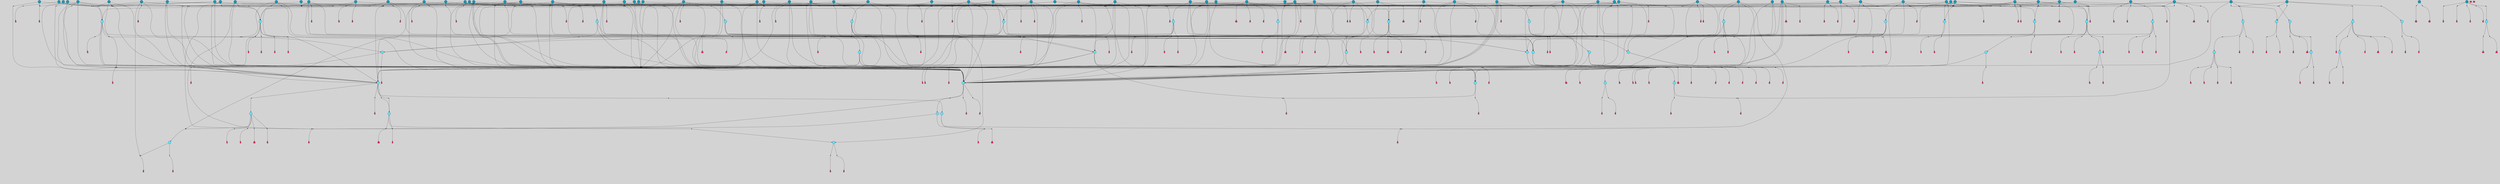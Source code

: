 // File exported with GEGELATI v1.3.1
// On the 2024-04-08 17:52:31
// With the File::TPGGraphDotExporter
digraph{
	graph[pad = "0.212, 0.055" bgcolor = lightgray]
	node[shape=circle style = filled label = ""]
		T3 [fillcolor="#66ddff"]
		T7 [fillcolor="#66ddff"]
		T9 [fillcolor="#66ddff"]
		T11 [fillcolor="#1199bb"]
		T27 [fillcolor="#66ddff"]
		T111 [fillcolor="#66ddff"]
		T129 [fillcolor="#66ddff"]
		T159 [fillcolor="#66ddff"]
		T255 [fillcolor="#66ddff"]
		T321 [fillcolor="#66ddff"]
		T426 [fillcolor="#66ddff"]
		T506 [fillcolor="#66ddff"]
		T522 [fillcolor="#66ddff"]
		T570 [fillcolor="#1199bb"]
		T583 [fillcolor="#66ddff"]
		T640 [fillcolor="#1199bb"]
		T658 [fillcolor="#66ddff"]
		T777 [fillcolor="#1199bb"]
		T821 [fillcolor="#1199bb"]
		T827 [fillcolor="#66ddff"]
		T828 [fillcolor="#1199bb"]
		T829 [fillcolor="#66ddff"]
		T830 [fillcolor="#1199bb"]
		T831 [fillcolor="#1199bb"]
		T833 [fillcolor="#66ddff"]
		T887 [fillcolor="#66ddff"]
		T888 [fillcolor="#66ddff"]
		T889 [fillcolor="#66ddff"]
		T890 [fillcolor="#66ddff"]
		T891 [fillcolor="#66ddff"]
		T892 [fillcolor="#66ddff"]
		T893 [fillcolor="#66ddff"]
		T925 [fillcolor="#66ddff"]
		T926 [fillcolor="#66ddff"]
		T927 [fillcolor="#66ddff"]
		T928 [fillcolor="#66ddff"]
		T929 [fillcolor="#66ddff"]
		T930 [fillcolor="#66ddff"]
		T950 [fillcolor="#1199bb"]
		T951 [fillcolor="#1199bb"]
		T953 [fillcolor="#1199bb"]
		T970 [fillcolor="#66ddff"]
		T971 [fillcolor="#1199bb"]
		T972 [fillcolor="#66ddff"]
		T973 [fillcolor="#66ddff"]
		T974 [fillcolor="#66ddff"]
		T975 [fillcolor="#66ddff"]
		T976 [fillcolor="#66ddff"]
		T977 [fillcolor="#66ddff"]
		T981 [fillcolor="#1199bb"]
		T984 [fillcolor="#1199bb"]
		T985 [fillcolor="#1199bb"]
		T986 [fillcolor="#1199bb"]
		T987 [fillcolor="#1199bb"]
		T989 [fillcolor="#1199bb"]
		T990 [fillcolor="#1199bb"]
		T991 [fillcolor="#1199bb"]
		T994 [fillcolor="#1199bb"]
		T995 [fillcolor="#1199bb"]
		T996 [fillcolor="#1199bb"]
		T999 [fillcolor="#1199bb"]
		T1000 [fillcolor="#1199bb"]
		T1001 [fillcolor="#1199bb"]
		T1003 [fillcolor="#1199bb"]
		T1004 [fillcolor="#1199bb"]
		T1006 [fillcolor="#1199bb"]
		T1011 [fillcolor="#1199bb"]
		T1017 [fillcolor="#1199bb"]
		T1019 [fillcolor="#1199bb"]
		T1022 [fillcolor="#1199bb"]
		T1023 [fillcolor="#1199bb"]
		T1026 [fillcolor="#1199bb"]
		T1027 [fillcolor="#66ddff"]
		T1028 [fillcolor="#66ddff"]
		T1029 [fillcolor="#66ddff"]
		T1030 [fillcolor="#66ddff"]
		T1031 [fillcolor="#66ddff"]
		T1032 [fillcolor="#66ddff"]
		T1033 [fillcolor="#66ddff"]
		T1034 [fillcolor="#1199bb"]
		T597 [fillcolor="#66ddff"]
		T1037 [fillcolor="#1199bb"]
		T1038 [fillcolor="#66ddff"]
		T1040 [fillcolor="#1199bb"]
		T1041 [fillcolor="#1199bb"]
		T1042 [fillcolor="#1199bb"]
		T1043 [fillcolor="#1199bb"]
		T1045 [fillcolor="#1199bb"]
		T1046 [fillcolor="#1199bb"]
		T1049 [fillcolor="#1199bb"]
		T1050 [fillcolor="#1199bb"]
		T1056 [fillcolor="#1199bb"]
		T1057 [fillcolor="#1199bb"]
		T1061 [fillcolor="#1199bb"]
		T1063 [fillcolor="#1199bb"]
		T1065 [fillcolor="#1199bb"]
		T1066 [fillcolor="#1199bb"]
		T1067 [fillcolor="#1199bb"]
		T1069 [fillcolor="#1199bb"]
		T1070 [fillcolor="#66ddff"]
		T1071 [fillcolor="#1199bb"]
		T1072 [fillcolor="#1199bb"]
		T1073 [fillcolor="#1199bb"]
		T1074 [fillcolor="#1199bb"]
		T1075 [fillcolor="#1199bb"]
		T1077 [fillcolor="#1199bb"]
		T1078 [fillcolor="#1199bb"]
		T857 [fillcolor="#1199bb"]
		T1079 [fillcolor="#1199bb"]
		T1080 [fillcolor="#1199bb"]
		T1081 [fillcolor="#1199bb"]
		T403 [fillcolor="#1199bb"]
		T1083 [fillcolor="#1199bb"]
		T1084 [fillcolor="#1199bb"]
		T1085 [fillcolor="#1199bb"]
		T1086 [fillcolor="#1199bb"]
		T1087 [fillcolor="#1199bb"]
		T1088 [fillcolor="#1199bb"]
		T1089 [fillcolor="#1199bb"]
		T1091 [fillcolor="#1199bb"]
		T1092 [fillcolor="#1199bb"]
		T1093 [fillcolor="#1199bb"]
		T1094 [fillcolor="#1199bb"]
		T1095 [fillcolor="#1199bb"]
		T1096 [fillcolor="#1199bb"]
		T1097 [fillcolor="#1199bb"]
		T1098 [fillcolor="#1199bb"]
		T1099 [fillcolor="#1199bb"]
		P17894 [fillcolor="#cccccc" shape=point] //6|
		I17894 [shape=box style=invis label="6|1&2|6#1|7&#92;n10|7&2|0#1|5&#92;n9|4&0|1#2|2&#92;n8|6&0|0#1|0&#92;n"]
		P17894 -> I17894[style=invis]
		A11994 [fillcolor="#ff3366" shape=box margin=0.03 width=0 height=0 label="3"]
		T3 -> P17894 -> A11994
		P17895 [fillcolor="#cccccc" shape=point] //3|
		I17895 [shape=box style=invis label="7|6&2|4#0|2&#92;n10|3&2|7#1|4&#92;n11|6&0|4#0|1&#92;n7|1&0|0#2|6&#92;n7|6&0|3#2|6&#92;n4|0&2|6#0|1&#92;n4|4&2|5#0|2&#92;n4|6&0|4#2|7&#92;n10|0&2|3#1|5&#92;n2|6&0|5#0|2&#92;n1|0&2|3#0|7&#92;n1|6&2|0#0|5&#92;n6|2&0|1#0|7&#92;n9|2&0|3#2|7&#92;n5|3&0|6#0|6&#92;n1|7&2|5#2|3&#92;n8|1&2|7#0|6&#92;n1|0&2|5#2|1&#92;n7|1&2|2#2|5&#92;n7|4&2|6#0|3&#92;n"]
		P17895 -> I17895[style=invis]
		A11995 [fillcolor="#ff3366" shape=box margin=0.03 width=0 height=0 label="4"]
		T3 -> P17895 -> A11995
		P17896 [fillcolor="#cccccc" shape=point] //-3|
		I17896 [shape=box style=invis label="1|6&2|7#0|7&#92;n10|2&0|7#1|3&#92;n9|6&2|7#2|2&#92;n5|3&0|7#0|7&#92;n1|6&2|3#0|0&#92;n2|3&2|3#2|2&#92;n5|1&2|6#0|6&#92;n"]
		P17896 -> I17896[style=invis]
		A11996 [fillcolor="#ff3366" shape=box margin=0.03 width=0 height=0 label="7"]
		T7 -> P17896 -> A11996
		P17897 [fillcolor="#cccccc" shape=point] //5|
		I17897 [shape=box style=invis label="0|5&2|3#0|1&#92;n0|6&2|1#2|4&#92;n6|2&2|6#0|7&#92;n7|4&0|3#0|1&#92;n5|4&0|7#1|6&#92;n9|1&0|5#2|2&#92;n6|3&2|3#1|7&#92;n11|7&2|4#1|6&#92;n2|5&0|1#0|0&#92;n4|7&0|0#0|2&#92;n6|2&0|6#0|0&#92;n2|1&2|6#2|4&#92;n10|0&2|0#1|0&#92;n6|6&2|4#0|6&#92;n"]
		P17897 -> I17897[style=invis]
		A11997 [fillcolor="#ff3366" shape=box margin=0.03 width=0 height=0 label="8"]
		T7 -> P17897 -> A11997
		P17898 [fillcolor="#cccccc" shape=point] //-6|
		I17898 [shape=box style=invis label="11|1&0|7#2|0&#92;n10|4&0|1#1|0&#92;n4|3&2|4#2|1&#92;n0|5&2|0#0|0&#92;n6|1&0|0#0|3&#92;n8|2&2|0#0|4&#92;n11|4&2|0#1|6&#92;n7|0&2|6#2|3&#92;n5|3&2|6#2|0&#92;n2|0&2|0#0|4&#92;n"]
		P17898 -> I17898[style=invis]
		A11998 [fillcolor="#ff3366" shape=box margin=0.03 width=0 height=0 label="9"]
		T9 -> P17898 -> A11998
		P17899 [fillcolor="#cccccc" shape=point] //2|
		I17899 [shape=box style=invis label="6|3&2|7#1|4&#92;n8|6&0|0#2|5&#92;n2|1&0|2#0|3&#92;n8|7&0|6#0|4&#92;n2|1&2|0#0|1&#92;n0|0&2|2#2|3&#92;n6|6&0|7#2|1&#92;n6|1&0|7#2|6&#92;n5|4&2|7#0|4&#92;n0|3&0|4#2|0&#92;n11|0&2|0#2|5&#92;n4|5&2|5#2|4&#92;n5|7&0|6#0|4&#92;n9|7&2|5#0|3&#92;n5|4&2|1#0|3&#92;n5|3&0|1#1|7&#92;n0|4&0|3#2|5&#92;n"]
		P17899 -> I17899[style=invis]
		A11999 [fillcolor="#ff3366" shape=box margin=0.03 width=0 height=0 label="10"]
		T9 -> P17899 -> A11999
		P17900 [fillcolor="#cccccc" shape=point] //6|
		I17900 [shape=box style=invis label="3|0&2|7#2|2&#92;n3|2&0|4#2|5&#92;n5|1&0|2#1|0&#92;n8|7&0|1#2|0&#92;n8|5&0|3#0|6&#92;n0|2&0|2#2|3&#92;n1|5&2|5#0|5&#92;n5|6&0|6#0|7&#92;n6|7&0|0#2|6&#92;n1|2&2|3#0|0&#92;n7|7&2|3#0|4&#92;n0|7&2|7#0|6&#92;n1|0&2|2#2|7&#92;n4|4&0|1#0|0&#92;n"]
		P17900 -> I17900[style=invis]
		A12000 [fillcolor="#ff3366" shape=box margin=0.03 width=0 height=0 label="11"]
		T11 -> P17900 -> A12000
		P17901 [fillcolor="#cccccc" shape=point] //-4|
		I17901 [shape=box style=invis label="4|1&0|4#2|6&#92;n1|2&2|2#2|0&#92;n1|2&2|0#0|6&#92;n8|4&2|3#2|5&#92;n5|5&2|1#1|0&#92;n"]
		P17901 -> I17901[style=invis]
		A12001 [fillcolor="#ff3366" shape=box margin=0.03 width=0 height=0 label="12"]
		T11 -> P17901 -> A12001
		P17902 [fillcolor="#cccccc" shape=point] //2|
		I17902 [shape=box style=invis label="9|1&2|3#0|1&#92;n5|2&2|0#2|4&#92;n3|6&2|5#2|7&#92;n7|0&2|5#0|4&#92;n1|2&0|3#0|5&#92;n7|3&2|7#0|0&#92;n"]
		P17902 -> I17902[style=invis]
		A12002 [fillcolor="#ff3366" shape=box margin=0.03 width=0 height=0 label="2"]
		T27 -> P17902 -> A12002
		P17903 [fillcolor="#cccccc" shape=point] //-6|
		I17903 [shape=box style=invis label="7|5&0|4#0|4&#92;n11|0&2|5#2|1&#92;n"]
		P17903 -> I17903[style=invis]
		A12003 [fillcolor="#ff3366" shape=box margin=0.03 width=0 height=0 label="3"]
		T27 -> P17903 -> A12003
		T27 -> P17895
		P17904 [fillcolor="#cccccc" shape=point] //0|
		I17904 [shape=box style=invis label="2|5&0|1#0|6&#92;n6|1&2|2#2|7&#92;n8|0&0|3#1|4&#92;n4|3&2|5#2|4&#92;n8|1&2|4#0|0&#92;n6|6&0|1#2|6&#92;n11|7&2|4#2|5&#92;n6|2&2|4#0|2&#92;n8|5&2|4#2|4&#92;n2|1&2|1#2|2&#92;n2|7&2|5#2|6&#92;n9|7&0|5#0|4&#92;n1|2&0|5#2|6&#92;n4|2&2|3#2|7&#92;n3|3&2|1#0|2&#92;n"]
		P17904 -> I17904[style=invis]
		A12004 [fillcolor="#ff3366" shape=box margin=0.03 width=0 height=0 label="5"]
		T27 -> P17904 -> A12004
		P17905 [fillcolor="#cccccc" shape=point] //0|
		I17905 [shape=box style=invis label="4|0&0|3#2|7&#92;n10|2&0|3#1|7&#92;n3|5&0|2#0|3&#92;n4|5&0|0#2|1&#92;n10|7&2|0#1|2&#92;n5|3&2|3#1|6&#92;n9|5&2|0#0|4&#92;n5|4&2|7#0|2&#92;n10|3&2|7#1|4&#92;n7|2&0|1#2|6&#92;n8|6&0|5#0|5&#92;n8|7&2|3#0|5&#92;n2|6&2|4#0|0&#92;n"]
		P17905 -> I17905[style=invis]
		A12005 [fillcolor="#ff3366" shape=box margin=0.03 width=0 height=0 label="5"]
		T27 -> P17905 -> A12005
		P17906 [fillcolor="#cccccc" shape=point] //-5|
		I17906 [shape=box style=invis label="0|0&2|3#0|2&#92;n10|5&0|6#1|3&#92;n7|3&0|6#2|3&#92;n3|4&0|6#0|6&#92;n10|5&0|2#1|1&#92;n5|0&0|1#0|3&#92;n6|6&2|5#1|5&#92;n7|4&0|2#1|7&#92;n5|7&0|1#2|5&#92;n1|5&0|0#0|3&#92;n7|5&2|1#2|6&#92;n9|0&0|2#0|0&#92;n4|0&2|4#0|0&#92;n4|6&0|0#2|3&#92;n3|1&0|6#2|5&#92;n7|7&2|1#2|3&#92;n9|4&2|2#0|6&#92;n"]
		P17906 -> I17906[style=invis]
		T111 -> P17906 -> T9
		P17907 [fillcolor="#cccccc" shape=point] //7|
		I17907 [shape=box style=invis label="7|4&2|1#2|0&#92;n4|1&2|4#2|3&#92;n5|0&2|0#2|2&#92;n6|1&2|4#2|6&#92;n"]
		P17907 -> I17907[style=invis]
		A12006 [fillcolor="#ff3366" shape=box margin=0.03 width=0 height=0 label="9"]
		T111 -> P17907 -> A12006
		P17908 [fillcolor="#cccccc" shape=point] //2|
		I17908 [shape=box style=invis label="3|0&2|0#0|1&#92;n11|2&0|7#1|6&#92;n8|7&2|4#0|5&#92;n5|3&0|2#2|6&#92;n4|4&2|4#2|6&#92;n3|0&0|7#0|1&#92;n2|7&2|2#2|5&#92;n9|3&2|6#2|7&#92;n7|7&0|0#0|4&#92;n6|1&2|4#1|3&#92;n5|4&2|0#1|6&#92;n1|3&0|7#0|4&#92;n"]
		P17908 -> I17908[style=invis]
		A12007 [fillcolor="#ff3366" shape=box margin=0.03 width=0 height=0 label="7"]
		T111 -> P17908 -> A12007
		T111 -> P17898
		P17909 [fillcolor="#cccccc" shape=point] //8|
		I17909 [shape=box style=invis label="9|0&0|1#2|0&#92;n10|1&2|5#1|4&#92;n8|2&2|6#0|4&#92;n2|4&2|5#2|3&#92;n4|2&2|2#0|2&#92;n7|5&0|2#0|0&#92;n8|2&2|1#1|3&#92;n8|7&0|7#2|1&#92;n1|1&0|0#0|7&#92;n5|6&2|5#1|0&#92;n6|6&2|5#0|0&#92;n11|4&0|3#2|6&#92;n4|2&2|4#0|7&#92;n5|6&0|1#2|0&#92;n11|3&0|2#0|7&#92;n"]
		P17909 -> I17909[style=invis]
		A12008 [fillcolor="#ff3366" shape=box margin=0.03 width=0 height=0 label="6"]
		T129 -> P17909 -> A12008
		P17910 [fillcolor="#cccccc" shape=point] //5|
		I17910 [shape=box style=invis label="3|0&2|0#0|1&#92;n3|0&0|7#0|1&#92;n5|3&0|2#2|6&#92;n4|4&2|4#2|6&#92;n11|2&0|7#1|6&#92;n2|7&2|2#2|5&#92;n9|3&2|6#2|7&#92;n7|7&0|0#0|4&#92;n6|1&2|4#2|3&#92;n5|4&2|0#1|6&#92;n1|3&0|7#0|4&#92;n"]
		P17910 -> I17910[style=invis]
		A12009 [fillcolor="#ff3366" shape=box margin=0.03 width=0 height=0 label="7"]
		T129 -> P17910 -> A12009
		P17911 [fillcolor="#cccccc" shape=point] //10|
		I17911 [shape=box style=invis label="4|5&2|7#2|1&#92;n1|7&2|3#0|6&#92;n3|5&2|2#0|3&#92;n10|3&0|7#1|4&#92;n7|1&0|4#2|6&#92;n10|2&0|3#1|7&#92;n9|5&2|0#0|4&#92;n4|0&0|3#2|7&#92;n11|4&2|6#1|2&#92;n5|4&2|7#0|2&#92;n2|6&2|4#0|0&#92;n6|5&0|7#2|1&#92;n5|3&2|3#1|6&#92;n10|7&2|0#1|2&#92;n"]
		P17911 -> I17911[style=invis]
		A12010 [fillcolor="#ff3366" shape=box margin=0.03 width=0 height=0 label="5"]
		T129 -> P17911 -> A12010
		P17912 [fillcolor="#cccccc" shape=point] //5|
		I17912 [shape=box style=invis label="9|4&2|3#1|3&#92;n0|4&2|4#0|5&#92;n6|1&2|6#2|5&#92;n4|0&0|5#2|0&#92;n"]
		P17912 -> I17912[style=invis]
		A12011 [fillcolor="#ff3366" shape=box margin=0.03 width=0 height=0 label="7"]
		T129 -> P17912 -> A12011
		P17913 [fillcolor="#cccccc" shape=point] //6|
		I17913 [shape=box style=invis label="9|4&2|7#0|6&#92;n8|4&0|1#1|0&#92;n1|3&0|0#2|1&#92;n2|4&0|6#2|2&#92;n5|1&2|5#0|7&#92;n3|0&0|3#2|6&#92;n2|2&2|6#0|2&#92;n8|4&0|4#2|2&#92;n5|1&2|4#0|3&#92;n9|4&0|6#0|6&#92;n5|0&2|2#1|5&#92;n11|7&0|0#1|1&#92;n0|4&0|3#0|3&#92;n7|7&2|4#2|5&#92;n1|5&0|1#2|1&#92;n"]
		P17913 -> I17913[style=invis]
		A12012 [fillcolor="#ff3366" shape=box margin=0.03 width=0 height=0 label="1"]
		T129 -> P17913 -> A12012
		P17914 [fillcolor="#cccccc" shape=point] //7|
		I17914 [shape=box style=invis label="7|0&2|1#2|0&#92;n9|7&2|1#1|7&#92;n8|2&0|1#1|0&#92;n6|6&0|2#1|1&#92;n2|2&0|5#0|0&#92;n5|7&0|0#2|1&#92;n5|1&2|5#1|5&#92;n4|7&2|4#2|3&#92;n10|5&2|2#1|5&#92;n1|3&2|2#2|0&#92;n10|2&2|6#1|5&#92;n"]
		P17914 -> I17914[style=invis]
		A12013 [fillcolor="#ff3366" shape=box margin=0.03 width=0 height=0 label="1"]
		T159 -> P17914 -> A12013
		P17915 [fillcolor="#cccccc" shape=point] //7|
		I17915 [shape=box style=invis label="7|4&2|7#0|4&#92;n4|6&0|1#2|5&#92;n2|1&2|3#0|0&#92;n4|3&2|0#0|1&#92;n0|0&2|7#2|7&#92;n7|7&0|5#2|3&#92;n5|0&2|1#2|2&#92;n10|0&0|4#1|2&#92;n4|4&0|7#0|0&#92;n6|7&0|2#0|1&#92;n1|4&2|5#0|4&#92;n"]
		P17915 -> I17915[style=invis]
		A12014 [fillcolor="#ff3366" shape=box margin=0.03 width=0 height=0 label="0"]
		T159 -> P17915 -> A12014
		P17916 [fillcolor="#cccccc" shape=point] //5|
		I17916 [shape=box style=invis label="0|5&2|3#0|1&#92;n0|6&2|1#2|4&#92;n6|2&2|6#0|7&#92;n9|0&2|7#1|1&#92;n7|4&0|3#0|1&#92;n11|7&2|4#1|6&#92;n9|1&0|5#2|2&#92;n5|4&0|7#1|6&#92;n2|5&0|1#0|0&#92;n4|7&0|0#0|2&#92;n6|2&0|6#0|0&#92;n2|1&2|6#2|4&#92;n10|0&0|0#1|0&#92;n6|6&2|4#0|6&#92;n"]
		P17916 -> I17916[style=invis]
		T159 -> P17916 -> T129
		P17917 [fillcolor="#cccccc" shape=point] //-1|
		I17917 [shape=box style=invis label="1|7&2|1#0|6&#92;n8|1&2|3#0|5&#92;n10|6&2|7#1|0&#92;n1|7&2|5#0|2&#92;n0|3&0|3#2|2&#92;n3|5&0|1#0|0&#92;n3|5&0|2#0|3&#92;n1|5&2|0#0|4&#92;n5|7&2|2#2|5&#92;n4|0&2|3#0|3&#92;n"]
		P17917 -> I17917[style=invis]
		T255 -> P17917 -> T3
		P17918 [fillcolor="#cccccc" shape=point] //-9|
		I17918 [shape=box style=invis label="7|1&0|0#2|6&#92;n1|6&0|4#2|7&#92;n7|6&2|4#0|2&#92;n10|7&2|1#1|3&#92;n7|6&0|3#2|6&#92;n4|0&2|2#2|1&#92;n1|0&0|5#2|3&#92;n6|1&2|6#1|1&#92;n7|4&2|6#1|0&#92;n9|5&0|1#0|2&#92;n9|2&0|3#0|7&#92;n6|0&2|7#0|6&#92;n10|5&2|3#1|5&#92;n10|0&2|7#1|4&#92;n1|0&2|3#0|7&#92;n5|2&0|6#0|6&#92;n2|6&0|1#0|2&#92;n7|4&2|5#0|3&#92;n3|6&2|4#0|5&#92;n1|6&2|0#0|5&#92;n"]
		P17918 -> I17918[style=invis]
		A12015 [fillcolor="#ff3366" shape=box margin=0.03 width=0 height=0 label="4"]
		T255 -> P17918 -> A12015
		P17919 [fillcolor="#cccccc" shape=point] //7|
		I17919 [shape=box style=invis label="9|6&2|6#1|3&#92;n9|7&2|0#1|7&#92;n3|0&2|0#0|0&#92;n1|6&0|0#0|4&#92;n7|4&0|3#0|1&#92;n"]
		P17919 -> I17919[style=invis]
		A12016 [fillcolor="#ff3366" shape=box margin=0.03 width=0 height=0 label="12"]
		T255 -> P17919 -> A12016
		P17920 [fillcolor="#cccccc" shape=point] //-9|
		I17920 [shape=box style=invis label="11|5&0|0#2|6&#92;n8|5&2|3#2|1&#92;n7|1&0|6#1|3&#92;n11|4&0|2#0|1&#92;n9|0&2|7#1|6&#92;n10|1&0|3#1|6&#92;n0|3&0|4#2|5&#92;n5|7&2|3#1|6&#92;n2|0&2|1#0|7&#92;n"]
		P17920 -> I17920[style=invis]
		A12017 [fillcolor="#ff3366" shape=box margin=0.03 width=0 height=0 label="2"]
		T255 -> P17920 -> A12017
		P17921 [fillcolor="#cccccc" shape=point] //-7|
		I17921 [shape=box style=invis label="9|1&2|7#2|1&#92;n7|0&2|0#2|7&#92;n2|3&2|3#2|2&#92;n8|5&2|1#0|3&#92;n5|5&0|7#0|1&#92;n1|6&2|7#0|7&#92;n10|2&0|7#1|3&#92;n6|4&2|2#2|4&#92;n0|6&2|5#0|2&#92;n"]
		P17921 -> I17921[style=invis]
		A12018 [fillcolor="#ff3366" shape=box margin=0.03 width=0 height=0 label="7"]
		T255 -> P17921 -> A12018
		P17922 [fillcolor="#cccccc" shape=point] //3|
		I17922 [shape=box style=invis label="7|6&2|4#0|2&#92;n10|3&2|7#1|4&#92;n11|6&0|4#0|1&#92;n7|1&0|0#2|6&#92;n7|6&0|3#2|6&#92;n4|0&2|6#0|1&#92;n4|4&2|5#0|2&#92;n4|6&0|4#2|7&#92;n10|0&2|3#1|5&#92;n2|6&0|5#0|2&#92;n1|0&2|3#0|7&#92;n1|6&2|0#0|5&#92;n6|2&0|1#0|7&#92;n9|2&0|3#2|7&#92;n5|3&0|6#0|6&#92;n1|7&2|5#2|3&#92;n8|1&2|7#0|6&#92;n1|0&2|5#2|1&#92;n7|1&2|2#2|5&#92;n7|4&2|6#0|3&#92;n"]
		P17922 -> I17922[style=invis]
		A12019 [fillcolor="#ff3366" shape=box margin=0.03 width=0 height=0 label="4"]
		T321 -> P17922 -> A12019
		P17923 [fillcolor="#cccccc" shape=point] //6|
		I17923 [shape=box style=invis label="6|1&2|6#1|7&#92;n10|7&2|0#1|5&#92;n9|4&0|1#2|2&#92;n8|6&0|0#1|0&#92;n"]
		P17923 -> I17923[style=invis]
		A12020 [fillcolor="#ff3366" shape=box margin=0.03 width=0 height=0 label="3"]
		T321 -> P17923 -> A12020
		T426 -> P17897
		P17924 [fillcolor="#cccccc" shape=point] //-5|
		I17924 [shape=box style=invis label="10|6&2|5#1|6&#92;n9|3&0|1#1|7&#92;n2|4&0|1#0|1&#92;n11|3&0|7#1|6&#92;n5|1&0|6#2|7&#92;n8|0&0|0#0|1&#92;n0|6&0|7#0|4&#92;n6|7&2|6#2|6&#92;n11|0&2|3#0|5&#92;n"]
		P17924 -> I17924[style=invis]
		T426 -> P17924 -> T7
		P17925 [fillcolor="#cccccc" shape=point] //-7|
		I17925 [shape=box style=invis label="6|4&2|6#1|0&#92;n2|6&0|2#0|0&#92;n9|4&2|6#2|1&#92;n11|5&0|1#0|1&#92;n5|5&0|0#0|1&#92;n4|6&0|7#0|5&#92;n1|0&2|4#2|2&#92;n3|4&0|2#0|5&#92;n0|4&2|6#0|0&#92;n10|1&0|0#1|0&#92;n7|0&2|0#2|2&#92;n1|2&2|5#2|2&#92;n1|4&0|1#0|7&#92;n9|0&0|6#1|2&#92;n10|3&0|4#1|2&#92;n3|3&2|2#0|7&#92;n1|6&2|0#0|0&#92;n3|2&0|1#2|2&#92;n"]
		P17925 -> I17925[style=invis]
		A12021 [fillcolor="#ff3366" shape=box margin=0.03 width=0 height=0 label="1"]
		T426 -> P17925 -> A12021
		P17926 [fillcolor="#cccccc" shape=point] //-4|
		I17926 [shape=box style=invis label="0|6&2|7#2|4&#92;n4|4&0|4#2|6&#92;n3|0&0|7#0|1&#92;n5|3&0|2#2|6&#92;n1|3&0|7#0|1&#92;n5|4&2|0#1|6&#92;n10|5&0|6#1|5&#92;n2|5&2|1#2|2&#92;n6|1&2|4#2|3&#92;n3|0&2|2#0|1&#92;n11|2&0|5#1|6&#92;n9|3&2|6#2|7&#92;n7|7&0|0#0|4&#92;n8|1&0|1#1|5&#92;n"]
		P17926 -> I17926[style=invis]
		A12022 [fillcolor="#ff3366" shape=box margin=0.03 width=0 height=0 label="7"]
		T426 -> P17926 -> A12022
		P17927 [fillcolor="#cccccc" shape=point] //9|
		I17927 [shape=box style=invis label="11|0&2|0#1|1&#92;n3|6&0|6#0|0&#92;n1|4&0|0#2|4&#92;n7|5&2|2#1|3&#92;n11|7&2|6#1|7&#92;n5|2&0|6#1|5&#92;n9|5&0|6#0|3&#92;n2|2&2|7#0|5&#92;n9|3&2|2#2|0&#92;n11|0&2|7#0|1&#92;n1|1&2|0#0|1&#92;n6|6&0|6#1|2&#92;n9|7&0|1#0|3&#92;n2|0&2|4#2|5&#92;n2|4&2|2#0|0&#92;n6|1&2|1#1|7&#92;n10|7&2|5#1|6&#92;n11|5&2|7#2|4&#92;n"]
		P17927 -> I17927[style=invis]
		A12023 [fillcolor="#ff3366" shape=box margin=0.03 width=0 height=0 label="1"]
		T426 -> P17927 -> A12023
		P17928 [fillcolor="#cccccc" shape=point] //-1|
		I17928 [shape=box style=invis label="2|0&0|4#2|2&#92;n8|6&2|3#0|5&#92;n6|3&2|6#2|2&#92;n5|1&0|6#1|6&#92;n7|1&0|7#1|6&#92;n6|6&0|2#2|6&#92;n5|1&0|7#1|6&#92;n1|3&2|1#2|7&#92;n1|6&2|3#0|0&#92;n8|0&0|3#0|7&#92;n2|6&0|7#2|7&#92;n1|1&2|4#2|2&#92;n5|3&0|7#1|5&#92;n5|5&0|6#1|4&#92;n"]
		P17928 -> I17928[style=invis]
		A12024 [fillcolor="#ff3366" shape=box margin=0.03 width=0 height=0 label="7"]
		T506 -> P17928 -> A12024
		P17929 [fillcolor="#cccccc" shape=point] //1|
		I17929 [shape=box style=invis label="2|6&0|1#2|6&#92;n8|1&2|4#0|0&#92;n7|2&2|3#2|2&#92;n8|0&0|3#1|6&#92;n0|3&0|0#2|4&#92;n2|5&2|4#2|4&#92;n6|6&0|1#2|6&#92;n11|7&2|4#2|5&#92;n2|0&2|5#2|6&#92;n1|2&0|5#2|6&#92;n4|3&2|5#2|4&#92;n2|0&2|1#2|2&#92;n4|7&0|5#0|4&#92;n2|0&0|5#0|0&#92;n8|4&2|3#2|7&#92;n"]
		P17929 -> I17929[style=invis]
		T506 -> P17929 -> T111
		P17930 [fillcolor="#cccccc" shape=point] //5|
		I17930 [shape=box style=invis label="6|7&0|4#1|5&#92;n11|4&2|0#1|6&#92;n5|3&2|6#2|0&#92;n10|2&2|2#1|4&#92;n2|2&2|2#0|3&#92;n2|0&2|0#0|4&#92;n11|1&0|7#2|0&#92;n11|0&2|0#0|0&#92;n3|2&0|3#2|2&#92;n10|1&2|6#1|1&#92;n7|0&2|6#2|4&#92;n"]
		P17930 -> I17930[style=invis]
		A12025 [fillcolor="#ff3366" shape=box margin=0.03 width=0 height=0 label="9"]
		T506 -> P17930 -> A12025
		P17931 [fillcolor="#cccccc" shape=point] //8|
		I17931 [shape=box style=invis label="2|1&2|0#0|5&#92;n0|0&2|6#0|0&#92;n2|7&0|4#0|4&#92;n"]
		P17931 -> I17931[style=invis]
		A12026 [fillcolor="#ff3366" shape=box margin=0.03 width=0 height=0 label="2"]
		T506 -> P17931 -> A12026
		P17932 [fillcolor="#cccccc" shape=point] //-8|
		I17932 [shape=box style=invis label="1|1&2|7#2|5&#92;n10|1&2|7#1|7&#92;n5|2&0|0#2|4&#92;n7|6&0|0#2|6&#92;n3|0&0|7#0|3&#92;n"]
		P17932 -> I17932[style=invis]
		A12027 [fillcolor="#ff3366" shape=box margin=0.03 width=0 height=0 label="2"]
		T506 -> P17932 -> A12027
		P17933 [fillcolor="#cccccc" shape=point] //-7|
		I17933 [shape=box style=invis label="7|4&2|7#0|0&#92;n8|7&2|6#2|5&#92;n4|3&2|0#2|1&#92;n5|7&0|4#2|6&#92;n4|5&0|1#2|6&#92;n7|7&0|4#0|6&#92;n8|0&0|4#1|0&#92;n6|7&0|2#0|3&#92;n8|4&0|7#2|1&#92;n10|3&0|3#1|2&#92;n0|0&2|7#0|7&#92;n2|0&0|0#2|6&#92;n5|3&0|0#1|5&#92;n"]
		P17933 -> I17933[style=invis]
		A12028 [fillcolor="#ff3366" shape=box margin=0.03 width=0 height=0 label="0"]
		T522 -> P17933 -> A12028
		P17934 [fillcolor="#cccccc" shape=point] //3|
		I17934 [shape=box style=invis label="8|2&2|7#1|7&#92;n10|7&0|7#1|6&#92;n0|3&0|0#2|3&#92;n9|7&2|6#0|3&#92;n4|4&2|1#0|1&#92;n5|6&2|0#1|4&#92;n4|5&0|1#0|2&#92;n0|0&2|0#0|5&#92;n6|1&0|7#0|6&#92;n"]
		P17934 -> I17934[style=invis]
		A12029 [fillcolor="#ff3366" shape=box margin=0.03 width=0 height=0 label="0"]
		T522 -> P17934 -> A12029
		P17935 [fillcolor="#cccccc" shape=point] //-3|
		I17935 [shape=box style=invis label="2|6&0|1#0|6&#92;n8|3&0|5#1|0&#92;n6|1&2|2#2|7&#92;n8|5&2|7#2|5&#92;n2|7&2|5#2|6&#92;n4|3&2|5#2|4&#92;n6|6&0|1#2|6&#92;n11|7&0|4#2|5&#92;n4|4&0|4#0|6&#92;n7|2&2|5#2|2&#92;n1|7&0|4#0|1&#92;n9|7&0|5#0|4&#92;n8|1&2|4#0|0&#92;n4|2&2|3#2|7&#92;n2|0&2|1#2|2&#92;n3|6&0|6#0|3&#92;n8|0&0|3#1|6&#92;n3|3&2|1#0|2&#92;n5|6&0|0#1|0&#92;n"]
		P17935 -> I17935[style=invis]
		T522 -> P17935 -> T111
		P17936 [fillcolor="#cccccc" shape=point] //-5|
		I17936 [shape=box style=invis label="11|4&2|6#1|2&#92;n6|2&0|5#2|1&#92;n6|5&0|7#2|1&#92;n10|4&0|3#1|7&#92;n11|0&0|2#0|3&#92;n7|1&0|4#0|6&#92;n6|4&2|5#0|5&#92;n1|7&2|3#0|6&#92;n5|3&2|0#1|6&#92;n4|0&0|4#0|7&#92;n5|4&2|7#0|2&#92;n10|2&2|1#1|1&#92;n9|3&0|5#1|5&#92;n4|5&2|7#2|1&#92;n2|6&2|4#0|0&#92;n9|1&2|2#0|2&#92;n9|5&0|0#0|4&#92;n"]
		P17936 -> I17936[style=invis]
		T522 -> P17936 -> T7
		P17937 [fillcolor="#cccccc" shape=point] //-2|
		I17937 [shape=box style=invis label="9|1&2|7#2|1&#92;n10|2&2|2#1|6&#92;n7|0&2|6#2|7&#92;n10|2&0|7#1|3&#92;n2|3&2|3#2|2&#92;n5|5&0|7#1|1&#92;n1|6&2|7#0|7&#92;n8|5&2|1#0|3&#92;n0|6&2|5#0|2&#92;n"]
		P17937 -> I17937[style=invis]
		A12030 [fillcolor="#ff3366" shape=box margin=0.03 width=0 height=0 label="7"]
		T570 -> P17937 -> A12030
		P17938 [fillcolor="#cccccc" shape=point] //-9|
		I17938 [shape=box style=invis label="11|5&0|0#2|6&#92;n8|5&2|3#2|1&#92;n7|1&0|6#1|3&#92;n11|4&0|2#0|1&#92;n9|0&2|7#1|6&#92;n10|1&0|3#1|6&#92;n0|3&0|4#2|5&#92;n5|7&2|3#1|6&#92;n2|0&2|1#0|7&#92;n"]
		P17938 -> I17938[style=invis]
		A12031 [fillcolor="#ff3366" shape=box margin=0.03 width=0 height=0 label="2"]
		T570 -> P17938 -> A12031
		P17939 [fillcolor="#cccccc" shape=point] //7|
		I17939 [shape=box style=invis label="9|6&2|6#1|3&#92;n9|7&2|0#1|7&#92;n3|0&2|0#0|0&#92;n1|6&0|0#0|4&#92;n7|4&0|3#0|1&#92;n"]
		P17939 -> I17939[style=invis]
		A12032 [fillcolor="#ff3366" shape=box margin=0.03 width=0 height=0 label="12"]
		T570 -> P17939 -> A12032
		P17940 [fillcolor="#cccccc" shape=point] //-1|
		I17940 [shape=box style=invis label="1|7&2|1#0|6&#92;n8|1&2|3#0|5&#92;n10|6&2|7#1|0&#92;n1|7&2|5#0|2&#92;n0|3&0|3#2|2&#92;n3|5&0|1#0|0&#92;n3|5&0|2#0|3&#92;n1|5&2|0#0|4&#92;n5|7&2|2#2|5&#92;n4|0&2|3#0|3&#92;n"]
		P17940 -> I17940[style=invis]
		T570 -> P17940 -> T321
		P17941 [fillcolor="#cccccc" shape=point] //7|
		I17941 [shape=box style=invis label="7|4&2|1#2|4&#92;n1|1&2|1#0|4&#92;n10|3&0|3#1|2&#92;n8|0&0|4#1|2&#92;n7|6&0|5#0|5&#92;n0|0&2|7#2|7&#92;n6|7&0|2#0|6&#92;n4|3&2|0#0|1&#92;n4|6&0|7#2|5&#92;n7|4&2|7#0|4&#92;n2|0&2|0#2|6&#92;n8|3&0|6#1|5&#92;n"]
		P17941 -> I17941[style=invis]
		A12033 [fillcolor="#ff3366" shape=box margin=0.03 width=0 height=0 label="0"]
		T570 -> P17941 -> A12033
		P17942 [fillcolor="#cccccc" shape=point] //5|
		I17942 [shape=box style=invis label="6|1&2|4#0|0&#92;n8|2&0|5#0|0&#92;n6|4&2|2#1|3&#92;n3|6&0|1#2|2&#92;n6|2&2|1#0|5&#92;n9|0&2|4#0|7&#92;n11|1&0|1#0|5&#92;n6|0&2|7#2|7&#92;n"]
		P17942 -> I17942[style=invis]
		A12034 [fillcolor="#ff3366" shape=box margin=0.03 width=0 height=0 label="7"]
		T583 -> P17942 -> A12034
		P17943 [fillcolor="#cccccc" shape=point] //6|
		I17943 [shape=box style=invis label="2|6&0|1#0|6&#92;n6|1&2|2#2|7&#92;n7|2&2|5#2|2&#92;n2|7&2|5#2|6&#92;n4|3&2|5#2|4&#92;n8|5&2|4#2|4&#92;n6|6&0|1#2|6&#92;n11|7&2|4#2|5&#92;n6|2&2|4#0|2&#92;n8|5&2|7#2|5&#92;n8|0&0|3#1|6&#92;n2|0&2|1#2|2&#92;n8|1&2|4#0|0&#92;n9|7&0|5#0|4&#92;n3|6&0|6#0|3&#92;n1|2&0|5#2|6&#92;n4|2&2|3#2|7&#92;n3|3&2|1#0|2&#92;n"]
		P17943 -> I17943[style=invis]
		T583 -> P17943 -> T111
		P17944 [fillcolor="#cccccc" shape=point] //4|
		I17944 [shape=box style=invis label="10|2&0|7#1|3&#92;n6|0&2|7#2|2&#92;n2|3&2|3#0|2&#92;n4|0&0|0#0|0&#92;n5|1&2|7#0|3&#92;n"]
		P17944 -> I17944[style=invis]
		A12035 [fillcolor="#ff3366" shape=box margin=0.03 width=0 height=0 label="7"]
		T583 -> P17944 -> A12035
		T583 -> P17930
		T583 -> P17928
		P17945 [fillcolor="#cccccc" shape=point] //-6|
		I17945 [shape=box style=invis label="5|5&0|7#1|1&#92;n10|2&2|2#1|6&#92;n7|0&2|6#2|7&#92;n10|2&0|7#1|3&#92;n10|0&2|6#1|0&#92;n8|5&2|1#0|6&#92;n11|2&2|1#0|4&#92;n"]
		P17945 -> I17945[style=invis]
		A12036 [fillcolor="#ff3366" shape=box margin=0.03 width=0 height=0 label="7"]
		T640 -> P17945 -> A12036
		T640 -> P17938
		P17946 [fillcolor="#cccccc" shape=point] //10|
		I17946 [shape=box style=invis label="7|3&0|3#0|1&#92;n9|6&2|6#1|3&#92;n7|6&0|1#1|5&#92;n1|6&0|3#0|5&#92;n4|6&2|0#0|6&#92;n3|0&2|4#0|0&#92;n"]
		P17946 -> I17946[style=invis]
		A12037 [fillcolor="#ff3366" shape=box margin=0.03 width=0 height=0 label="12"]
		T640 -> P17946 -> A12037
		T640 -> P17941
		P17947 [fillcolor="#cccccc" shape=point] //5|
		I17947 [shape=box style=invis label="9|4&2|3#1|3&#92;n0|4&2|4#0|5&#92;n6|1&2|6#2|5&#92;n4|0&0|5#2|0&#92;n"]
		P17947 -> I17947[style=invis]
		A12038 [fillcolor="#ff3366" shape=box margin=0.03 width=0 height=0 label="7"]
		T640 -> P17947 -> A12038
		P17948 [fillcolor="#cccccc" shape=point] //1|
		I17948 [shape=box style=invis label="6|0&2|2#2|0&#92;n"]
		P17948 -> I17948[style=invis]
		T658 -> P17948 -> T426
		T658 -> P17943
		T658 -> P17943
		P17949 [fillcolor="#cccccc" shape=point] //-7|
		I17949 [shape=box style=invis label="3|7&0|0#0|1&#92;n8|7&0|0#0|6&#92;n7|3&0|3#1|4&#92;n10|3&2|1#1|1&#92;n8|5&0|2#2|5&#92;n10|0&2|0#1|7&#92;n"]
		P17949 -> I17949[style=invis]
		A12039 [fillcolor="#ff3366" shape=box margin=0.03 width=0 height=0 label="7"]
		T658 -> P17949 -> A12039
		P17950 [fillcolor="#cccccc" shape=point] //-5|
		I17950 [shape=box style=invis label="10|5&0|6#1|5&#92;n4|4&0|4#2|6&#92;n9|3&2|6#2|7&#92;n5|3&0|2#0|6&#92;n1|3&0|7#0|1&#92;n5|4&2|0#1|6&#92;n0|6&2|7#2|4&#92;n2|5&2|1#2|2&#92;n3|0&2|2#0|1&#92;n5|2&0|5#1|6&#92;n3|0&0|7#0|1&#92;n7|7&0|0#0|4&#92;n8|1&0|1#1|5&#92;n"]
		P17950 -> I17950[style=invis]
		T658 -> P17950 -> T3
		P17951 [fillcolor="#cccccc" shape=point] //-8|
		I17951 [shape=box style=invis label="6|1&2|2#2|7&#92;n4|1&2|0#2|4&#92;n1|6&2|5#2|4&#92;n6|0&0|1#2|6&#92;n7|1&0|4#1|4&#92;n6|4&2|4#0|2&#92;n6|5&2|4#2|4&#92;n1|2&0|5#2|6&#92;n2|7&2|5#2|6&#92;n8|4&0|0#2|2&#92;n1|4&2|5#0|4&#92;n7|7&2|4#1|0&#92;n11|7&2|4#1|5&#92;n6|3&2|1#0|2&#92;n6|5&2|1#0|1&#92;n8|4&2|4#0|0&#92;n"]
		P17951 -> I17951[style=invis]
		T777 -> P17951 -> T159
		P17952 [fillcolor="#cccccc" shape=point] //3|
		I17952 [shape=box style=invis label="10|2&0|5#1|0&#92;n0|5&0|2#2|4&#92;n7|0&2|6#0|4&#92;n"]
		P17952 -> I17952[style=invis]
		A12040 [fillcolor="#ff3366" shape=box margin=0.03 width=0 height=0 label="7"]
		T777 -> P17952 -> A12040
		T777 -> P17943
		T777 -> P17943
		T777 -> P17943
		T821 -> P17945
		P17953 [fillcolor="#cccccc" shape=point] //8|
		I17953 [shape=box style=invis label="7|1&0|6#1|6&#92;n8|5&2|3#2|1&#92;n5|3&0|3#1|7&#92;n11|5&0|0#2|6&#92;n0|3&0|4#2|5&#92;n11|4&0|1#0|1&#92;n9|0&2|7#1|1&#92;n0|6&2|7#2|5&#92;n5|7&2|3#1|6&#92;n10|1&0|3#1|6&#92;n"]
		P17953 -> I17953[style=invis]
		A12041 [fillcolor="#ff3366" shape=box margin=0.03 width=0 height=0 label="2"]
		T821 -> P17953 -> A12041
		T821 -> P17946
		T821 -> P17947
		P17954 [fillcolor="#cccccc" shape=point] //1|
		I17954 [shape=box style=invis label="1|6&2|0#0|0&#92;n6|7&2|7#1|7&#92;n10|1&2|1#1|1&#92;n2|3&0|1#0|7&#92;n4|7&0|4#2|2&#92;n9|6&0|5#1|1&#92;n10|0&2|6#1|6&#92;n2|2&0|1#2|1&#92;n5|1&0|1#2|3&#92;n11|1&2|6#0|1&#92;n10|2&0|5#1|4&#92;n9|6&2|2#1|4&#92;n10|1&0|5#1|0&#92;n7|6&2|3#1|1&#92;n5|2&0|7#1|6&#92;n6|7&2|3#0|4&#92;n"]
		P17954 -> I17954[style=invis]
		T821 -> P17954 -> T583
		P17955 [fillcolor="#cccccc" shape=point] //7|
		I17955 [shape=box style=invis label="9|6&2|6#1|3&#92;n9|7&2|0#1|7&#92;n3|0&2|0#0|0&#92;n1|6&0|0#0|4&#92;n7|4&0|3#0|1&#92;n"]
		P17955 -> I17955[style=invis]
		A12042 [fillcolor="#ff3366" shape=box margin=0.03 width=0 height=0 label="12"]
		T830 -> P17955 -> A12042
		P17956 [fillcolor="#cccccc" shape=point] //-9|
		I17956 [shape=box style=invis label="7|1&0|0#2|6&#92;n1|6&0|4#2|7&#92;n7|6&2|4#0|2&#92;n10|7&2|1#1|3&#92;n7|6&0|3#2|6&#92;n4|0&2|2#2|1&#92;n1|0&0|5#2|3&#92;n6|1&2|6#1|1&#92;n7|4&2|6#1|0&#92;n9|5&0|1#0|2&#92;n9|2&0|3#0|7&#92;n6|0&2|7#0|6&#92;n10|5&2|3#1|5&#92;n10|0&2|7#1|4&#92;n1|0&2|3#0|7&#92;n5|2&0|6#0|6&#92;n2|6&0|1#0|2&#92;n7|4&2|5#0|3&#92;n3|6&2|4#0|5&#92;n1|6&2|0#0|5&#92;n"]
		P17956 -> I17956[style=invis]
		A12043 [fillcolor="#ff3366" shape=box margin=0.03 width=0 height=0 label="4"]
		T830 -> P17956 -> A12043
		P17957 [fillcolor="#cccccc" shape=point] //6|
		I17957 [shape=box style=invis label="6|1&2|6#1|7&#92;n10|7&2|0#1|5&#92;n9|4&0|1#2|2&#92;n8|6&0|0#1|0&#92;n"]
		P17957 -> I17957[style=invis]
		A12044 [fillcolor="#ff3366" shape=box margin=0.03 width=0 height=0 label="3"]
		T827 -> P17957 -> A12044
		P17958 [fillcolor="#cccccc" shape=point] //10|
		I17958 [shape=box style=invis label="2|6&2|4#0|0&#92;n1|7&2|3#0|6&#92;n3|5&2|2#0|3&#92;n10|3&0|4#1|4&#92;n7|1&0|4#2|6&#92;n10|2&0|3#1|7&#92;n9|5&2|0#0|4&#92;n4|0&0|3#2|7&#92;n11|4&2|6#1|2&#92;n5|4&2|7#0|2&#92;n4|5&2|7#2|1&#92;n6|5&0|7#2|1&#92;n5|3&2|3#1|6&#92;n10|7&2|0#1|2&#92;n"]
		P17958 -> I17958[style=invis]
		A12045 [fillcolor="#ff3366" shape=box margin=0.03 width=0 height=0 label="5"]
		T831 -> P17958 -> A12045
		P17959 [fillcolor="#cccccc" shape=point] //5|
		I17959 [shape=box style=invis label="3|0&2|0#0|1&#92;n3|0&0|7#0|1&#92;n5|3&0|2#2|6&#92;n4|4&2|4#2|6&#92;n11|2&0|7#1|6&#92;n2|7&2|2#2|5&#92;n9|3&2|6#2|7&#92;n7|7&0|0#0|4&#92;n6|1&2|4#2|3&#92;n5|4&2|0#1|6&#92;n1|3&0|7#0|4&#92;n"]
		P17959 -> I17959[style=invis]
		A12046 [fillcolor="#ff3366" shape=box margin=0.03 width=0 height=0 label="7"]
		T833 -> P17959 -> A12046
		P17960 [fillcolor="#cccccc" shape=point] //-6|
		I17960 [shape=box style=invis label="11|1&0|7#2|0&#92;n10|4&0|1#1|0&#92;n4|3&2|4#2|1&#92;n0|5&2|0#0|0&#92;n6|1&0|0#0|3&#92;n8|2&2|0#0|4&#92;n11|4&2|0#1|6&#92;n7|0&2|6#2|3&#92;n5|3&2|6#2|0&#92;n2|0&2|0#0|4&#92;n"]
		P17960 -> I17960[style=invis]
		A12047 [fillcolor="#ff3366" shape=box margin=0.03 width=0 height=0 label="9"]
		T833 -> P17960 -> A12047
		P17961 [fillcolor="#cccccc" shape=point] //-7|
		I17961 [shape=box style=invis label="9|1&2|7#2|1&#92;n7|0&2|0#2|7&#92;n2|3&2|3#2|2&#92;n8|5&2|1#0|3&#92;n5|5&0|7#0|1&#92;n1|6&2|7#0|7&#92;n10|2&0|7#1|3&#92;n6|4&2|2#2|4&#92;n0|6&2|5#0|2&#92;n"]
		P17961 -> I17961[style=invis]
		A12048 [fillcolor="#ff3366" shape=box margin=0.03 width=0 height=0 label="7"]
		T830 -> P17961 -> A12048
		P17962 [fillcolor="#cccccc" shape=point] //-10|
		I17962 [shape=box style=invis label="4|2&2|0#2|4&#92;n7|3&2|7#0|0&#92;n11|5&2|2#0|2&#92;n9|6&2|3#0|1&#92;n0|0&2|2#0|5&#92;n2|3&2|1#2|0&#92;n"]
		P17962 -> I17962[style=invis]
		A12049 [fillcolor="#ff3366" shape=box margin=0.03 width=0 height=0 label="2"]
		T828 -> P17962 -> A12049
		P17963 [fillcolor="#cccccc" shape=point] //-1|
		I17963 [shape=box style=invis label="1|7&2|1#0|6&#92;n8|1&2|3#0|5&#92;n10|6&2|7#1|0&#92;n1|7&2|5#0|2&#92;n0|3&0|3#2|2&#92;n3|5&0|1#0|0&#92;n3|5&0|2#0|3&#92;n1|5&2|0#0|4&#92;n5|7&2|2#2|5&#92;n4|0&2|3#0|3&#92;n"]
		P17963 -> I17963[style=invis]
		T830 -> P17963 -> T827
		P17964 [fillcolor="#cccccc" shape=point] //-9|
		I17964 [shape=box style=invis label="4|7&2|6#0|5&#92;n11|3&0|2#2|6&#92;n10|2&2|4#1|6&#92;n3|0&2|6#2|7&#92;n4|3&0|5#0|7&#92;n2|3&0|7#0|7&#92;n10|6&0|7#1|5&#92;n10|1&2|2#1|1&#92;n1|7&0|3#2|6&#92;n"]
		P17964 -> I17964[style=invis]
		A12050 [fillcolor="#ff3366" shape=box margin=0.03 width=0 height=0 label="4"]
		T828 -> P17964 -> A12050
		P17965 [fillcolor="#cccccc" shape=point] //3|
		I17965 [shape=box style=invis label="7|6&2|4#0|2&#92;n10|3&2|7#1|4&#92;n11|6&0|4#0|1&#92;n7|1&0|0#2|6&#92;n7|6&0|3#2|6&#92;n4|0&2|6#0|1&#92;n4|4&2|5#0|2&#92;n4|6&0|4#2|7&#92;n10|0&2|3#1|5&#92;n2|6&0|5#0|2&#92;n1|0&2|3#0|7&#92;n1|6&2|0#0|5&#92;n6|2&0|1#0|7&#92;n9|2&0|3#2|7&#92;n5|3&0|6#0|6&#92;n1|7&2|5#2|3&#92;n8|1&2|7#0|6&#92;n1|0&2|5#2|1&#92;n7|1&2|2#2|5&#92;n7|4&2|6#0|3&#92;n"]
		P17965 -> I17965[style=invis]
		A12051 [fillcolor="#ff3366" shape=box margin=0.03 width=0 height=0 label="4"]
		T827 -> P17965 -> A12051
		P17966 [fillcolor="#cccccc" shape=point] //5|
		I17966 [shape=box style=invis label="3|0&2|0#0|1&#92;n3|0&0|7#0|1&#92;n5|3&0|2#2|6&#92;n4|4&2|4#2|6&#92;n11|2&0|7#1|6&#92;n2|7&2|2#2|5&#92;n9|3&2|6#2|7&#92;n7|7&0|0#0|4&#92;n6|1&2|4#2|3&#92;n5|4&2|0#1|6&#92;n1|3&0|7#0|4&#92;n"]
		P17966 -> I17966[style=invis]
		A12052 [fillcolor="#ff3366" shape=box margin=0.03 width=0 height=0 label="7"]
		T828 -> P17966 -> A12052
		P17967 [fillcolor="#cccccc" shape=point] //-9|
		I17967 [shape=box style=invis label="4|7&2|6#0|5&#92;n11|3&0|2#2|6&#92;n10|2&2|4#1|6&#92;n3|0&2|6#2|7&#92;n4|3&0|5#0|7&#92;n2|3&0|7#0|7&#92;n10|6&0|7#1|5&#92;n10|1&2|2#1|1&#92;n1|7&0|3#2|6&#92;n"]
		P17967 -> I17967[style=invis]
		A12053 [fillcolor="#ff3366" shape=box margin=0.03 width=0 height=0 label="4"]
		T831 -> P17967 -> A12053
		P17968 [fillcolor="#cccccc" shape=point] //-2|
		I17968 [shape=box style=invis label="5|2&2|0#2|4&#92;n9|1&2|3#0|1&#92;n3|6&2|5#2|7&#92;n7|0&2|1#0|4&#92;n1|2&0|3#0|5&#92;n7|3&2|7#0|0&#92;n"]
		P17968 -> I17968[style=invis]
		A12054 [fillcolor="#ff3366" shape=box margin=0.03 width=0 height=0 label="2"]
		T828 -> P17968 -> A12054
		P17969 [fillcolor="#cccccc" shape=point] //-9|
		I17969 [shape=box style=invis label="4|1&0|4#2|6&#92;n11|0&2|0#0|6&#92;n8|4&2|3#2|5&#92;n6|0&0|3#0|1&#92;n"]
		P17969 -> I17969[style=invis]
		T828 -> P17969 -> T829
		P17970 [fillcolor="#cccccc" shape=point] //-9|
		I17970 [shape=box style=invis label="11|5&0|0#2|6&#92;n8|5&2|3#2|1&#92;n7|1&0|6#1|3&#92;n11|4&0|2#0|1&#92;n9|0&2|7#1|6&#92;n10|1&0|3#1|6&#92;n0|3&0|4#2|5&#92;n5|7&2|3#1|6&#92;n2|0&2|1#0|7&#92;n"]
		P17970 -> I17970[style=invis]
		A12055 [fillcolor="#ff3366" shape=box margin=0.03 width=0 height=0 label="2"]
		T830 -> P17970 -> A12055
		P17971 [fillcolor="#cccccc" shape=point] //5|
		I17971 [shape=box style=invis label="3|0&2|0#0|1&#92;n3|0&0|7#0|1&#92;n5|3&0|2#2|6&#92;n4|4&2|4#2|6&#92;n11|2&0|7#1|6&#92;n2|7&2|2#2|5&#92;n9|3&2|6#2|7&#92;n7|7&0|0#0|4&#92;n6|1&2|4#2|3&#92;n5|4&2|0#1|6&#92;n1|3&0|7#0|4&#92;n"]
		P17971 -> I17971[style=invis]
		A12056 [fillcolor="#ff3366" shape=box margin=0.03 width=0 height=0 label="7"]
		T833 -> P17971 -> A12056
		P17972 [fillcolor="#cccccc" shape=point] //6|
		I17972 [shape=box style=invis label="3|0&2|7#2|2&#92;n3|2&0|4#2|5&#92;n5|1&0|2#1|0&#92;n8|7&0|1#2|0&#92;n8|5&0|3#0|6&#92;n0|2&0|2#2|3&#92;n1|5&2|5#0|5&#92;n5|6&0|6#0|7&#92;n6|7&0|0#2|6&#92;n1|2&2|3#0|0&#92;n7|7&2|3#0|4&#92;n0|7&2|7#0|6&#92;n1|0&2|2#2|7&#92;n4|4&0|1#0|0&#92;n"]
		P17972 -> I17972[style=invis]
		A12057 [fillcolor="#ff3366" shape=box margin=0.03 width=0 height=0 label="11"]
		T829 -> P17972 -> A12057
		P17973 [fillcolor="#cccccc" shape=point] //-4|
		I17973 [shape=box style=invis label="4|1&0|4#2|6&#92;n1|2&2|2#2|0&#92;n1|2&2|0#0|6&#92;n8|4&2|3#2|5&#92;n5|5&2|1#1|0&#92;n"]
		P17973 -> I17973[style=invis]
		A12058 [fillcolor="#ff3366" shape=box margin=0.03 width=0 height=0 label="12"]
		T829 -> P17973 -> A12058
		P17974 [fillcolor="#cccccc" shape=point] //-2|
		I17974 [shape=box style=invis label="8|4&2|1#2|5&#92;n5|7&2|3#1|2&#92;n10|4&2|5#1|7&#92;n10|0&2|6#1|3&#92;n11|1&2|4#2|6&#92;n9|5&2|4#0|4&#92;n2|4&0|5#0|7&#92;n4|5&2|7#0|6&#92;n1|4&2|6#0|3&#92;n2|7&2|7#2|6&#92;n3|0&0|6#0|2&#92;n0|7&0|5#0|1&#92;n0|4&2|1#0|0&#92;n4|4&2|6#0|7&#92;n7|2&2|6#2|6&#92;n11|5&2|6#0|3&#92;n9|7&0|3#1|4&#92;n5|6&0|7#1|2&#92;n10|6&2|0#1|4&#92;n4|0&0|4#2|4&#92;n"]
		P17974 -> I17974[style=invis]
		T831 -> P17974 -> T833
		P17975 [fillcolor="#cccccc" shape=point] //8|
		I17975 [shape=box style=invis label="9|0&0|1#2|0&#92;n10|1&2|5#1|4&#92;n8|2&2|6#0|4&#92;n4|5&0|3#0|1&#92;n2|4&2|5#2|3&#92;n4|2&2|2#0|2&#92;n7|5&0|2#0|0&#92;n8|2&2|1#1|3&#92;n8|7&0|7#2|1&#92;n1|1&0|0#0|7&#92;n5|6&2|5#1|0&#92;n6|3&2|5#0|0&#92;n11|4&0|3#2|6&#92;n1|2&2|4#0|7&#92;n5|6&0|1#2|0&#92;n11|3&0|2#0|7&#92;n"]
		P17975 -> I17975[style=invis]
		A12059 [fillcolor="#ff3366" shape=box margin=0.03 width=0 height=0 label="6"]
		T833 -> P17975 -> A12059
		P17976 [fillcolor="#cccccc" shape=point] //-6|
		I17976 [shape=box style=invis label="6|2&2|7#0|5&#92;n6|4&2|2#0|2&#92;n1|7&2|5#2|2&#92;n0|0&0|2#2|2&#92;n8|3&2|2#2|6&#92;n3|2&0|1#0|3&#92;n0|4&2|7#2|6&#92;n4|4&0|1#2|5&#92;n0|6&2|5#0|5&#92;n4|5&0|3#0|5&#92;n11|7&0|1#0|1&#92;n"]
		P17976 -> I17976[style=invis]
		A12060 [fillcolor="#ff3366" shape=box margin=0.03 width=0 height=0 label="5"]
		T891 -> P17976 -> A12060
		P17977 [fillcolor="#cccccc" shape=point] //7|
		I17977 [shape=box style=invis label="10|5&0|6#1|7&#92;n4|3&2|6#0|3&#92;n8|4&0|6#1|2&#92;n3|0&2|0#2|3&#92;n5|6&2|3#0|4&#92;n0|7&2|1#0|5&#92;n8|7&2|2#2|5&#92;n9|1&0|0#1|0&#92;n10|1&2|1#1|4&#92;n3|3&2|7#0|4&#92;n5|2&2|3#0|4&#92;n2|0&2|6#2|2&#92;n1|7&0|1#0|7&#92;n"]
		P17977 -> I17977[style=invis]
		T891 -> P17977 -> T889
		P17978 [fillcolor="#cccccc" shape=point] //4|
		I17978 [shape=box style=invis label="7|1&0|6#0|1&#92;n6|7&2|7#1|7&#92;n10|1&2|1#1|1&#92;n9|6&2|2#1|4&#92;n4|7&0|4#2|2&#92;n9|6&0|5#1|1&#92;n10|0&2|6#1|6&#92;n5|1&0|1#2|3&#92;n10|1&0|5#1|0&#92;n3|4&2|3#0|0&#92;n8|2&0|5#2|4&#92;n1|6&2|0#0|0&#92;n2|3&0|1#2|6&#92;n5|2&2|2#1|6&#92;n2|2&0|1#2|1&#92;n3|1&2|7#0|3&#92;n6|7&2|3#0|4&#92;n"]
		P17978 -> I17978[style=invis]
		A12061 [fillcolor="#ff3366" shape=box margin=0.03 width=0 height=0 label="10"]
		T889 -> P17978 -> A12061
		P17979 [fillcolor="#cccccc" shape=point] //6|
		I17979 [shape=box style=invis label="6|1&2|6#1|7&#92;n10|7&2|0#1|5&#92;n9|4&0|1#2|2&#92;n8|6&0|0#1|0&#92;n"]
		P17979 -> I17979[style=invis]
		A12062 [fillcolor="#ff3366" shape=box margin=0.03 width=0 height=0 label="3"]
		T890 -> P17979 -> A12062
		P17980 [fillcolor="#cccccc" shape=point] //-1|
		I17980 [shape=box style=invis label="0|7&2|6#2|1&#92;n8|3&0|5#2|5&#92;n3|5&0|7#2|7&#92;n2|1&2|4#0|4&#92;n0|5&0|3#2|4&#92;n1|0&0|7#0|4&#92;n6|5&2|4#1|4&#92;n11|7&2|2#2|2&#92;n"]
		P17980 -> I17980[style=invis]
		T891 -> P17980 -> T887
		P17981 [fillcolor="#cccccc" shape=point] //3|
		I17981 [shape=box style=invis label="4|7&0|7#2|7&#92;n11|5&2|6#0|2&#92;n5|5&2|6#2|0&#92;n3|2&0|6#0|3&#92;n10|2&2|5#1|5&#92;n9|4&2|3#1|5&#92;n2|5&2|7#2|4&#92;n11|3&2|5#1|0&#92;n7|0&0|7#2|1&#92;n1|2&0|5#0|1&#92;n"]
		P17981 -> I17981[style=invis]
		A12063 [fillcolor="#ff3366" shape=box margin=0.03 width=0 height=0 label="5"]
		T889 -> P17981 -> A12063
		P17982 [fillcolor="#cccccc" shape=point] //6|
		I17982 [shape=box style=invis label="6|1&2|6#1|7&#92;n10|7&2|0#1|5&#92;n9|4&0|1#2|2&#92;n8|6&0|0#1|0&#92;n"]
		P17982 -> I17982[style=invis]
		A12064 [fillcolor="#ff3366" shape=box margin=0.03 width=0 height=0 label="3"]
		T892 -> P17982 -> A12064
		P17983 [fillcolor="#cccccc" shape=point] //3|
		I17983 [shape=box style=invis label="7|6&2|4#0|2&#92;n10|3&2|7#1|4&#92;n11|6&0|4#0|1&#92;n7|1&0|0#2|6&#92;n7|6&0|3#2|6&#92;n4|0&2|6#0|1&#92;n4|4&2|5#0|2&#92;n4|6&0|4#2|7&#92;n10|0&2|3#1|5&#92;n2|6&0|5#0|2&#92;n1|0&2|3#0|7&#92;n1|6&2|0#0|5&#92;n6|2&0|1#0|7&#92;n9|2&0|3#2|7&#92;n5|3&0|6#0|6&#92;n1|7&2|5#2|3&#92;n8|1&2|7#0|6&#92;n1|0&2|5#2|1&#92;n7|1&2|2#2|5&#92;n7|4&2|6#0|3&#92;n"]
		P17983 -> I17983[style=invis]
		A12065 [fillcolor="#ff3366" shape=box margin=0.03 width=0 height=0 label="4"]
		T890 -> P17983 -> A12065
		P17984 [fillcolor="#cccccc" shape=point] //7|
		I17984 [shape=box style=invis label="10|5&0|6#1|7&#92;n4|3&2|6#0|3&#92;n8|4&0|6#1|2&#92;n3|0&2|0#2|3&#92;n5|6&2|3#0|4&#92;n0|7&2|1#0|5&#92;n8|7&2|2#2|5&#92;n9|1&0|0#1|0&#92;n10|1&2|1#1|4&#92;n3|3&2|7#0|4&#92;n5|2&2|3#0|4&#92;n2|0&2|6#2|2&#92;n1|7&0|1#0|7&#92;n"]
		P17984 -> I17984[style=invis]
		T891 -> P17984 -> T889
		P17985 [fillcolor="#cccccc" shape=point] //-3|
		I17985 [shape=box style=invis label="1|6&2|7#0|7&#92;n10|2&0|7#1|3&#92;n9|6&2|7#2|2&#92;n5|3&0|7#0|7&#92;n1|6&2|3#0|0&#92;n2|3&2|3#2|2&#92;n5|1&2|6#0|6&#92;n"]
		P17985 -> I17985[style=invis]
		A12066 [fillcolor="#ff3366" shape=box margin=0.03 width=0 height=0 label="7"]
		T887 -> P17985 -> A12066
		P17986 [fillcolor="#cccccc" shape=point] //0|
		I17986 [shape=box style=invis label="9|3&2|3#2|3&#92;n0|3&2|3#0|3&#92;n11|5&0|6#2|7&#92;n6|1&2|6#0|6&#92;n11|6&2|7#0|1&#92;n1|7&0|7#2|0&#92;n8|6&2|0#0|7&#92;n4|0&0|3#2|5&#92;n7|0&2|4#1|2&#92;n6|1&2|0#0|7&#92;n"]
		P17986 -> I17986[style=invis]
		T891 -> P17986 -> T888
		P17987 [fillcolor="#cccccc" shape=point] //-1|
		I17987 [shape=box style=invis label="1|7&2|1#0|6&#92;n8|1&2|3#0|5&#92;n10|6&2|7#1|0&#92;n1|7&2|5#0|2&#92;n0|3&0|3#2|2&#92;n3|5&0|1#0|0&#92;n3|5&0|2#0|3&#92;n1|5&2|0#0|4&#92;n5|7&2|2#2|5&#92;n4|0&2|3#0|3&#92;n"]
		P17987 -> I17987[style=invis]
		T888 -> P17987 -> T892
		P17988 [fillcolor="#cccccc" shape=point] //2|
		I17988 [shape=box style=invis label="11|2&2|1#2|2&#92;n0|1&0|0#0|6&#92;n9|2&0|4#2|2&#92;n9|7&2|0#0|0&#92;n4|5&0|6#2|7&#92;n6|7&0|2#0|1&#92;n5|6&0|2#1|0&#92;n11|6&2|1#2|1&#92;n11|0&0|0#2|3&#92;n8|4&0|7#1|1&#92;n11|3&0|7#1|6&#92;n9|2&2|1#2|5&#92;n11|7&0|2#0|2&#92;n"]
		P17988 -> I17988[style=invis]
		T889 -> P17988 -> T890
		P17989 [fillcolor="#cccccc" shape=point] //5|
		I17989 [shape=box style=invis label="0|5&2|3#0|1&#92;n0|6&2|1#2|4&#92;n6|2&2|6#0|7&#92;n7|4&0|3#0|1&#92;n5|4&0|7#1|6&#92;n9|1&0|5#2|2&#92;n6|3&2|3#1|7&#92;n11|7&2|4#1|6&#92;n2|5&0|1#0|0&#92;n4|7&0|0#0|2&#92;n6|2&0|6#0|0&#92;n2|1&2|6#2|4&#92;n10|0&2|0#1|0&#92;n6|6&2|4#0|6&#92;n"]
		P17989 -> I17989[style=invis]
		A12067 [fillcolor="#ff3366" shape=box margin=0.03 width=0 height=0 label="8"]
		T887 -> P17989 -> A12067
		P17990 [fillcolor="#cccccc" shape=point] //-2|
		I17990 [shape=box style=invis label="9|1&2|7#2|1&#92;n10|2&2|2#1|6&#92;n7|0&2|6#2|7&#92;n10|2&0|7#1|3&#92;n2|3&2|3#2|2&#92;n5|5&0|7#1|1&#92;n1|6&2|7#0|7&#92;n8|5&2|1#0|3&#92;n0|6&2|5#0|2&#92;n"]
		P17990 -> I17990[style=invis]
		A12068 [fillcolor="#ff3366" shape=box margin=0.03 width=0 height=0 label="7"]
		T888 -> P17990 -> A12068
		P17991 [fillcolor="#cccccc" shape=point] //-9|
		I17991 [shape=box style=invis label="11|5&0|0#2|6&#92;n8|5&2|3#2|1&#92;n7|1&0|6#1|3&#92;n11|4&0|2#0|1&#92;n9|0&2|7#1|6&#92;n10|1&0|3#1|6&#92;n0|3&0|4#2|5&#92;n5|7&2|3#1|6&#92;n2|0&2|1#0|7&#92;n"]
		P17991 -> I17991[style=invis]
		A12069 [fillcolor="#ff3366" shape=box margin=0.03 width=0 height=0 label="2"]
		T888 -> P17991 -> A12069
		P17992 [fillcolor="#cccccc" shape=point] //7|
		I17992 [shape=box style=invis label="9|6&2|6#1|3&#92;n9|7&2|0#1|7&#92;n3|0&2|0#0|0&#92;n1|6&0|0#0|4&#92;n7|4&0|3#0|1&#92;n"]
		P17992 -> I17992[style=invis]
		A12070 [fillcolor="#ff3366" shape=box margin=0.03 width=0 height=0 label="12"]
		T888 -> P17992 -> A12070
		P17993 [fillcolor="#cccccc" shape=point] //7|
		I17993 [shape=box style=invis label="7|4&2|1#2|4&#92;n1|1&2|1#0|4&#92;n10|3&0|3#1|2&#92;n8|0&0|4#1|2&#92;n7|6&0|5#0|5&#92;n0|0&2|7#2|7&#92;n6|7&0|2#0|6&#92;n4|3&2|0#0|1&#92;n4|6&0|7#2|5&#92;n7|4&2|7#0|4&#92;n2|0&2|0#2|6&#92;n8|3&0|6#1|5&#92;n"]
		P17993 -> I17993[style=invis]
		A12071 [fillcolor="#ff3366" shape=box margin=0.03 width=0 height=0 label="0"]
		T888 -> P17993 -> A12071
		P17994 [fillcolor="#cccccc" shape=point] //3|
		I17994 [shape=box style=invis label="7|6&2|4#0|2&#92;n10|3&2|7#1|4&#92;n11|6&0|4#0|1&#92;n7|1&0|0#2|6&#92;n7|6&0|3#2|6&#92;n4|0&2|6#0|1&#92;n4|4&2|5#0|2&#92;n4|6&0|4#2|7&#92;n10|0&2|3#1|5&#92;n2|6&0|5#0|2&#92;n1|0&2|3#0|7&#92;n1|6&2|0#0|5&#92;n6|2&0|1#0|7&#92;n9|2&0|3#2|7&#92;n5|3&0|6#0|6&#92;n1|7&2|5#2|3&#92;n8|1&2|7#0|6&#92;n1|0&2|5#2|1&#92;n7|1&2|2#2|5&#92;n7|4&2|6#0|3&#92;n"]
		P17994 -> I17994[style=invis]
		A12072 [fillcolor="#ff3366" shape=box margin=0.03 width=0 height=0 label="4"]
		T892 -> P17994 -> A12072
		P17995 [fillcolor="#cccccc" shape=point] //-2|
		I17995 [shape=box style=invis label="10|0&2|5#1|1&#92;n5|5&0|6#2|7&#92;n"]
		P17995 -> I17995[style=invis]
		T893 -> P17995 -> T426
		T893 -> P17943
		P17996 [fillcolor="#cccccc" shape=point] //-9|
		I17996 [shape=box style=invis label="9|7&2|1#0|6&#92;n5|7&0|2#2|5&#92;n3|5&0|1#0|0&#92;n3|5&0|6#2|1&#92;n1|7&2|5#0|2&#92;n10|6&2|7#1|0&#92;n3|5&0|2#0|3&#92;n2|0&0|5#0|0&#92;n1|5&2|0#0|4&#92;n8|1&2|3#0|5&#92;n0|1&2|3#0|3&#92;n"]
		P17996 -> I17996[style=invis]
		T893 -> P17996 -> T3
		P17997 [fillcolor="#cccccc" shape=point] //-6|
		I17997 [shape=box style=invis label="6|2&2|7#0|5&#92;n6|4&2|2#0|2&#92;n1|7&2|5#2|2&#92;n0|0&0|2#2|2&#92;n8|3&2|2#2|6&#92;n3|2&0|1#0|3&#92;n0|4&2|7#2|6&#92;n4|4&0|1#2|5&#92;n0|6&2|5#0|5&#92;n4|5&0|3#0|5&#92;n11|7&0|1#0|1&#92;n"]
		P17997 -> I17997[style=invis]
		A12073 [fillcolor="#ff3366" shape=box margin=0.03 width=0 height=0 label="5"]
		T929 -> P17997 -> A12073
		P17998 [fillcolor="#cccccc" shape=point] //7|
		I17998 [shape=box style=invis label="10|5&0|6#1|7&#92;n4|3&2|6#0|3&#92;n8|4&0|6#1|2&#92;n3|0&2|0#2|3&#92;n5|6&2|3#0|4&#92;n0|7&2|1#0|5&#92;n8|7&2|2#2|5&#92;n9|1&0|0#1|0&#92;n10|1&2|1#1|4&#92;n3|3&2|7#0|4&#92;n5|2&2|3#0|4&#92;n2|0&2|6#2|2&#92;n1|7&0|1#0|7&#92;n"]
		P17998 -> I17998[style=invis]
		T929 -> P17998 -> T927
		P17999 [fillcolor="#cccccc" shape=point] //4|
		I17999 [shape=box style=invis label="7|1&0|6#0|1&#92;n6|7&2|7#1|7&#92;n10|1&2|1#1|1&#92;n9|6&2|2#1|4&#92;n4|7&0|4#2|2&#92;n9|6&0|5#1|1&#92;n10|0&2|6#1|6&#92;n5|1&0|1#2|3&#92;n10|1&0|5#1|0&#92;n3|4&2|3#0|0&#92;n8|2&0|5#2|4&#92;n1|6&2|0#0|0&#92;n2|3&0|1#2|6&#92;n5|2&2|2#1|6&#92;n2|2&0|1#2|1&#92;n3|1&2|7#0|3&#92;n6|7&2|3#0|4&#92;n"]
		P17999 -> I17999[style=invis]
		A12074 [fillcolor="#ff3366" shape=box margin=0.03 width=0 height=0 label="10"]
		T927 -> P17999 -> A12074
		P18000 [fillcolor="#cccccc" shape=point] //6|
		I18000 [shape=box style=invis label="6|1&2|6#1|7&#92;n10|7&2|0#1|5&#92;n9|4&0|1#2|2&#92;n8|6&0|0#1|0&#92;n"]
		P18000 -> I18000[style=invis]
		A12075 [fillcolor="#ff3366" shape=box margin=0.03 width=0 height=0 label="3"]
		T928 -> P18000 -> A12075
		P18001 [fillcolor="#cccccc" shape=point] //-1|
		I18001 [shape=box style=invis label="0|7&2|6#2|1&#92;n8|3&0|5#2|5&#92;n3|5&0|7#2|7&#92;n2|1&2|4#0|4&#92;n0|5&0|3#2|4&#92;n1|0&0|7#0|4&#92;n6|5&2|4#1|4&#92;n11|7&2|2#2|2&#92;n"]
		P18001 -> I18001[style=invis]
		T929 -> P18001 -> T925
		P18002 [fillcolor="#cccccc" shape=point] //3|
		I18002 [shape=box style=invis label="4|7&0|7#2|7&#92;n11|5&2|6#0|2&#92;n5|5&2|6#2|0&#92;n3|2&0|6#0|3&#92;n10|2&2|5#1|5&#92;n9|4&2|3#1|5&#92;n2|5&2|7#2|4&#92;n11|3&2|5#1|0&#92;n7|0&0|7#2|1&#92;n1|2&0|5#0|1&#92;n"]
		P18002 -> I18002[style=invis]
		A12076 [fillcolor="#ff3366" shape=box margin=0.03 width=0 height=0 label="5"]
		T927 -> P18002 -> A12076
		P18003 [fillcolor="#cccccc" shape=point] //6|
		I18003 [shape=box style=invis label="6|1&2|6#1|7&#92;n10|7&2|0#1|5&#92;n9|4&0|1#2|2&#92;n8|6&0|0#1|0&#92;n"]
		P18003 -> I18003[style=invis]
		A12077 [fillcolor="#ff3366" shape=box margin=0.03 width=0 height=0 label="3"]
		T930 -> P18003 -> A12077
		P18004 [fillcolor="#cccccc" shape=point] //3|
		I18004 [shape=box style=invis label="7|6&2|4#0|2&#92;n10|3&2|7#1|4&#92;n11|6&0|4#0|1&#92;n7|1&0|0#2|6&#92;n7|6&0|3#2|6&#92;n4|0&2|6#0|1&#92;n4|4&2|5#0|2&#92;n4|6&0|4#2|7&#92;n10|0&2|3#1|5&#92;n2|6&0|5#0|2&#92;n1|0&2|3#0|7&#92;n1|6&2|0#0|5&#92;n6|2&0|1#0|7&#92;n9|2&0|3#2|7&#92;n5|3&0|6#0|6&#92;n1|7&2|5#2|3&#92;n8|1&2|7#0|6&#92;n1|0&2|5#2|1&#92;n7|1&2|2#2|5&#92;n7|4&2|6#0|3&#92;n"]
		P18004 -> I18004[style=invis]
		A12078 [fillcolor="#ff3366" shape=box margin=0.03 width=0 height=0 label="4"]
		T928 -> P18004 -> A12078
		P18005 [fillcolor="#cccccc" shape=point] //7|
		I18005 [shape=box style=invis label="10|5&0|6#1|7&#92;n4|3&2|6#0|3&#92;n8|4&0|6#1|2&#92;n3|0&2|0#2|3&#92;n5|6&2|3#0|4&#92;n0|7&2|1#0|5&#92;n8|7&2|2#2|5&#92;n9|1&0|0#1|0&#92;n10|1&2|1#1|4&#92;n3|3&2|7#0|4&#92;n5|2&2|3#0|4&#92;n2|0&2|6#2|2&#92;n1|7&0|1#0|7&#92;n"]
		P18005 -> I18005[style=invis]
		T929 -> P18005 -> T927
		P18006 [fillcolor="#cccccc" shape=point] //-3|
		I18006 [shape=box style=invis label="1|6&2|7#0|7&#92;n10|2&0|7#1|3&#92;n9|6&2|7#2|2&#92;n5|3&0|7#0|7&#92;n1|6&2|3#0|0&#92;n2|3&2|3#2|2&#92;n5|1&2|6#0|6&#92;n"]
		P18006 -> I18006[style=invis]
		A12079 [fillcolor="#ff3366" shape=box margin=0.03 width=0 height=0 label="7"]
		T925 -> P18006 -> A12079
		P18007 [fillcolor="#cccccc" shape=point] //0|
		I18007 [shape=box style=invis label="9|3&2|3#2|3&#92;n0|3&2|3#0|3&#92;n11|5&0|6#2|7&#92;n6|1&2|6#0|6&#92;n11|6&2|7#0|1&#92;n1|7&0|7#2|0&#92;n8|6&2|0#0|7&#92;n4|0&0|3#2|5&#92;n7|0&2|4#1|2&#92;n6|1&2|0#0|7&#92;n"]
		P18007 -> I18007[style=invis]
		T929 -> P18007 -> T926
		P18008 [fillcolor="#cccccc" shape=point] //-1|
		I18008 [shape=box style=invis label="1|7&2|1#0|6&#92;n8|1&2|3#0|5&#92;n10|6&2|7#1|0&#92;n1|7&2|5#0|2&#92;n0|3&0|3#2|2&#92;n3|5&0|1#0|0&#92;n3|5&0|2#0|3&#92;n1|5&2|0#0|4&#92;n5|7&2|2#2|5&#92;n4|0&2|3#0|3&#92;n"]
		P18008 -> I18008[style=invis]
		T926 -> P18008 -> T930
		P18009 [fillcolor="#cccccc" shape=point] //2|
		I18009 [shape=box style=invis label="11|2&2|1#2|2&#92;n0|1&0|0#0|6&#92;n9|2&0|4#2|2&#92;n9|7&2|0#0|0&#92;n4|5&0|6#2|7&#92;n6|7&0|2#0|1&#92;n5|6&0|2#1|0&#92;n11|6&2|1#2|1&#92;n11|0&0|0#2|3&#92;n8|4&0|7#1|1&#92;n11|3&0|7#1|6&#92;n9|2&2|1#2|5&#92;n11|7&0|2#0|2&#92;n"]
		P18009 -> I18009[style=invis]
		T927 -> P18009 -> T928
		P18010 [fillcolor="#cccccc" shape=point] //5|
		I18010 [shape=box style=invis label="0|5&2|3#0|1&#92;n0|6&2|1#2|4&#92;n6|2&2|6#0|7&#92;n7|4&0|3#0|1&#92;n5|4&0|7#1|6&#92;n9|1&0|5#2|2&#92;n6|3&2|3#1|7&#92;n11|7&2|4#1|6&#92;n2|5&0|1#0|0&#92;n4|7&0|0#0|2&#92;n6|2&0|6#0|0&#92;n2|1&2|6#2|4&#92;n10|0&2|0#1|0&#92;n6|6&2|4#0|6&#92;n"]
		P18010 -> I18010[style=invis]
		A12080 [fillcolor="#ff3366" shape=box margin=0.03 width=0 height=0 label="8"]
		T925 -> P18010 -> A12080
		P18011 [fillcolor="#cccccc" shape=point] //-2|
		I18011 [shape=box style=invis label="9|1&2|7#2|1&#92;n10|2&2|2#1|6&#92;n7|0&2|6#2|7&#92;n10|2&0|7#1|3&#92;n2|3&2|3#2|2&#92;n5|5&0|7#1|1&#92;n1|6&2|7#0|7&#92;n8|5&2|1#0|3&#92;n0|6&2|5#0|2&#92;n"]
		P18011 -> I18011[style=invis]
		A12081 [fillcolor="#ff3366" shape=box margin=0.03 width=0 height=0 label="7"]
		T926 -> P18011 -> A12081
		P18012 [fillcolor="#cccccc" shape=point] //-9|
		I18012 [shape=box style=invis label="11|5&0|0#2|6&#92;n8|5&2|3#2|1&#92;n7|1&0|6#1|3&#92;n11|4&0|2#0|1&#92;n9|0&2|7#1|6&#92;n10|1&0|3#1|6&#92;n0|3&0|4#2|5&#92;n5|7&2|3#1|6&#92;n2|0&2|1#0|7&#92;n"]
		P18012 -> I18012[style=invis]
		A12082 [fillcolor="#ff3366" shape=box margin=0.03 width=0 height=0 label="2"]
		T926 -> P18012 -> A12082
		P18013 [fillcolor="#cccccc" shape=point] //7|
		I18013 [shape=box style=invis label="9|6&2|6#1|3&#92;n9|7&2|0#1|7&#92;n3|0&2|0#0|0&#92;n1|6&0|0#0|4&#92;n7|4&0|3#0|1&#92;n"]
		P18013 -> I18013[style=invis]
		A12083 [fillcolor="#ff3366" shape=box margin=0.03 width=0 height=0 label="12"]
		T926 -> P18013 -> A12083
		P18014 [fillcolor="#cccccc" shape=point] //7|
		I18014 [shape=box style=invis label="7|4&2|1#2|4&#92;n1|1&2|1#0|4&#92;n10|3&0|3#1|2&#92;n8|0&0|4#1|2&#92;n7|6&0|5#0|5&#92;n0|0&2|7#2|7&#92;n6|7&0|2#0|6&#92;n4|3&2|0#0|1&#92;n4|6&0|7#2|5&#92;n7|4&2|7#0|4&#92;n2|0&2|0#2|6&#92;n8|3&0|6#1|5&#92;n"]
		P18014 -> I18014[style=invis]
		A12084 [fillcolor="#ff3366" shape=box margin=0.03 width=0 height=0 label="0"]
		T926 -> P18014 -> A12084
		P18015 [fillcolor="#cccccc" shape=point] //3|
		I18015 [shape=box style=invis label="7|6&2|4#0|2&#92;n10|3&2|7#1|4&#92;n11|6&0|4#0|1&#92;n7|1&0|0#2|6&#92;n7|6&0|3#2|6&#92;n4|0&2|6#0|1&#92;n4|4&2|5#0|2&#92;n4|6&0|4#2|7&#92;n10|0&2|3#1|5&#92;n2|6&0|5#0|2&#92;n1|0&2|3#0|7&#92;n1|6&2|0#0|5&#92;n6|2&0|1#0|7&#92;n9|2&0|3#2|7&#92;n5|3&0|6#0|6&#92;n1|7&2|5#2|3&#92;n8|1&2|7#0|6&#92;n1|0&2|5#2|1&#92;n7|1&2|2#2|5&#92;n7|4&2|6#0|3&#92;n"]
		P18015 -> I18015[style=invis]
		A12085 [fillcolor="#ff3366" shape=box margin=0.03 width=0 height=0 label="4"]
		T930 -> P18015 -> A12085
		P18016 [fillcolor="#cccccc" shape=point] //-3|
		I18016 [shape=box style=invis label="8|5&2|6#1|7&#92;n8|0&0|0#2|5&#92;n5|3&0|5#1|2&#92;n1|4&2|2#2|4&#92;n8|0&0|4#0|6&#92;n"]
		P18016 -> I18016[style=invis]
		T950 -> P18016 -> T658
		P18017 [fillcolor="#cccccc" shape=point] //4|
		I18017 [shape=box style=invis label="0|4&2|2#2|1&#92;n4|5&2|5#2|3&#92;n0|5&0|4#2|2&#92;n6|3&0|6#0|3&#92;n5|0&0|5#1|6&#92;n"]
		P18017 -> I18017[style=invis]
		T950 -> P18017 -> T929
		P18018 [fillcolor="#cccccc" shape=point] //-6|
		I18018 [shape=box style=invis label="1|3&2|6#0|6&#92;n9|5&2|7#1|2&#92;n11|5&0|2#0|2&#92;n11|4&0|2#1|6&#92;n6|2&2|4#2|3&#92;n7|2&2|6#2|4&#92;n5|7&2|1#2|6&#92;n2|3&2|2#2|5&#92;n10|0&0|7#1|1&#92;n1|4&0|1#2|0&#92;n8|2&0|4#2|6&#92;n"]
		P18018 -> I18018[style=invis]
		A12086 [fillcolor="#ff3366" shape=box margin=0.03 width=0 height=0 label="2"]
		T950 -> P18018 -> A12086
		T951 -> P17976
		T951 -> P17977
		P18019 [fillcolor="#cccccc" shape=point] //-1|
		I18019 [shape=box style=invis label="8|3&0|5#2|5&#92;n0|7&2|6#2|1&#92;n3|5&0|7#2|7&#92;n2|1&2|4#0|4&#92;n8|4&2|4#0|6&#92;n0|5&0|3#2|4&#92;n1|0&0|7#0|4&#92;n6|5&2|4#1|4&#92;n11|7&2|2#2|2&#92;n"]
		P18019 -> I18019[style=invis]
		T951 -> P18019 -> T887
		T951 -> P17986
		P18020 [fillcolor="#cccccc" shape=point] //-9|
		I18020 [shape=box style=invis label="1|4&2|4#2|3&#92;n4|0&2|5#0|3&#92;n"]
		P18020 -> I18020[style=invis]
		A12087 [fillcolor="#ff3366" shape=box margin=0.03 width=0 height=0 label="7"]
		T951 -> P18020 -> A12087
		T953 -> P17943
		P18021 [fillcolor="#cccccc" shape=point] //4|
		I18021 [shape=box style=invis label="4|5&2|5#2|3&#92;n0|5&2|4#2|2&#92;n5|0&0|5#1|6&#92;n6|3&0|6#0|3&#92;n"]
		P18021 -> I18021[style=invis]
		T953 -> P18021 -> T929
		P18022 [fillcolor="#cccccc" shape=point] //-10|
		I18022 [shape=box style=invis label="2|3&2|3#2|2&#92;n0|0&0|7#2|2&#92;n10|2&0|7#1|3&#92;n5|1&2|7#0|7&#92;n"]
		P18022 -> I18022[style=invis]
		A12088 [fillcolor="#ff3366" shape=box margin=0.03 width=0 height=0 label="7"]
		T953 -> P18022 -> A12088
		T953 -> P17943
		P18023 [fillcolor="#cccccc" shape=point] //7|
		I18023 [shape=box style=invis label="9|6&2|6#1|3&#92;n9|7&2|0#1|7&#92;n3|0&2|0#0|0&#92;n1|6&0|0#0|4&#92;n7|4&0|3#0|1&#92;n"]
		P18023 -> I18023[style=invis]
		A12089 [fillcolor="#ff3366" shape=box margin=0.03 width=0 height=0 label="12"]
		T975 -> P18023 -> A12089
		P18024 [fillcolor="#cccccc" shape=point] //-9|
		I18024 [shape=box style=invis label="7|1&0|0#2|6&#92;n1|6&0|4#2|7&#92;n7|6&2|4#0|2&#92;n10|7&2|1#1|3&#92;n7|6&0|3#2|6&#92;n4|0&2|2#2|1&#92;n1|0&0|5#2|3&#92;n6|1&2|6#1|1&#92;n7|4&2|6#1|0&#92;n9|5&0|1#0|2&#92;n9|2&0|3#0|7&#92;n6|0&2|7#0|6&#92;n10|5&2|3#1|5&#92;n10|0&2|7#1|4&#92;n1|0&2|3#0|7&#92;n5|2&0|6#0|6&#92;n2|6&0|1#0|2&#92;n7|4&2|5#0|3&#92;n3|6&2|4#0|5&#92;n1|6&2|0#0|5&#92;n"]
		P18024 -> I18024[style=invis]
		A12090 [fillcolor="#ff3366" shape=box margin=0.03 width=0 height=0 label="4"]
		T975 -> P18024 -> A12090
		P18025 [fillcolor="#cccccc" shape=point] //6|
		I18025 [shape=box style=invis label="6|1&2|6#1|7&#92;n10|7&2|0#1|5&#92;n9|4&0|1#2|2&#92;n8|6&0|0#1|0&#92;n"]
		P18025 -> I18025[style=invis]
		A12091 [fillcolor="#ff3366" shape=box margin=0.03 width=0 height=0 label="3"]
		T970 -> P18025 -> A12091
		P18026 [fillcolor="#cccccc" shape=point] //-1|
		I18026 [shape=box style=invis label="1|7&2|1#0|6&#92;n8|1&2|3#0|5&#92;n10|6&2|7#1|0&#92;n1|7&2|5#0|2&#92;n0|3&0|3#2|2&#92;n3|5&0|1#0|0&#92;n3|5&0|2#0|3&#92;n1|5&2|0#0|4&#92;n5|7&2|2#2|5&#92;n4|0&2|3#0|3&#92;n"]
		P18026 -> I18026[style=invis]
		T975 -> P18026 -> T970
		P18027 [fillcolor="#cccccc" shape=point] //-5|
		I18027 [shape=box style=invis label="6|6&2|7#1|3&#92;n4|7&0|5#0|6&#92;n7|0&0|7#2|6&#92;n2|6&2|4#2|7&#92;n8|5&2|0#0|1&#92;n0|1&0|0#0|6&#92;n10|2&2|7#1|2&#92;n9|6&2|5#1|7&#92;n0|5&0|4#0|1&#92;n9|2&2|3#1|7&#92;n7|7&2|0#0|4&#92;n11|6&2|2#0|7&#92;n10|4&2|0#1|6&#92;n1|3&0|7#0|4&#92;n2|7&2|2#2|2&#92;n4|6&0|3#0|4&#92;n"]
		P18027 -> I18027[style=invis]
		T971 -> P18027 -> T975
		P18028 [fillcolor="#cccccc" shape=point] //4|
		I18028 [shape=box style=invis label="7|1&0|6#0|1&#92;n6|7&2|7#1|7&#92;n10|1&2|1#1|1&#92;n9|6&2|2#1|4&#92;n4|7&0|4#2|2&#92;n9|6&0|5#1|1&#92;n10|0&2|6#1|6&#92;n5|1&0|1#2|3&#92;n10|1&0|5#1|0&#92;n3|4&2|3#0|0&#92;n8|2&0|5#2|4&#92;n1|6&2|0#0|0&#92;n2|3&0|1#2|6&#92;n5|2&2|2#1|6&#92;n2|2&0|1#2|1&#92;n3|1&2|7#0|3&#92;n6|7&2|3#0|4&#92;n"]
		P18028 -> I18028[style=invis]
		A12092 [fillcolor="#ff3366" shape=box margin=0.03 width=0 height=0 label="10"]
		T977 -> P18028 -> A12092
		P18029 [fillcolor="#cccccc" shape=point] //-9|
		I18029 [shape=box style=invis label="11|5&0|0#2|6&#92;n8|5&2|3#2|1&#92;n7|1&0|6#1|3&#92;n11|4&0|2#0|1&#92;n9|0&2|7#1|6&#92;n10|1&0|3#1|6&#92;n0|3&0|4#2|5&#92;n5|7&2|3#1|6&#92;n2|0&2|1#0|7&#92;n"]
		P18029 -> I18029[style=invis]
		A12093 [fillcolor="#ff3366" shape=box margin=0.03 width=0 height=0 label="2"]
		T975 -> P18029 -> A12093
		P18030 [fillcolor="#cccccc" shape=point] //3|
		I18030 [shape=box style=invis label="7|6&2|4#0|2&#92;n10|3&2|7#1|4&#92;n11|6&0|4#0|1&#92;n7|1&0|0#2|6&#92;n7|6&0|3#2|6&#92;n4|0&2|6#0|1&#92;n4|4&2|5#0|2&#92;n4|6&0|4#2|7&#92;n10|0&2|3#1|5&#92;n2|6&0|5#0|2&#92;n1|0&2|3#0|7&#92;n1|6&2|0#0|5&#92;n6|2&0|1#0|7&#92;n9|2&0|3#2|7&#92;n5|3&0|6#0|6&#92;n1|7&2|5#2|3&#92;n8|1&2|7#0|6&#92;n1|0&2|5#2|1&#92;n7|1&2|2#2|5&#92;n7|4&2|6#0|3&#92;n"]
		P18030 -> I18030[style=invis]
		A12094 [fillcolor="#ff3366" shape=box margin=0.03 width=0 height=0 label="4"]
		T974 -> P18030 -> A12094
		P18031 [fillcolor="#cccccc" shape=point] //6|
		I18031 [shape=box style=invis label="6|1&2|6#1|7&#92;n10|7&2|0#1|5&#92;n9|4&0|1#2|2&#92;n8|6&0|0#1|0&#92;n"]
		P18031 -> I18031[style=invis]
		A12095 [fillcolor="#ff3366" shape=box margin=0.03 width=0 height=0 label="3"]
		T974 -> P18031 -> A12095
		P18032 [fillcolor="#cccccc" shape=point] //3|
		I18032 [shape=box style=invis label="7|6&2|4#0|2&#92;n10|3&2|7#1|4&#92;n11|6&0|4#0|1&#92;n7|1&0|0#2|6&#92;n7|6&0|3#2|6&#92;n4|0&2|6#0|1&#92;n4|4&2|5#0|2&#92;n4|6&0|4#2|7&#92;n10|0&2|3#1|5&#92;n2|6&0|5#0|2&#92;n1|0&2|3#0|7&#92;n1|6&2|0#0|5&#92;n6|2&0|1#0|7&#92;n9|2&0|3#2|7&#92;n5|3&0|6#0|6&#92;n1|7&2|5#2|3&#92;n8|1&2|7#0|6&#92;n1|0&2|5#2|1&#92;n7|1&2|2#2|5&#92;n7|4&2|6#0|3&#92;n"]
		P18032 -> I18032[style=invis]
		A12096 [fillcolor="#ff3366" shape=box margin=0.03 width=0 height=0 label="4"]
		T970 -> P18032 -> A12096
		P18033 [fillcolor="#cccccc" shape=point] //2|
		I18033 [shape=box style=invis label="11|2&2|1#2|2&#92;n0|1&0|0#0|6&#92;n9|2&0|4#2|2&#92;n9|7&2|0#0|0&#92;n4|5&0|6#2|7&#92;n6|7&0|2#0|1&#92;n5|6&0|2#1|0&#92;n11|6&2|1#2|1&#92;n11|0&0|0#2|3&#92;n8|4&0|7#1|1&#92;n11|3&0|7#1|6&#92;n9|2&2|1#2|5&#92;n11|7&0|2#0|2&#92;n"]
		P18033 -> I18033[style=invis]
		T977 -> P18033 -> T974
		P18034 [fillcolor="#cccccc" shape=point] //-9|
		I18034 [shape=box style=invis label="3|0&2|2#0|2&#92;n7|4&0|4#1|5&#92;n1|0&2|2#0|7&#92;n6|1&2|0#0|7&#92;n0|2&0|6#0|1&#92;n1|7&0|7#2|0&#92;n0|3&2|0#0|3&#92;n4|7&0|6#2|7&#92;n"]
		P18034 -> I18034[style=invis]
		T971 -> P18034 -> T973
		P18035 [fillcolor="#cccccc" shape=point] //-9|
		I18035 [shape=box style=invis label="11|5&0|0#2|6&#92;n8|5&2|3#2|1&#92;n7|1&0|6#1|3&#92;n11|4&0|2#0|1&#92;n9|0&2|7#1|6&#92;n10|1&0|3#1|6&#92;n0|3&0|4#2|5&#92;n5|7&2|3#1|6&#92;n2|0&2|1#0|7&#92;n"]
		P18035 -> I18035[style=invis]
		A12097 [fillcolor="#ff3366" shape=box margin=0.03 width=0 height=0 label="2"]
		T973 -> P18035 -> A12097
		P18036 [fillcolor="#cccccc" shape=point] //-2|
		I18036 [shape=box style=invis label="9|1&2|7#2|1&#92;n10|2&2|2#1|6&#92;n7|0&2|6#2|7&#92;n10|2&0|7#1|3&#92;n2|3&2|3#2|2&#92;n5|5&0|7#1|1&#92;n1|6&2|7#0|7&#92;n8|5&2|1#0|3&#92;n0|6&2|5#0|2&#92;n"]
		P18036 -> I18036[style=invis]
		A12098 [fillcolor="#ff3366" shape=box margin=0.03 width=0 height=0 label="7"]
		T973 -> P18036 -> A12098
		P18037 [fillcolor="#cccccc" shape=point] //-1|
		I18037 [shape=box style=invis label="1|7&2|1#0|6&#92;n8|1&2|3#0|5&#92;n10|6&2|7#1|0&#92;n1|7&2|5#0|2&#92;n0|3&0|3#2|2&#92;n3|5&0|1#0|0&#92;n3|5&0|2#0|3&#92;n1|5&2|0#0|4&#92;n5|7&2|2#2|5&#92;n4|0&2|3#0|3&#92;n"]
		P18037 -> I18037[style=invis]
		T973 -> P18037 -> T976
		P18038 [fillcolor="#cccccc" shape=point] //7|
		I18038 [shape=box style=invis label="7|4&2|1#2|4&#92;n1|1&2|1#0|4&#92;n10|3&0|3#1|2&#92;n8|0&0|4#1|2&#92;n7|6&0|5#0|5&#92;n0|0&2|7#2|7&#92;n6|7&0|2#0|6&#92;n4|3&2|0#0|1&#92;n4|6&0|7#2|5&#92;n7|4&2|7#0|4&#92;n2|0&2|0#2|6&#92;n8|3&0|6#1|5&#92;n"]
		P18038 -> I18038[style=invis]
		A12099 [fillcolor="#ff3366" shape=box margin=0.03 width=0 height=0 label="0"]
		T973 -> P18038 -> A12099
		P18039 [fillcolor="#cccccc" shape=point] //-3|
		I18039 [shape=box style=invis label="1|6&2|7#0|7&#92;n10|2&0|7#1|3&#92;n9|6&2|7#2|2&#92;n5|3&0|7#0|7&#92;n1|6&2|3#0|0&#92;n2|3&2|3#2|2&#92;n5|1&2|6#0|6&#92;n"]
		P18039 -> I18039[style=invis]
		A12100 [fillcolor="#ff3366" shape=box margin=0.03 width=0 height=0 label="7"]
		T972 -> P18039 -> A12100
		P18040 [fillcolor="#cccccc" shape=point] //3|
		I18040 [shape=box style=invis label="4|7&0|7#2|7&#92;n11|5&2|6#0|2&#92;n5|5&2|6#2|0&#92;n3|2&0|6#0|3&#92;n10|2&2|5#1|5&#92;n9|4&2|3#1|5&#92;n2|5&2|7#2|4&#92;n11|3&2|5#1|0&#92;n7|0&0|7#2|1&#92;n1|2&0|5#0|1&#92;n"]
		P18040 -> I18040[style=invis]
		A12101 [fillcolor="#ff3366" shape=box margin=0.03 width=0 height=0 label="5"]
		T977 -> P18040 -> A12101
		P18041 [fillcolor="#cccccc" shape=point] //7|
		I18041 [shape=box style=invis label="9|6&2|6#1|3&#92;n9|7&2|0#1|7&#92;n3|0&2|0#0|0&#92;n1|6&0|0#0|4&#92;n7|4&0|3#0|1&#92;n"]
		P18041 -> I18041[style=invis]
		A12102 [fillcolor="#ff3366" shape=box margin=0.03 width=0 height=0 label="12"]
		T973 -> P18041 -> A12102
		P18042 [fillcolor="#cccccc" shape=point] //3|
		I18042 [shape=box style=invis label="7|6&2|4#0|2&#92;n10|3&2|7#1|4&#92;n11|6&0|4#0|1&#92;n7|1&0|0#2|6&#92;n7|6&0|3#2|6&#92;n4|0&2|6#0|1&#92;n4|4&2|5#0|2&#92;n4|6&0|4#2|7&#92;n10|0&2|3#1|5&#92;n2|6&0|5#0|2&#92;n1|0&2|3#0|7&#92;n1|6&2|0#0|5&#92;n6|2&0|1#0|7&#92;n9|2&0|3#2|7&#92;n5|3&0|6#0|6&#92;n1|7&2|5#2|3&#92;n8|1&2|7#0|6&#92;n1|0&2|5#2|1&#92;n7|1&2|2#2|5&#92;n7|4&2|6#0|3&#92;n"]
		P18042 -> I18042[style=invis]
		A12103 [fillcolor="#ff3366" shape=box margin=0.03 width=0 height=0 label="4"]
		T976 -> P18042 -> A12103
		P18043 [fillcolor="#cccccc" shape=point] //-7|
		I18043 [shape=box style=invis label="9|1&2|7#2|1&#92;n7|0&2|0#2|7&#92;n2|3&2|3#2|2&#92;n8|5&2|1#0|3&#92;n5|5&0|7#0|1&#92;n1|6&2|7#0|7&#92;n10|2&0|7#1|3&#92;n6|4&2|2#2|4&#92;n0|6&2|5#0|2&#92;n"]
		P18043 -> I18043[style=invis]
		A12104 [fillcolor="#ff3366" shape=box margin=0.03 width=0 height=0 label="7"]
		T975 -> P18043 -> A12104
		P18044 [fillcolor="#cccccc" shape=point] //6|
		I18044 [shape=box style=invis label="6|1&2|6#1|7&#92;n10|7&2|0#1|5&#92;n9|4&0|1#2|2&#92;n8|6&0|0#1|0&#92;n"]
		P18044 -> I18044[style=invis]
		A12105 [fillcolor="#ff3366" shape=box margin=0.03 width=0 height=0 label="3"]
		T976 -> P18044 -> A12105
		P18045 [fillcolor="#cccccc" shape=point] //-1|
		I18045 [shape=box style=invis label="0|7&2|6#2|1&#92;n8|3&0|5#2|5&#92;n3|5&0|7#2|7&#92;n2|1&2|4#0|4&#92;n0|5&0|3#2|4&#92;n1|0&0|7#0|4&#92;n6|5&2|4#1|4&#92;n11|7&2|2#2|2&#92;n"]
		P18045 -> I18045[style=invis]
		T971 -> P18045 -> T972
		P18046 [fillcolor="#cccccc" shape=point] //5|
		I18046 [shape=box style=invis label="0|5&2|3#0|1&#92;n0|6&2|1#2|4&#92;n6|2&2|6#0|7&#92;n7|4&0|3#0|1&#92;n5|4&0|7#1|6&#92;n9|1&0|5#2|2&#92;n6|3&2|3#1|7&#92;n11|7&2|4#1|6&#92;n2|5&0|1#0|0&#92;n4|7&0|0#0|2&#92;n6|2&0|6#0|0&#92;n2|1&2|6#2|4&#92;n10|0&2|0#1|0&#92;n6|6&2|4#0|6&#92;n"]
		P18046 -> I18046[style=invis]
		A12106 [fillcolor="#ff3366" shape=box margin=0.03 width=0 height=0 label="8"]
		T972 -> P18046 -> A12106
		P18047 [fillcolor="#cccccc" shape=point] //10|
		I18047 [shape=box style=invis label="7|6&0|3#1|6&#92;n10|3&2|7#1|4&#92;n11|6&0|4#0|1&#92;n7|1&0|0#0|6&#92;n7|1&2|2#2|5&#92;n4|0&2|6#0|1&#92;n4|4&2|5#0|2&#92;n4|6&0|4#2|7&#92;n10|0&2|3#1|5&#92;n5|3&0|6#1|6&#92;n1|0&2|3#0|7&#92;n1|6&2|0#0|5&#92;n6|2&0|1#0|7&#92;n9|2&0|3#2|7&#92;n2|6&0|5#0|2&#92;n1|7&2|5#2|3&#92;n8|1&2|7#0|6&#92;n0|0&0|1#2|2&#92;n7|6&2|4#0|2&#92;n7|4&2|6#0|3&#92;n"]
		P18047 -> I18047[style=invis]
		A12107 [fillcolor="#ff3366" shape=box margin=0.03 width=0 height=0 label="4"]
		T971 -> P18047 -> A12107
		P18048 [fillcolor="#cccccc" shape=point] //7|
		I18048 [shape=box style=invis label="10|5&0|6#1|7&#92;n4|3&2|6#0|3&#92;n8|4&0|6#1|2&#92;n3|0&2|0#2|3&#92;n5|6&2|3#0|4&#92;n0|7&2|1#0|5&#92;n8|7&2|2#2|5&#92;n9|1&0|0#1|0&#92;n10|1&2|1#1|4&#92;n3|3&2|7#0|4&#92;n5|2&2|3#0|4&#92;n2|0&2|6#2|2&#92;n1|7&0|1#0|7&#92;n"]
		P18048 -> I18048[style=invis]
		T971 -> P18048 -> T977
		P18049 [fillcolor="#cccccc" shape=point] //10|
		I18049 [shape=box style=invis label="10|2&0|7#1|3&#92;n1|0&2|1#0|1&#92;n5|1&2|7#0|7&#92;n2|3&2|3#2|2&#92;n0|0&2|7#2|2&#92;n"]
		P18049 -> I18049[style=invis]
		A12108 [fillcolor="#ff3366" shape=box margin=0.03 width=0 height=0 label="7"]
		T981 -> P18049 -> A12108
		P18050 [fillcolor="#cccccc" shape=point] //6|
		I18050 [shape=box style=invis label="9|7&0|7#0|4&#92;n1|2&2|6#0|6&#92;n4|1&0|2#0|1&#92;n0|6&2|4#2|2&#92;n3|6&0|7#0|5&#92;n6|2&2|2#1|6&#92;n3|2&2|2#0|2&#92;n3|1&0|0#0|0&#92;n6|5&2|3#2|7&#92;n8|7&0|6#0|6&#92;n1|2&0|3#0|4&#92;n11|0&0|2#2|6&#92;n3|7&2|1#2|1&#92;n6|0&0|1#0|2&#92;n3|3&2|4#2|2&#92;n"]
		P18050 -> I18050[style=invis]
		T981 -> P18050 -> T111
		T981 -> P18021
		T981 -> P18022
		T984 -> P17943
		P18051 [fillcolor="#cccccc" shape=point] //4|
		I18051 [shape=box style=invis label="0|4&2|2#2|1&#92;n4|5&2|5#2|3&#92;n0|6&0|0#2|5&#92;n6|3&0|6#0|3&#92;n5|0&0|5#1|6&#92;n0|5&0|4#2|2&#92;n"]
		P18051 -> I18051[style=invis]
		T984 -> P18051 -> T929
		P18052 [fillcolor="#cccccc" shape=point] //6|
		I18052 [shape=box style=invis label="2|6&0|1#0|6&#92;n6|1&2|2#2|7&#92;n7|2&2|5#2|2&#92;n4|3&2|5#2|4&#92;n8|5&2|4#2|4&#92;n6|6&0|1#2|6&#92;n11|7&2|4#2|5&#92;n6|2&2|4#0|2&#92;n9|7&0|5#0|4&#92;n8|0&0|3#1|6&#92;n2|0&2|1#0|2&#92;n8|1&2|4#0|0&#92;n8|5&2|7#2|5&#92;n3|6&0|6#0|3&#92;n1|2&0|5#2|6&#92;n4|2&2|3#2|7&#92;n3|3&2|1#0|2&#92;n"]
		P18052 -> I18052[style=invis]
		T984 -> P18052 -> T111
		T985 -> P18016
		P18053 [fillcolor="#cccccc" shape=point] //4|
		I18053 [shape=box style=invis label="0|4&2|2#2|1&#92;n4|5&2|5#2|3&#92;n5|0&0|5#1|7&#92;n0|5&0|4#2|2&#92;n"]
		P18053 -> I18053[style=invis]
		T985 -> P18053 -> T929
		T985 -> P17943
		P18054 [fillcolor="#cccccc" shape=point] //-5|
		I18054 [shape=box style=invis label="2|7&0|2#2|6&#92;n2|0&2|7#0|5&#92;n0|0&2|6#0|0&#92;n2|7&0|4#0|4&#92;n"]
		P18054 -> I18054[style=invis]
		A12109 [fillcolor="#ff3366" shape=box margin=0.03 width=0 height=0 label="2"]
		T985 -> P18054 -> A12109
		P18055 [fillcolor="#cccccc" shape=point] //-3|
		I18055 [shape=box style=invis label="0|0&2|6#2|7&#92;n8|4&2|0#0|6&#92;n4|6&0|2#2|5&#92;n1|4&2|5#0|4&#92;n4|3&2|0#0|1&#92;n5|0&2|6#2|2&#92;n10|0&0|4#1|2&#92;n3|1&2|3#0|0&#92;n6|1&0|2#0|1&#92;n4|4&0|7#0|0&#92;n"]
		P18055 -> I18055[style=invis]
		A12110 [fillcolor="#ff3366" shape=box margin=0.03 width=0 height=0 label="0"]
		T986 -> P18055 -> A12110
		P18056 [fillcolor="#cccccc" shape=point] //9|
		I18056 [shape=box style=invis label="2|6&0|1#0|6&#92;n6|1&2|2#2|7&#92;n7|2&2|5#2|2&#92;n2|7&2|5#2|6&#92;n4|3&2|5#2|4&#92;n2|0&2|1#2|2&#92;n6|6&0|1#2|6&#92;n11|7&2|4#2|5&#92;n6|2&2|4#0|2&#92;n8|5&2|7#2|5&#92;n8|0&0|3#1|6&#92;n8|5&2|4#2|4&#92;n8|4&2|4#0|0&#92;n7|7&0|6#1|4&#92;n9|7&0|5#0|4&#92;n3|6&0|6#0|3&#92;n1|2&0|5#2|6&#92;n4|2&2|3#2|7&#92;n3|3&2|1#0|2&#92;n"]
		P18056 -> I18056[style=invis]
		T986 -> P18056 -> T111
		T986 -> P17943
		T986 -> P18021
		T987 -> P18056
		T987 -> P18021
		T987 -> P18027
		P18057 [fillcolor="#cccccc" shape=point] //-7|
		I18057 [shape=box style=invis label="2|6&0|1#0|6&#92;n2|0&2|3#2|2&#92;n4|3&2|5#2|4&#92;n4|2&2|3#2|7&#92;n6|4&0|1#2|6&#92;n11|7&2|4#2|5&#92;n1|3&2|0#0|1&#92;n3|3&2|2#0|5&#92;n8|5&2|7#2|5&#92;n8|0&0|3#1|6&#92;n6|2&2|4#0|2&#92;n6|1&2|2#2|7&#92;n8|1&2|4#0|0&#92;n9|7&0|5#0|4&#92;n3|6&0|6#0|3&#92;n1|0&0|4#0|0&#92;n1|2&0|5#2|6&#92;n1|3&2|1#0|2&#92;n8|5&2|3#2|4&#92;n"]
		P18057 -> I18057[style=invis]
		T987 -> P18057 -> T111
		T987 -> P17926
		P18058 [fillcolor="#cccccc" shape=point] //-3|
		I18058 [shape=box style=invis label="5|3&0|2#0|0&#92;n1|4&0|2#2|4&#92;n8|0&0|0#2|5&#92;n5|3&0|5#1|2&#92;n8|5&2|6#1|7&#92;n8|0&0|4#0|6&#92;n"]
		P18058 -> I18058[style=invis]
		T989 -> P18058 -> T658
		T989 -> P18017
		T989 -> P17927
		P18059 [fillcolor="#cccccc" shape=point] //10|
		I18059 [shape=box style=invis label="2|6&0|1#0|6&#92;n9|7&0|5#0|4&#92;n7|2&2|5#2|2&#92;n6|2&2|4#0|2&#92;n8|5&2|7#2|5&#92;n3|3&2|1#0|2&#92;n6|2&0|1#2|6&#92;n5|7&2|4#2|5&#92;n2|7&2|5#2|6&#92;n4|4&2|4#2|7&#92;n4|3&2|4#2|4&#92;n8|0&0|3#1|6&#92;n8|1&2|4#0|0&#92;n6|1&2|2#2|7&#92;n3|6&0|1#0|3&#92;n1|2&0|5#2|6&#92;n4|2&2|3#2|7&#92;n8|5&2|4#2|4&#92;n"]
		P18059 -> I18059[style=invis]
		T989 -> P18059 -> T111
		T990 -> P17943
		T990 -> P17986
		T990 -> P18010
		P18060 [fillcolor="#cccccc" shape=point] //10|
		I18060 [shape=box style=invis label="8|4&2|1#2|5&#92;n4|1&0|7#2|1&#92;n10|4&2|5#1|7&#92;n10|0&2|1#1|3&#92;n3|0&0|6#0|2&#92;n9|5&2|4#0|4&#92;n5|2&0|5#1|5&#92;n9|7&0|3#1|4&#92;n5|6&0|7#1|2&#92;n2|7&2|7#2|6&#92;n2|4&0|5#0|7&#92;n11|5&2|6#0|3&#92;n4|4&2|3#0|7&#92;n10|6&2|0#1|4&#92;n11|1&2|4#2|6&#92;n6|4&2|4#2|7&#92;n1|4&2|6#0|3&#92;n4|0&0|4#2|4&#92;n10|0&2|4#1|5&#92;n0|3&0|5#0|1&#92;n"]
		P18060 -> I18060[style=invis]
		T990 -> P18060 -> T522
		P18061 [fillcolor="#cccccc" shape=point] //7|
		I18061 [shape=box style=invis label="2|0&2|1#2|2&#92;n3|3&2|1#0|2&#92;n8|7&2|5#2|6&#92;n1|0&0|5#0|5&#92;n11|1&2|2#0|7&#92;n8|0&0|3#1|6&#92;n11|2&2|5#2|2&#92;n8|5&0|7#1|4&#92;n10|0&0|0#1|6&#92;n4|3&2|5#2|4&#92;n7|2&0|0#1|5&#92;n6|2&2|4#0|2&#92;n2|6&0|1#0|6&#92;n11|7&0|4#2|5&#92;n7|2&2|3#2|1&#92;n3|6&0|6#0|3&#92;n9|1&2|3#2|6&#92;n"]
		P18061 -> I18061[style=invis]
		T990 -> P18061 -> T111
		T991 -> P17943
		T991 -> P18021
		P18062 [fillcolor="#cccccc" shape=point] //-4|
		I18062 [shape=box style=invis label="10|2&2|0#1|0&#92;n0|4&0|1#0|1&#92;n6|0&0|1#2|0&#92;n"]
		P18062 -> I18062[style=invis]
		A12111 [fillcolor="#ff3366" shape=box margin=0.03 width=0 height=0 label="7"]
		T991 -> P18062 -> A12111
		T991 -> P18047
		T991 -> P17957
		T994 -> P18051
		T994 -> P18052
		P18063 [fillcolor="#cccccc" shape=point] //6|
		I18063 [shape=box style=invis label="2|6&0|1#0|6&#92;n6|1&2|2#2|3&#92;n7|2&2|5#2|2&#92;n2|7&2|5#2|6&#92;n8|1&2|4#0|0&#92;n8|5&2|4#2|4&#92;n4|2&2|3#2|7&#92;n11|7&2|4#2|5&#92;n9|6&2|3#1|0&#92;n9|7&2|5#0|4&#92;n8|0&0|3#1|6&#92;n1|2&0|5#2|6&#92;n4|3&2|5#2|4&#92;n6|2&2|4#0|2&#92;n3|6&0|6#0|3&#92;n2|0&2|1#0|2&#92;n8|4&2|3#2|0&#92;n3|3&2|1#0|2&#92;n"]
		P18063 -> I18063[style=invis]
		T994 -> P18063 -> T111
		P18064 [fillcolor="#cccccc" shape=point] //-3|
		I18064 [shape=box style=invis label="10|7&0|6#1|7&#92;n5|2&2|3#0|4&#92;n10|1&0|1#1|4&#92;n2|0&2|6#2|2&#92;n2|7&2|4#2|3&#92;n8|4&2|5#2|3&#92;n2|6&2|7#0|4&#92;n1|7&0|0#0|7&#92;n9|0&0|6#1|2&#92;n3|3&2|7#0|4&#92;n4|3&2|6#0|3&#92;n0|7&2|1#0|5&#92;n9|1&0|0#1|0&#92;n"]
		P18064 -> I18064[style=invis]
		T994 -> P18064 -> T889
		P18065 [fillcolor="#cccccc" shape=point] //-4|
		I18065 [shape=box style=invis label="0|4&0|0#2|7&#92;n8|5&2|4#2|4&#92;n4|3&2|5#2|4&#92;n11|7&2|2#2|5&#92;n6|5&2|2#2|7&#92;n3|2&0|7#0|7&#92;n3|3&2|1#0|3&#92;n2|6&0|3#2|5&#92;n0|1&2|6#2|2&#92;n8|2&0|0#1|6&#92;n0|7&0|5#0|4&#92;n9|5&0|3#2|7&#92;n2|7&2|5#2|6&#92;n9|0&2|0#0|1&#92;n1|2&2|4#0|2&#92;n"]
		P18065 -> I18065[style=invis]
		T994 -> P18065 -> T27
		T995 -> P18027
		P18066 [fillcolor="#cccccc" shape=point] //-2|
		I18066 [shape=box style=invis label="7|6&0|3#1|6&#92;n10|3&2|7#1|4&#92;n11|6&0|4#0|1&#92;n7|1&0|0#0|6&#92;n7|1&2|2#2|5&#92;n1|6&2|0#0|5&#92;n8|1&2|4#2|5&#92;n9|2&0|3#0|7&#92;n4|6&0|4#2|7&#92;n9|0&2|0#2|4&#92;n10|0&0|3#1|5&#92;n5|3&0|6#2|6&#92;n1|0&2|3#0|7&#92;n4|4&2|5#0|2&#92;n6|2&0|1#0|7&#92;n4|0&2|6#2|1&#92;n2|6&0|5#2|2&#92;n8|1&2|7#0|6&#92;n7|6&2|4#0|2&#92;n7|4&2|6#0|3&#92;n"]
		P18066 -> I18066[style=invis]
		A12112 [fillcolor="#ff3366" shape=box margin=0.03 width=0 height=0 label="4"]
		T995 -> P18066 -> A12112
		P18067 [fillcolor="#cccccc" shape=point] //-9|
		I18067 [shape=box style=invis label="7|1&0|0#2|6&#92;n1|6&0|4#2|7&#92;n7|6&2|4#0|2&#92;n10|7&2|1#1|3&#92;n7|6&0|3#2|6&#92;n4|0&2|2#2|0&#92;n1|0&0|5#2|3&#92;n6|1&2|6#1|1&#92;n7|4&2|6#1|0&#92;n9|5&0|1#0|2&#92;n9|2&0|3#0|7&#92;n9|0&0|2#0|3&#92;n1|0&2|3#0|7&#92;n10|5&2|3#1|5&#92;n10|0&2|7#1|4&#92;n6|0&2|7#0|6&#92;n5|2&0|6#0|6&#92;n2|6&0|1#0|2&#92;n3|6&2|4#0|5&#92;n1|6&2|0#0|5&#92;n"]
		P18067 -> I18067[style=invis]
		A12113 [fillcolor="#ff3366" shape=box margin=0.03 width=0 height=0 label="4"]
		T995 -> P18067 -> A12113
		P18068 [fillcolor="#cccccc" shape=point] //-2|
		I18068 [shape=box style=invis label="4|0&2|6#2|3&#92;n9|6&0|6#1|1&#92;n6|7&2|7#1|7&#92;n10|1&2|1#1|1&#92;n4|4&0|4#2|2&#92;n8|2&0|5#2|4&#92;n7|1&0|6#0|1&#92;n7|7&0|1#0|0&#92;n1|6&2|0#0|0&#92;n3|4&2|3#0|0&#92;n10|1&0|3#1|0&#92;n2|2&0|1#2|1&#92;n1|2&2|2#0|6&#92;n2|3&0|1#2|6&#92;n3|1&2|7#0|3&#92;n6|7&2|3#0|4&#92;n"]
		P18068 -> I18068[style=invis]
		T995 -> P18068 -> T506
		T996 -> P17943
		P18069 [fillcolor="#cccccc" shape=point] //3|
		I18069 [shape=box style=invis label="10|3&2|6#1|1&#92;n3|2&0|5#0|2&#92;n10|6&0|7#1|4&#92;n2|7&2|1#0|2&#92;n9|7&2|6#0|6&#92;n9|0&2|7#1|2&#92;n8|0&2|7#0|4&#92;n"]
		P18069 -> I18069[style=invis]
		A12114 [fillcolor="#ff3366" shape=box margin=0.03 width=0 height=0 label="2"]
		T996 -> P18069 -> A12114
		T996 -> P17986
		T996 -> P17943
		P18070 [fillcolor="#cccccc" shape=point] //4|
		I18070 [shape=box style=invis label="11|2&2|6#0|1&#92;n11|0&2|5#2|6&#92;n5|6&0|3#2|2&#92;n1|0&0|6#2|0&#92;n"]
		P18070 -> I18070[style=invis]
		A12115 [fillcolor="#ff3366" shape=box margin=0.03 width=0 height=0 label="12"]
		T996 -> P18070 -> A12115
		P18071 [fillcolor="#cccccc" shape=point] //-9|
		I18071 [shape=box style=invis label="7|1&0|0#2|6&#92;n1|6&0|4#2|7&#92;n7|6&2|4#0|2&#92;n10|7&2|1#1|3&#92;n7|6&0|3#2|6&#92;n1|0&2|3#0|7&#92;n1|0&0|5#2|3&#92;n6|1&2|6#1|1&#92;n7|4&2|7#1|0&#92;n9|5&0|1#0|2&#92;n9|2&0|3#0|7&#92;n6|0&2|7#0|6&#92;n10|5&2|3#1|5&#92;n10|0&2|7#1|4&#92;n4|0&2|2#2|1&#92;n5|2&0|6#0|6&#92;n2|6&0|1#0|2&#92;n7|4&2|5#0|3&#92;n3|6&2|4#0|5&#92;n1|6&2|0#0|5&#92;n"]
		P18071 -> I18071[style=invis]
		A12116 [fillcolor="#ff3366" shape=box margin=0.03 width=0 height=0 label="4"]
		T999 -> P18071 -> A12116
		P18072 [fillcolor="#cccccc" shape=point] //8|
		I18072 [shape=box style=invis label="10|6&2|6#1|6&#92;n3|3&2|3#0|0&#92;n1|6&0|0#2|0&#92;n8|2&0|5#2|4&#92;n1|0&2|7#2|2&#92;n10|1&2|1#1|1&#92;n9|4&2|2#2|6&#92;n10|1&2|6#1|1&#92;n9|0&2|7#1|1&#92;n9|1&0|5#1|1&#92;n6|7&2|7#1|7&#92;n5|1&0|1#0|3&#92;n6|7&2|3#0|4&#92;n2|5&0|1#0|6&#92;n"]
		P18072 -> I18072[style=invis]
		T999 -> P18072 -> T583
		P18073 [fillcolor="#cccccc" shape=point] //10|
		I18073 [shape=box style=invis label="7|6&0|6#0|3&#92;n6|2&2|6#0|7&#92;n9|5&2|1#2|6&#92;n2|7&0|2#0|3&#92;n0|5&2|3#0|1&#92;n7|4&0|3#0|1&#92;n5|6&0|3#1|6&#92;n10|0&2|0#1|0&#92;n11|5&2|1#2|1&#92;n11|7&2|4#1|6&#92;n8|1&2|6#2|1&#92;n4|3&0|0#0|4&#92;n8|3&2|3#1|7&#92;n2|5&2|1#0|0&#92;n"]
		P18073 -> I18073[style=invis]
		A12117 [fillcolor="#ff3366" shape=box margin=0.03 width=0 height=0 label="8"]
		T999 -> P18073 -> A12117
		T999 -> P17986
		T999 -> P17935
		T1000 -> P17986
		P18074 [fillcolor="#cccccc" shape=point] //2|
		I18074 [shape=box style=invis label="9|5&2|3#0|7&#92;n10|3&0|1#1|4&#92;n8|7&0|7#1|0&#92;n6|0&0|1#1|1&#92;n3|3&0|0#0|7&#92;n10|0&2|3#1|0&#92;n"]
		P18074 -> I18074[style=invis]
		A12118 [fillcolor="#ff3366" shape=box margin=0.03 width=0 height=0 label="7"]
		T1000 -> P18074 -> A12118
		P18075 [fillcolor="#cccccc" shape=point] //6|
		I18075 [shape=box style=invis label="10|6&0|2#1|2&#92;n2|6&0|1#0|6&#92;n6|1&2|2#2|3&#92;n10|2&2|5#1|2&#92;n2|7&2|5#2|6&#92;n0|3&0|1#2|5&#92;n8|1&2|4#0|0&#92;n8|5&2|4#2|4&#92;n4|2&2|3#2|7&#92;n11|7&2|4#2|5&#92;n8|4&2|3#2|0&#92;n9|7&2|5#0|4&#92;n8|0&0|3#1|6&#92;n1|2&0|5#2|6&#92;n4|3&2|5#2|4&#92;n2|0&2|1#0|2&#92;n3|6&0|6#0|3&#92;n6|2&2|4#0|2&#92;n9|6&2|3#1|0&#92;n3|3&0|1#0|2&#92;n"]
		P18075 -> I18075[style=invis]
		T1000 -> P18075 -> T111
		T1001 -> P17943
		T1001 -> P17986
		P18076 [fillcolor="#cccccc" shape=point] //5|
		I18076 [shape=box style=invis label="2|0&2|1#2|2&#92;n6|1&2|2#2|7&#92;n6|6&0|1#1|6&#92;n7|2&2|5#2|2&#92;n4|3&2|5#2|4&#92;n8|5&2|4#2|4&#92;n6|6&0|1#2|6&#92;n11|7&2|4#2|5&#92;n6|2&2|4#0|2&#92;n8|3&2|7#2|5&#92;n8|0&0|3#1|6&#92;n2|6&0|1#0|6&#92;n8|1&2|4#0|0&#92;n9|7&0|5#0|4&#92;n4|2&2|3#2|7&#92;n3|2&0|5#2|6&#92;n3|6&0|6#0|3&#92;n3|3&2|1#0|2&#92;n6|6&2|2#0|6&#92;n"]
		P18076 -> I18076[style=invis]
		T1001 -> P18076 -> T111
		T1001 -> P18072
		T1001 -> P18041
		T1003 -> P17977
		P18077 [fillcolor="#cccccc" shape=point] //6|
		I18077 [shape=box style=invis label="0|0&2|0#0|4&#92;n3|2&0|5#0|3&#92;n10|6&2|1#1|2&#92;n1|6&0|4#2|4&#92;n5|4&0|6#1|1&#92;n"]
		P18077 -> I18077[style=invis]
		T1003 -> P18077 -> T887
		T1003 -> P17986
		T1003 -> P18020
		P18078 [fillcolor="#cccccc" shape=point] //-2|
		I18078 [shape=box style=invis label="4|3&2|5#0|6&#92;n2|0&2|0#0|4&#92;n1|7&0|1#0|3&#92;n9|0&0|3#2|4&#92;n"]
		P18078 -> I18078[style=invis]
		T1003 -> P18078 -> T255
		T1004 -> P17943
		P18079 [fillcolor="#cccccc" shape=point] //4|
		I18079 [shape=box style=invis label="6|5&0|6#0|3&#92;n0|5&0|4#2|2&#92;n9|1&0|4#1|1&#92;n1|2&0|0#0|2&#92;n0|4&2|3#2|1&#92;n10|3&2|0#1|1&#92;n5|4&2|1#0|0&#92;n5|0&0|3#1|6&#92;n"]
		P18079 -> I18079[style=invis]
		T1004 -> P18079 -> T929
		P18080 [fillcolor="#cccccc" shape=point] //4|
		I18080 [shape=box style=invis label="7|5&0|1#0|2&#92;n10|7&0|7#1|1&#92;n7|2&0|5#2|7&#92;n0|0&0|7#2|1&#92;n5|6&0|6#2|7&#92;n10|1&2|5#1|2&#92;n4|2&2|0#0|4&#92;n"]
		P18080 -> I18080[style=invis]
		A12119 [fillcolor="#ff3366" shape=box margin=0.03 width=0 height=0 label="7"]
		T1004 -> P18080 -> A12119
		T1006 -> P18016
		P18081 [fillcolor="#cccccc" shape=point] //4|
		I18081 [shape=box style=invis label="0|4&2|2#2|1&#92;n10|7&0|3#1|6&#92;n6|3&0|6#0|3&#92;n0|5&0|4#2|2&#92;n4|5&2|5#2|0&#92;n5|0&0|5#1|6&#92;n"]
		P18081 -> I18081[style=invis]
		T1006 -> P18081 -> T929
		P18082 [fillcolor="#cccccc" shape=point] //4|
		I18082 [shape=box style=invis label="4|4&2|5#0|2&#92;n2|6&0|3#0|2&#92;n7|1&0|0#2|6&#92;n6|0&0|2#2|3&#92;n7|6&2|4#0|2&#92;n7|1&2|0#1|4&#92;n5|5&0|3#2|2&#92;n4|0&2|6#0|1&#92;n3|4&2|7#0|4&#92;n10|0&2|3#1|5&#92;n10|3&0|3#1|6&#92;n2|4&2|5#0|2&#92;n1|6&2|7#2|5&#92;n6|2&0|1#0|7&#92;n8|6&2|2#1|1&#92;n8|1&2|7#0|6&#92;n7|1&2|2#2|5&#92;n7|4&0|6#0|7&#92;n"]
		P18082 -> I18082[style=invis]
		A12120 [fillcolor="#ff3366" shape=box margin=0.03 width=0 height=0 label="4"]
		T1006 -> P18082 -> A12120
		T1006 -> P18028
		T1011 -> P18027
		P18083 [fillcolor="#cccccc" shape=point] //-9|
		I18083 [shape=box style=invis label="1|7&0|7#2|0&#92;n1|0&2|2#0|7&#92;n6|1&2|0#0|7&#92;n0|2&0|6#0|1&#92;n7|4&0|4#1|5&#92;n0|3&0|0#0|3&#92;n4|7&0|6#2|7&#92;n"]
		P18083 -> I18083[style=invis]
		T1011 -> P18083 -> T973
		T1011 -> P18045
		T1011 -> P18048
		T1011 -> P18026
		P18084 [fillcolor="#cccccc" shape=point] //-7|
		I18084 [shape=box style=invis label="2|7&0|5#2|6&#92;n8|0&2|2#1|6&#92;n2|2&2|1#0|6&#92;n3|4&2|1#0|2&#92;n9|1&0|1#2|2&#92;n3|6&0|6#0|7&#92;n4|2&2|5#2|7&#92;n4|7&2|5#2|4&#92;n8|5&2|7#2|7&#92;n8|5&0|4#2|7&#92;n1|3&2|7#0|4&#92;n1|1&0|6#2|4&#92;n1|2&0|5#2|6&#92;n"]
		P18084 -> I18084[style=invis]
		T1017 -> P18084 -> T111
		T1017 -> P17898
		P18085 [fillcolor="#cccccc" shape=point] //2|
		I18085 [shape=box style=invis label="3|7&2|2#2|2&#92;n10|0&0|2#1|6&#92;n5|0&0|7#1|0&#92;n9|6&0|0#2|1&#92;n"]
		P18085 -> I18085[style=invis]
		T1017 -> P18085 -> T929
		P18086 [fillcolor="#cccccc" shape=point] //-8|
		I18086 [shape=box style=invis label="6|0&0|4#1|2&#92;n11|5&2|7#0|5&#92;n"]
		P18086 -> I18086[style=invis]
		T1017 -> P18086 -> T27
		T1019 -> P18051
		P18087 [fillcolor="#cccccc" shape=point] //3|
		I18087 [shape=box style=invis label="8|1&2|4#0|0&#92;n6|1&2|2#2|7&#92;n7|2&2|5#2|2&#92;n4|3&2|5#2|4&#92;n6|6&0|1#2|6&#92;n11|7&2|4#2|5&#92;n2|2&2|3#2|7&#92;n2|6&0|1#0|6&#92;n1|0&0|3#0|6&#92;n2|0&2|1#0|2&#92;n9|7&0|5#0|4&#92;n8|5&2|7#1|5&#92;n3|6&0|6#0|3&#92;n3|4&2|1#0|2&#92;n1|2&0|5#2|6&#92;n4|2&2|3#2|7&#92;n7|2&0|4#1|7&#92;n0|1&0|5#0|6&#92;n"]
		P18087 -> I18087[style=invis]
		T1019 -> P18087 -> T111
		T1019 -> P18008
		T1022 -> P18027
		T1022 -> P18045
		P18088 [fillcolor="#cccccc" shape=point] //0|
		I18088 [shape=box style=invis label="2|0&2|0#2|2&#92;n5|2&0|3#2|6&#92;n0|7&0|1#2|7&#92;n0|6&2|0#2|7&#92;n6|4&0|4#1|5&#92;n5|5&0|0#2|3&#92;n3|1&0|0#0|3&#92;n3|3&2|1#2|1&#92;n4|5&2|3#2|3&#92;n"]
		P18088 -> I18088[style=invis]
		T1022 -> P18088 -> T977
		P18089 [fillcolor="#cccccc" shape=point] //-5|
		I18089 [shape=box style=invis label="11|4&2|6#1|2&#92;n6|2&0|5#2|1&#92;n6|5&0|7#2|1&#92;n10|4&0|3#1|7&#92;n4|5&2|7#2|1&#92;n7|1&0|4#0|6&#92;n6|4&2|5#0|5&#92;n1|7&2|3#0|6&#92;n5|3&2|0#1|6&#92;n4|0&0|4#0|7&#92;n5|4&2|7#0|2&#92;n10|2&2|1#1|1&#92;n9|3&0|5#1|5&#92;n2|0&0|2#0|3&#92;n2|6&2|4#0|0&#92;n9|1&2|2#0|2&#92;n9|5&0|0#0|4&#92;n"]
		P18089 -> I18089[style=invis]
		T1022 -> P18089 -> T7
		P18090 [fillcolor="#cccccc" shape=point] //-2|
		I18090 [shape=box style=invis label="7|6&0|1#0|2&#92;n4|0&2|7#0|4&#92;n6|2&2|4#2|7&#92;n3|5&2|1#2|3&#92;n"]
		P18090 -> I18090[style=invis]
		T1022 -> P18090 -> T426
		T1023 -> P17977
		T1023 -> P18077
		P18091 [fillcolor="#cccccc" shape=point] //2|
		I18091 [shape=box style=invis label="8|7&2|0#0|6&#92;n9|2&2|6#0|6&#92;n1|0&0|7#2|0&#92;n5|3&0|5#1|4&#92;n7|0&2|4#1|2&#92;n6|1&2|7#0|6&#92;n11|3&2|7#0|1&#92;n6|1&2|0#0|7&#92;n4|0&0|3#2|5&#92;n9|1&2|7#1|2&#92;n0|3&2|3#0|3&#92;n0|7&0|3#0|0&#92;n"]
		P18091 -> I18091[style=invis]
		T1023 -> P18091 -> T888
		T1023 -> P18027
		T1026 -> P18016
		P18092 [fillcolor="#cccccc" shape=point] //1|
		I18092 [shape=box style=invis label="0|4&2|2#2|1&#92;n10|7&0|3#1|6&#92;n6|3&0|6#0|3&#92;n0|5&0|4#2|2&#92;n4|5&0|5#2|0&#92;n3|7&2|6#0|0&#92;n5|0&0|5#1|6&#92;n"]
		P18092 -> I18092[style=invis]
		T1026 -> P18092 -> T929
		T1026 -> P18054
		P18093 [fillcolor="#cccccc" shape=point] //10|
		I18093 [shape=box style=invis label="2|6&2|4#0|0&#92;n1|7&2|3#0|6&#92;n3|5&2|2#0|3&#92;n10|3&0|4#1|4&#92;n7|1&0|4#2|6&#92;n10|2&0|3#1|7&#92;n9|5&2|0#0|4&#92;n4|0&0|3#2|7&#92;n11|4&2|6#1|2&#92;n5|4&2|7#0|2&#92;n4|5&2|7#2|1&#92;n6|5&0|7#2|1&#92;n5|3&2|3#1|6&#92;n10|7&2|0#1|2&#92;n"]
		P18093 -> I18093[style=invis]
		A12121 [fillcolor="#ff3366" shape=box margin=0.03 width=0 height=0 label="5"]
		T1028 -> P18093 -> A12121
		P18094 [fillcolor="#cccccc" shape=point] //5|
		I18094 [shape=box style=invis label="3|0&2|0#0|1&#92;n3|0&0|7#0|1&#92;n5|3&0|2#2|6&#92;n4|4&2|4#2|6&#92;n11|2&0|7#1|6&#92;n2|7&2|2#2|5&#92;n9|3&2|6#2|7&#92;n7|7&0|0#0|4&#92;n6|1&2|4#2|3&#92;n5|4&2|0#1|6&#92;n1|3&0|7#0|4&#92;n"]
		P18094 -> I18094[style=invis]
		A12122 [fillcolor="#ff3366" shape=box margin=0.03 width=0 height=0 label="7"]
		T1027 -> P18094 -> A12122
		P18095 [fillcolor="#cccccc" shape=point] //-2|
		I18095 [shape=box style=invis label="8|4&2|1#2|5&#92;n5|7&2|3#1|2&#92;n10|4&2|5#1|7&#92;n10|0&2|6#1|3&#92;n11|1&2|4#2|6&#92;n9|5&2|4#0|4&#92;n2|4&0|5#0|7&#92;n4|5&2|7#0|6&#92;n1|4&2|6#0|3&#92;n2|7&2|7#2|6&#92;n3|0&0|6#0|2&#92;n0|7&0|5#0|1&#92;n0|4&2|1#0|0&#92;n4|4&2|6#0|7&#92;n7|2&2|6#2|6&#92;n11|5&2|6#0|3&#92;n9|7&0|3#1|4&#92;n5|6&0|7#1|2&#92;n10|6&2|0#1|4&#92;n4|0&0|4#2|4&#92;n"]
		P18095 -> I18095[style=invis]
		T1028 -> P18095 -> T1027
		P18096 [fillcolor="#cccccc" shape=point] //-9|
		I18096 [shape=box style=invis label="4|7&2|6#0|5&#92;n11|3&0|2#2|6&#92;n10|2&2|4#1|6&#92;n3|0&2|6#2|7&#92;n4|3&0|5#0|7&#92;n2|3&0|7#0|7&#92;n10|6&0|7#1|5&#92;n10|1&2|2#1|1&#92;n1|7&0|3#2|6&#92;n"]
		P18096 -> I18096[style=invis]
		A12123 [fillcolor="#ff3366" shape=box margin=0.03 width=0 height=0 label="4"]
		T1028 -> P18096 -> A12123
		P18097 [fillcolor="#cccccc" shape=point] //-5|
		I18097 [shape=box style=invis label="10|0&2|6#1|7&#92;n8|5&2|3#0|2&#92;n"]
		P18097 -> I18097[style=invis]
		T1034 -> P18097 -> T1028
		P18098 [fillcolor="#cccccc" shape=point] //5|
		I18098 [shape=box style=invis label="0|5&2|3#0|1&#92;n0|6&2|1#2|4&#92;n6|2&2|6#0|7&#92;n7|4&0|3#0|1&#92;n5|4&0|7#1|6&#92;n9|1&0|5#2|2&#92;n6|3&2|3#1|7&#92;n11|7&2|4#1|6&#92;n2|5&0|1#0|0&#92;n4|7&0|0#0|2&#92;n6|2&0|6#0|0&#92;n2|1&2|6#2|4&#92;n10|0&2|0#1|0&#92;n6|6&2|4#0|6&#92;n"]
		P18098 -> I18098[style=invis]
		A12124 [fillcolor="#ff3366" shape=box margin=0.03 width=0 height=0 label="8"]
		T1032 -> P18098 -> A12124
		P18099 [fillcolor="#cccccc" shape=point] //-1|
		I18099 [shape=box style=invis label="0|7&2|6#2|1&#92;n8|3&0|5#2|5&#92;n3|5&0|7#2|7&#92;n2|1&2|4#0|4&#92;n0|5&0|3#2|4&#92;n1|0&0|7#0|4&#92;n6|5&2|4#1|4&#92;n11|7&2|2#2|2&#92;n"]
		P18099 -> I18099[style=invis]
		T1034 -> P18099 -> T1032
		P18100 [fillcolor="#cccccc" shape=point] //5|
		I18100 [shape=box style=invis label="0|5&2|3#0|1&#92;n0|6&2|1#2|4&#92;n6|2&2|6#0|7&#92;n7|4&0|3#0|1&#92;n5|4&0|7#1|6&#92;n9|1&0|5#2|2&#92;n6|3&2|3#1|7&#92;n11|7&2|4#1|6&#92;n2|5&0|1#0|0&#92;n4|7&0|0#0|2&#92;n6|2&0|6#0|0&#92;n2|1&2|6#2|4&#92;n10|0&2|0#1|0&#92;n6|6&2|4#0|6&#92;n"]
		P18100 -> I18100[style=invis]
		A12125 [fillcolor="#ff3366" shape=box margin=0.03 width=0 height=0 label="8"]
		T1029 -> P18100 -> A12125
		P18101 [fillcolor="#cccccc" shape=point] //-3|
		I18101 [shape=box style=invis label="1|6&2|7#0|7&#92;n10|2&0|7#1|3&#92;n9|6&2|7#2|2&#92;n5|3&0|7#0|7&#92;n1|6&2|3#0|0&#92;n2|3&2|3#2|2&#92;n5|1&2|6#0|6&#92;n"]
		P18101 -> I18101[style=invis]
		A12126 [fillcolor="#ff3366" shape=box margin=0.03 width=0 height=0 label="7"]
		T1029 -> P18101 -> A12126
		P18102 [fillcolor="#cccccc" shape=point] //-6|
		I18102 [shape=box style=invis label="11|1&0|7#2|0&#92;n10|4&0|1#1|0&#92;n4|3&2|4#2|1&#92;n0|5&2|0#0|0&#92;n6|1&0|0#0|3&#92;n8|2&2|0#0|4&#92;n11|4&2|0#1|6&#92;n7|0&2|6#2|3&#92;n5|3&2|6#2|0&#92;n2|0&2|0#0|4&#92;n"]
		P18102 -> I18102[style=invis]
		A12127 [fillcolor="#ff3366" shape=box margin=0.03 width=0 height=0 label="9"]
		T1027 -> P18102 -> A12127
		P18103 [fillcolor="#cccccc" shape=point] //4|
		I18103 [shape=box style=invis label="0|1&0|1#0|4&#92;n3|0&0|7#0|4&#92;n8|1&2|4#0|7&#92;n3|2&2|4#2|2&#92;n0|7&2|1#0|5&#92;n3|0&2|0#2|5&#92;n8|7&2|0#2|5&#92;n2|0&0|7#0|7&#92;n9|0&2|0#2|2&#92;n"]
		P18103 -> I18103[style=invis]
		T1034 -> P18103 -> T1029
		P18104 [fillcolor="#cccccc" shape=point] //-2|
		I18104 [shape=box style=invis label="9|1&2|7#2|1&#92;n10|2&2|2#1|6&#92;n7|0&2|6#2|7&#92;n10|2&0|7#1|3&#92;n2|3&2|3#2|2&#92;n5|5&0|7#1|1&#92;n1|6&2|7#0|7&#92;n8|5&2|1#0|3&#92;n0|6&2|5#0|2&#92;n"]
		P18104 -> I18104[style=invis]
		A12128 [fillcolor="#ff3366" shape=box margin=0.03 width=0 height=0 label="7"]
		T1030 -> P18104 -> A12128
		P18105 [fillcolor="#cccccc" shape=point] //3|
		I18105 [shape=box style=invis label="7|6&2|4#0|2&#92;n10|3&2|7#1|4&#92;n11|6&0|4#0|1&#92;n7|1&0|0#2|6&#92;n7|6&0|3#2|6&#92;n4|0&2|6#0|1&#92;n4|4&2|5#0|2&#92;n4|6&0|4#2|7&#92;n10|0&2|3#1|5&#92;n2|6&0|5#0|2&#92;n1|0&2|3#0|7&#92;n1|6&2|0#0|5&#92;n6|2&0|1#0|7&#92;n9|2&0|3#2|7&#92;n5|3&0|6#0|6&#92;n1|7&2|5#2|3&#92;n8|1&2|7#0|6&#92;n1|0&2|5#2|1&#92;n7|1&2|2#2|5&#92;n7|4&2|6#0|3&#92;n"]
		P18105 -> I18105[style=invis]
		A12129 [fillcolor="#ff3366" shape=box margin=0.03 width=0 height=0 label="4"]
		T1031 -> P18105 -> A12129
		P18106 [fillcolor="#cccccc" shape=point] //7|
		I18106 [shape=box style=invis label="9|6&2|6#1|3&#92;n9|7&2|0#1|7&#92;n3|0&2|0#0|0&#92;n1|6&0|0#0|4&#92;n7|4&0|3#0|1&#92;n"]
		P18106 -> I18106[style=invis]
		A12130 [fillcolor="#ff3366" shape=box margin=0.03 width=0 height=0 label="12"]
		T1030 -> P18106 -> A12130
		P18107 [fillcolor="#cccccc" shape=point] //-3|
		I18107 [shape=box style=invis label="9|3&2|3#2|3&#92;n0|3&2|3#0|3&#92;n1|7&0|7#2|0&#92;n6|1&2|6#0|6&#92;n11|5&0|6#2|7&#92;n8|6&2|0#0|7&#92;n4|0&0|3#2|5&#92;n7|0&2|4#1|5&#92;n6|1&2|0#0|7&#92;n"]
		P18107 -> I18107[style=invis]
		T1034 -> P18107 -> T1030
		P18108 [fillcolor="#cccccc" shape=point] //7|
		I18108 [shape=box style=invis label="7|4&2|1#2|4&#92;n1|1&2|1#0|4&#92;n10|3&0|3#1|2&#92;n8|0&0|4#1|2&#92;n7|6&0|5#0|5&#92;n0|0&2|7#2|7&#92;n6|7&0|2#0|6&#92;n4|3&2|0#0|1&#92;n4|6&0|7#2|5&#92;n7|4&2|7#0|4&#92;n2|0&2|0#2|6&#92;n8|3&0|6#1|5&#92;n"]
		P18108 -> I18108[style=invis]
		A12131 [fillcolor="#ff3366" shape=box margin=0.03 width=0 height=0 label="0"]
		T1030 -> P18108 -> A12131
		P18109 [fillcolor="#cccccc" shape=point] //3|
		I18109 [shape=box style=invis label="7|6&2|4#0|2&#92;n10|3&2|7#1|4&#92;n11|6&0|4#0|1&#92;n7|1&0|0#2|6&#92;n7|6&0|3#2|6&#92;n4|0&2|6#0|1&#92;n4|4&2|5#0|2&#92;n4|6&0|4#2|7&#92;n10|0&2|3#1|5&#92;n2|6&0|5#0|2&#92;n1|0&2|3#0|7&#92;n1|6&2|0#0|5&#92;n6|2&0|1#0|7&#92;n9|2&0|3#2|7&#92;n5|3&0|6#0|6&#92;n1|7&2|5#2|3&#92;n8|1&2|7#0|6&#92;n1|0&2|5#2|1&#92;n7|1&2|2#2|5&#92;n7|4&2|6#0|3&#92;n"]
		P18109 -> I18109[style=invis]
		A12132 [fillcolor="#ff3366" shape=box margin=0.03 width=0 height=0 label="4"]
		T597 -> P18109 -> A12132
		P18110 [fillcolor="#cccccc" shape=point] //-9|
		I18110 [shape=box style=invis label="11|5&0|0#2|6&#92;n8|5&2|3#2|1&#92;n7|1&0|6#1|3&#92;n11|4&0|2#0|1&#92;n9|0&2|7#1|6&#92;n10|1&0|3#1|6&#92;n0|3&0|4#2|5&#92;n5|7&2|3#1|6&#92;n2|0&2|1#0|7&#92;n"]
		P18110 -> I18110[style=invis]
		A12133 [fillcolor="#ff3366" shape=box margin=0.03 width=0 height=0 label="2"]
		T1030 -> P18110 -> A12133
		P18111 [fillcolor="#cccccc" shape=point] //3|
		I18111 [shape=box style=invis label="4|7&0|7#2|7&#92;n11|5&2|6#0|2&#92;n5|5&2|6#2|0&#92;n3|2&0|6#0|3&#92;n10|2&2|5#1|5&#92;n9|4&2|3#1|5&#92;n2|5&2|7#2|4&#92;n11|3&2|5#1|0&#92;n7|0&0|7#2|1&#92;n1|2&0|5#0|1&#92;n"]
		P18111 -> I18111[style=invis]
		A12134 [fillcolor="#ff3366" shape=box margin=0.03 width=0 height=0 label="5"]
		T1033 -> P18111 -> A12134
		P18112 [fillcolor="#cccccc" shape=point] //-1|
		I18112 [shape=box style=invis label="1|7&2|1#0|6&#92;n8|1&2|3#0|5&#92;n10|6&2|7#1|0&#92;n1|7&2|5#0|2&#92;n0|3&0|3#2|2&#92;n3|5&0|1#0|0&#92;n3|5&0|2#0|3&#92;n1|5&2|0#0|4&#92;n5|7&2|2#2|5&#92;n4|0&2|3#0|3&#92;n"]
		P18112 -> I18112[style=invis]
		T1030 -> P18112 -> T1031
		P18113 [fillcolor="#cccccc" shape=point] //-3|
		I18113 [shape=box style=invis label="1|6&2|7#0|7&#92;n10|2&0|7#1|3&#92;n9|6&2|7#2|2&#92;n5|3&0|7#0|7&#92;n1|6&2|3#0|0&#92;n2|3&2|3#2|2&#92;n5|1&2|6#0|6&#92;n"]
		P18113 -> I18113[style=invis]
		A12135 [fillcolor="#ff3366" shape=box margin=0.03 width=0 height=0 label="7"]
		T1032 -> P18113 -> A12135
		P18114 [fillcolor="#cccccc" shape=point] //4|
		I18114 [shape=box style=invis label="7|1&0|6#0|1&#92;n6|7&2|7#1|7&#92;n10|1&2|1#1|1&#92;n9|6&2|2#1|4&#92;n4|7&0|4#2|2&#92;n9|6&0|5#1|1&#92;n10|0&2|6#1|6&#92;n5|1&0|1#2|3&#92;n10|1&0|5#1|0&#92;n3|4&2|3#0|0&#92;n8|2&0|5#2|4&#92;n1|6&2|0#0|0&#92;n2|3&0|1#2|6&#92;n5|2&2|2#1|6&#92;n2|2&0|1#2|1&#92;n3|1&2|7#0|3&#92;n6|7&2|3#0|4&#92;n"]
		P18114 -> I18114[style=invis]
		A12136 [fillcolor="#ff3366" shape=box margin=0.03 width=0 height=0 label="10"]
		T1033 -> P18114 -> A12136
		P18115 [fillcolor="#cccccc" shape=point] //6|
		I18115 [shape=box style=invis label="6|1&2|6#1|7&#92;n10|7&2|0#1|5&#92;n9|4&0|1#2|2&#92;n8|6&0|0#1|0&#92;n"]
		P18115 -> I18115[style=invis]
		A12137 [fillcolor="#ff3366" shape=box margin=0.03 width=0 height=0 label="3"]
		T1031 -> P18115 -> A12137
		P18116 [fillcolor="#cccccc" shape=point] //7|
		I18116 [shape=box style=invis label="10|5&0|6#1|7&#92;n4|3&2|6#0|3&#92;n8|4&0|6#1|2&#92;n3|0&2|0#2|3&#92;n5|6&2|3#0|4&#92;n0|7&2|1#0|5&#92;n8|7&2|2#2|5&#92;n9|1&0|0#1|0&#92;n10|1&2|1#1|4&#92;n3|3&2|7#0|4&#92;n5|2&2|3#0|4&#92;n2|0&2|6#2|2&#92;n1|7&0|1#0|7&#92;n"]
		P18116 -> I18116[style=invis]
		T1034 -> P18116 -> T1033
		P18117 [fillcolor="#cccccc" shape=point] //5|
		I18117 [shape=box style=invis label="3|0&2|0#0|1&#92;n3|0&0|7#0|1&#92;n5|3&0|2#2|6&#92;n4|4&2|4#2|6&#92;n11|2&0|7#1|6&#92;n2|7&2|2#2|5&#92;n9|3&2|6#2|7&#92;n7|7&0|0#0|4&#92;n6|1&2|4#2|3&#92;n5|4&2|0#1|6&#92;n1|3&0|7#0|4&#92;n"]
		P18117 -> I18117[style=invis]
		A12138 [fillcolor="#ff3366" shape=box margin=0.03 width=0 height=0 label="7"]
		T1027 -> P18117 -> A12138
		P18118 [fillcolor="#cccccc" shape=point] //2|
		I18118 [shape=box style=invis label="11|2&2|1#2|2&#92;n0|1&0|0#0|6&#92;n9|2&0|4#2|2&#92;n9|7&2|0#0|0&#92;n4|5&0|6#2|7&#92;n6|7&0|2#0|1&#92;n5|6&0|2#1|0&#92;n11|6&2|1#2|1&#92;n11|0&0|0#2|3&#92;n8|4&0|7#1|1&#92;n11|3&0|7#1|6&#92;n9|2&2|1#2|5&#92;n11|7&0|2#0|2&#92;n"]
		P18118 -> I18118[style=invis]
		T1033 -> P18118 -> T597
		P18119 [fillcolor="#cccccc" shape=point] //8|
		I18119 [shape=box style=invis label="9|0&0|1#2|0&#92;n10|1&2|5#1|4&#92;n8|2&2|6#0|4&#92;n4|5&0|3#0|1&#92;n2|4&2|5#2|3&#92;n4|2&2|2#0|2&#92;n7|5&0|2#0|0&#92;n8|2&2|1#1|3&#92;n8|7&0|7#2|1&#92;n1|1&0|0#0|7&#92;n5|6&2|5#1|0&#92;n6|3&2|5#0|0&#92;n11|4&0|3#2|6&#92;n1|2&2|4#0|7&#92;n5|6&0|1#2|0&#92;n11|3&0|2#0|7&#92;n"]
		P18119 -> I18119[style=invis]
		A12139 [fillcolor="#ff3366" shape=box margin=0.03 width=0 height=0 label="6"]
		T1027 -> P18119 -> A12139
		P18120 [fillcolor="#cccccc" shape=point] //6|
		I18120 [shape=box style=invis label="6|1&2|6#1|7&#92;n10|7&2|0#1|5&#92;n9|4&0|1#2|2&#92;n8|6&0|0#1|0&#92;n"]
		P18120 -> I18120[style=invis]
		A12140 [fillcolor="#ff3366" shape=box margin=0.03 width=0 height=0 label="3"]
		T597 -> P18120 -> A12140
		P18121 [fillcolor="#cccccc" shape=point] //4|
		I18121 [shape=box style=invis label="0|4&2|2#2|1&#92;n4|5&2|5#2|3&#92;n0|5&0|4#2|1&#92;n0|6&0|0#2|5&#92;n6|3&0|6#0|3&#92;n5|0&0|5#1|6&#92;n6|4&0|4#1|7&#92;n"]
		P18121 -> I18121[style=invis]
		T1037 -> P18121 -> T929
		P18122 [fillcolor="#cccccc" shape=point] //10|
		I18122 [shape=box style=invis label="8|6&2|7#2|5&#92;n6|1&2|7#2|7&#92;n8|5&2|4#2|4&#92;n1|2&0|5#2|6&#92;n6|6&0|1#2|6&#92;n11|7&2|4#2|5&#92;n3|6&0|6#0|3&#92;n8|0&0|3#1|6&#92;n7|5&2|5#2|2&#92;n3|4&0|1#2|2&#92;n4|2&2|3#2|7&#92;n1|4&2|2#2|2&#92;n8|2&2|4#0|1&#92;n2|6&0|1#0|6&#92;n6|3&2|4#1|5&#92;n4|0&0|3#0|4&#92;n6|7&2|5#0|4&#92;n2|7&2|7#2|6&#92;n"]
		P18122 -> I18122[style=invis]
		T1037 -> P18122 -> T111
		T1037 -> P17975
		P18123 [fillcolor="#cccccc" shape=point] //-4|
		I18123 [shape=box style=invis label="11|3&2|4#2|7&#92;n10|4&2|6#1|5&#92;n11|3&0|4#1|1&#92;n1|5&0|5#2|3&#92;n5|4&0|5#1|7&#92;n5|7&0|7#2|5&#92;n1|4&0|4#0|6&#92;n0|6&2|0#0|3&#92;n6|1&2|3#0|3&#92;n7|0&0|6#0|1&#92;n1|6&2|2#0|7&#92;n9|4&2|7#0|1&#92;n6|7&0|4#2|2&#92;n10|3&2|6#1|2&#92;n8|7&2|6#0|6&#92;n"]
		P18123 -> I18123[style=invis]
		T1037 -> P18123 -> T893
		P18124 [fillcolor="#cccccc" shape=point] //7|
		I18124 [shape=box style=invis label="0|5&0|3#0|1&#92;n0|6&2|1#2|4&#92;n6|2&2|6#0|7&#92;n9|1&0|5#2|2&#92;n5|4&0|7#1|6&#92;n7|4&0|3#0|1&#92;n11|7&2|4#1|6&#92;n2|5&0|1#0|0&#92;n4|7&0|0#0|2&#92;n6|2&0|6#0|0&#92;n2|1&2|6#2|4&#92;n10|0&2|0#1|0&#92;n6|6&2|4#0|6&#92;n"]
		P18124 -> I18124[style=invis]
		A12141 [fillcolor="#ff3366" shape=box margin=0.03 width=0 height=0 label="8"]
		T1037 -> P18124 -> A12141
		T1038 -> P17943
		T1038 -> P18021
		P18125 [fillcolor="#cccccc" shape=point] //-1|
		I18125 [shape=box style=invis label="8|7&2|1#1|0&#92;n0|0&0|6#0|7&#92;n6|1&2|3#1|2&#92;n"]
		P18125 -> I18125[style=invis]
		A12142 [fillcolor="#ff3366" shape=box margin=0.03 width=0 height=0 label="7"]
		T1038 -> P18125 -> A12142
		T1038 -> P17957
		P18126 [fillcolor="#cccccc" shape=point] //-4|
		I18126 [shape=box style=invis label="1|0&0|2#2|4&#92;n8|4&0|1#2|2&#92;n9|3&2|5#2|6&#92;n2|2&0|5#2|2&#92;n"]
		P18126 -> I18126[style=invis]
		T1038 -> P18126 -> T7
		T1040 -> P18027
		T1040 -> P18045
		T1040 -> P18047
		T1040 -> P17977
		P18127 [fillcolor="#cccccc" shape=point] //4|
		I18127 [shape=box style=invis label="3|4&0|1#0|3&#92;n6|7&2|4#1|2&#92;n4|7&2|6#0|0&#92;n7|3&0|4#0|6&#92;n2|5&2|7#2|2&#92;n4|7&0|0#0|1&#92;n1|2&0|6#2|0&#92;n3|1&0|2#2|5&#92;n3|2&2|0#0|2&#92;n11|4&0|0#2|4&#92;n11|2&2|2#2|6&#92;n0|1&2|4#0|7&#92;n0|6&2|0#2|3&#92;n5|2&2|1#2|0&#92;n3|6&0|4#2|4&#92;n6|1&0|6#1|7&#92;n2|3&0|4#2|5&#92;n7|2&2|7#2|2&#92;n4|5&0|2#0|4&#92;n2|0&0|1#2|2&#92;n"]
		P18127 -> I18127[style=invis]
		T1040 -> P18127 -> T111
		T1041 -> P18085
		P18128 [fillcolor="#cccccc" shape=point] //-1|
		I18128 [shape=box style=invis label="5|1&2|3#2|2&#92;n1|0&0|0#2|2&#92;n5|2&0|4#0|5&#92;n5|6&0|1#2|2&#92;n"]
		P18128 -> I18128[style=invis]
		T1041 -> P18128 -> T27
		P18129 [fillcolor="#cccccc" shape=point] //-2|
		I18129 [shape=box style=invis label="3|0&0|0#0|1&#92;n1|1&0|2#0|4&#92;n11|2&0|7#1|6&#92;n3|0&0|7#0|1&#92;n1|3&0|7#0|7&#92;n5|3&0|2#2|6&#92;n6|1&2|4#2|3&#92;n5|4&2|0#1|6&#92;n9|3&2|6#2|7&#92;n"]
		P18129 -> I18129[style=invis]
		A12143 [fillcolor="#ff3366" shape=box margin=0.03 width=0 height=0 label="7"]
		T1041 -> P18129 -> A12143
		T1041 -> P17977
		T1042 -> P17919
		P18130 [fillcolor="#cccccc" shape=point] //-9|
		I18130 [shape=box style=invis label="11|5&0|0#2|6&#92;n8|5&2|3#2|1&#92;n9|0&2|7#1|6&#92;n11|4&0|2#0|1&#92;n7|1&0|6#1|3&#92;n10|1&0|1#1|6&#92;n0|3&0|4#2|5&#92;n5|7&2|3#1|6&#92;n"]
		P18130 -> I18130[style=invis]
		A12144 [fillcolor="#ff3366" shape=box margin=0.03 width=0 height=0 label="2"]
		T1042 -> P18130 -> A12144
		T1042 -> P17921
		T1042 -> P18065
		T1042 -> P17922
		T1043 -> P18052
		T1043 -> P18065
		P18131 [fillcolor="#cccccc" shape=point] //4|
		I18131 [shape=box style=invis label="6|3&0|6#0|3&#92;n0|5&2|4#2|2&#92;n5|0&0|5#1|0&#92;n4|5&2|5#2|3&#92;n"]
		P18131 -> I18131[style=invis]
		T1043 -> P18131 -> T929
		P18132 [fillcolor="#cccccc" shape=point] //9|
		I18132 [shape=box style=invis label="2|6&0|7#0|6&#92;n6|1&2|2#2|5&#92;n4|2&0|3#2|7&#92;n3|3&2|1#0|2&#92;n8|5&2|7#2|5&#92;n5|4&0|1#0|0&#92;n11|7&2|4#2|5&#92;n6|6&0|1#2|6&#92;n2|0&2|1#2|2&#92;n8|5&2|4#2|4&#92;n8|0&0|3#1|0&#92;n6|2&2|4#0|2&#92;n8|1&2|4#0|0&#92;n1|2&0|5#2|6&#92;n4|1&2|6#2|5&#92;n7|2&2|5#2|2&#92;n7|1&0|0#1|1&#92;n2|4&2|5#2|6&#92;n"]
		P18132 -> I18132[style=invis]
		T1045 -> P18132 -> T111
		T1045 -> P18079
		P18133 [fillcolor="#cccccc" shape=point] //-5|
		I18133 [shape=box style=invis label="2|6&0|1#0|6&#92;n4|2&2|3#2|7&#92;n7|2&2|5#2|2&#92;n2|7&2|5#2|6&#92;n8|5&2|0#2|4&#92;n2|0&2|1#2|4&#92;n6|6&0|1#2|6&#92;n1|3&0|5#2|6&#92;n11|7&2|4#2|5&#92;n8|5&2|7#2|5&#92;n6|2&2|4#0|2&#92;n8|0&0|3#1|6&#92;n10|3&0|5#1|6&#92;n4|3&2|5#2|4&#92;n8|1&2|4#0|0&#92;n9|7&0|5#0|4&#92;n1|2&0|5#2|6&#92;n6|1&2|2#2|7&#92;n3|3&2|1#0|2&#92;n"]
		P18133 -> I18133[style=invis]
		T1045 -> P18133 -> T111
		P18134 [fillcolor="#cccccc" shape=point] //1|
		I18134 [shape=box style=invis label="9|3&0|1#1|7&#92;n5|1&0|6#2|7&#92;n11|0&2|3#0|5&#92;n2|4&0|1#0|1&#92;n8|4&2|2#0|7&#92;n8|0&0|1#0|1&#92;n0|6&0|5#0|4&#92;n5|3&0|7#1|6&#92;n6|7&2|6#2|6&#92;n"]
		P18134 -> I18134[style=invis]
		T1045 -> P18134 -> T7
		T1045 -> P17943
		T1046 -> P17984
		T1046 -> P17986
		P18135 [fillcolor="#cccccc" shape=point] //7|
		I18135 [shape=box style=invis label="11|3&0|4#2|5&#92;n11|3&0|5#2|3&#92;n4|2&0|7#0|7&#92;n7|2&0|5#2|2&#92;n6|1&0|6#1|7&#92;n6|2&2|4#0|2&#92;n8|0&0|3#1|6&#92;n10|4&0|5#1|4&#92;n1|2&2|6#2|0&#92;n5|1&0|7#1|3&#92;n3|5&2|5#2|6&#92;n11|2&0|7#2|1&#92;n10|1&2|3#1|6&#92;n4|6&2|2#2|4&#92;n2|0&2|1#2|2&#92;n5|2&2|2#2|6&#92;n2|7&2|7#2|2&#92;n3|4&0|1#0|3&#92;n3|3&2|1#0|2&#92;n8|0&0|4#2|4&#92;n"]
		P18135 -> I18135[style=invis]
		T1046 -> P18135 -> T111
		P18136 [fillcolor="#cccccc" shape=point] //-5|
		I18136 [shape=box style=invis label="2|7&2|7#0|4&#92;n2|3&2|4#0|7&#92;n8|0&2|2#2|7&#92;n0|6&0|0#2|3&#92;n10|7&0|3#1|1&#92;n11|2&0|5#1|5&#92;n8|7&2|0#1|0&#92;n"]
		P18136 -> I18136[style=invis]
		A12145 [fillcolor="#ff3366" shape=box margin=0.03 width=0 height=0 label="7"]
		T1049 -> P18136 -> A12145
		T1049 -> P18134
		T1049 -> P17943
		P18137 [fillcolor="#cccccc" shape=point] //4|
		I18137 [shape=box style=invis label="0|5&2|6#2|2&#92;n4|5&2|5#2|3&#92;n5|0&0|5#1|6&#92;n"]
		P18137 -> I18137[style=invis]
		T1049 -> P18137 -> T929
		T1049 -> P17995
		T1050 -> P18016
		P18138 [fillcolor="#cccccc" shape=point] //1|
		I18138 [shape=box style=invis label="0|4&2|2#2|1&#92;n10|7&0|3#1|6&#92;n6|3&0|6#0|3&#92;n5|7&2|6#2|2&#92;n0|5&0|4#2|2&#92;n3|7&2|6#0|0&#92;n5|0&0|5#1|6&#92;n"]
		P18138 -> I18138[style=invis]
		T1050 -> P18138 -> T929
		T1050 -> P17945
		T1050 -> P17943
		P18139 [fillcolor="#cccccc" shape=point] //10|
		I18139 [shape=box style=invis label="6|7&2|5#0|4&#92;n6|1&2|7#2|7&#92;n8|5&2|4#2|4&#92;n1|2&0|5#2|6&#92;n11|7&2|4#2|5&#92;n3|6&0|6#0|3&#92;n2|7&2|7#2|6&#92;n7|5&2|5#2|2&#92;n4|2&2|3#2|7&#92;n1|4&2|2#2|2&#92;n8|2&0|4#0|1&#92;n2|6&0|1#0|6&#92;n6|3&2|4#1|5&#92;n4|0&0|3#0|4&#92;n8|6&2|7#2|5&#92;n4|0&0|3#0|6&#92;n"]
		P18139 -> I18139[style=invis]
		T1056 -> P18139 -> T111
		T1056 -> P17975
		T1056 -> P18123
		T1056 -> P18124
		T1056 -> P18051
		T1057 -> P18021
		P18140 [fillcolor="#cccccc" shape=point] //-6|
		I18140 [shape=box style=invis label="7|2&0|3#2|7&#92;n6|0&2|3#2|3&#92;n1|4&0|7#0|1&#92;n"]
		P18140 -> I18140[style=invis]
		A12146 [fillcolor="#ff3366" shape=box margin=0.03 width=0 height=0 label="7"]
		T1057 -> P18140 -> A12146
		T1057 -> P18137
		T1061 -> P18121
		T1061 -> P18122
		T1061 -> P17975
		P18141 [fillcolor="#cccccc" shape=point] //2|
		I18141 [shape=box style=invis label="0|5&0|3#0|1&#92;n0|6&2|1#2|4&#92;n4|7&2|2#0|5&#92;n9|1&0|5#2|2&#92;n5|4&0|7#1|6&#92;n7|4&0|3#0|1&#92;n11|7&2|4#1|6&#92;n2|5&0|1#0|0&#92;n4|7&0|0#0|2&#92;n6|2&2|6#0|7&#92;n6|2&0|6#0|2&#92;n2|1&2|6#2|4&#92;n10|0&2|0#1|0&#92;n6|6&2|4#0|6&#92;n"]
		P18141 -> I18141[style=invis]
		A12147 [fillcolor="#ff3366" shape=box margin=0.03 width=0 height=0 label="8"]
		T1061 -> P18141 -> A12147
		T1061 -> P17912
		P18142 [fillcolor="#cccccc" shape=point] //-8|
		I18142 [shape=box style=invis label="0|4&2|2#2|1&#92;n0|6&0|0#2|5&#92;n4|7&2|5#2|3&#92;n6|3&0|6#0|3&#92;n5|0&0|5#1|6&#92;n0|5&0|4#2|2&#92;n"]
		P18142 -> I18142[style=invis]
		T1063 -> P18142 -> T929
		T1063 -> P17975
		P18143 [fillcolor="#cccccc" shape=point] //-1|
		I18143 [shape=box style=invis label="7|1&0|0#2|6&#92;n1|6&0|4#2|7&#92;n7|6&2|4#0|2&#92;n10|7&2|1#1|3&#92;n5|2&0|6#0|6&#92;n4|0&2|2#2|1&#92;n1|0&0|5#2|3&#92;n6|1&2|7#1|1&#92;n7|4&2|6#1|0&#92;n9|5&0|1#0|2&#92;n9|2&0|3#0|7&#92;n6|0&2|7#0|6&#92;n10|5&2|3#1|5&#92;n1|0&2|3#0|7&#92;n7|6&0|3#2|6&#92;n2|6&0|1#0|2&#92;n7|4&2|5#0|3&#92;n3|6&2|4#0|5&#92;n1|6&2|0#0|5&#92;n"]
		P18143 -> I18143[style=invis]
		A12148 [fillcolor="#ff3366" shape=box margin=0.03 width=0 height=0 label="4"]
		T1063 -> P18143 -> A12148
		T1063 -> P17943
		T1065 -> P18068
		T1065 -> P17943
		P18144 [fillcolor="#cccccc" shape=point] //-1|
		I18144 [shape=box style=invis label="4|2&2|3#2|7&#92;n4|3&2|5#2|4&#92;n2|7&2|1#2|6&#92;n8|5&2|4#2|4&#92;n11|1&0|1#0|6&#92;n6|6&0|1#2|6&#92;n11|7&2|4#2|5&#92;n0|4&0|3#2|3&#92;n8|1&2|4#0|0&#92;n8|5&2|7#2|5&#92;n8|0&0|3#1|6&#92;n6|2&2|4#0|2&#92;n9|7&0|0#0|4&#92;n3|7&0|6#0|3&#92;n1|2&0|5#2|6&#92;n7|2&2|5#2|2&#92;n3|3&2|1#0|2&#92;n"]
		P18144 -> I18144[style=invis]
		T1065 -> P18144 -> T111
		T1065 -> P17986
		P18145 [fillcolor="#cccccc" shape=point] //4|
		I18145 [shape=box style=invis label="11|5&0|0#2|1&#92;n11|4&0|2#0|1&#92;n10|1&0|3#1|6&#92;n0|0&2|3#0|7&#92;n0|3&0|4#2|5&#92;n7|1&0|6#1|3&#92;n11|0&2|7#1|6&#92;n5|7&2|3#1|6&#92;n6|0&2|4#0|2&#92;n"]
		P18145 -> I18145[style=invis]
		A12149 [fillcolor="#ff3366" shape=box margin=0.03 width=0 height=0 label="2"]
		T1065 -> P18145 -> A12149
		T1066 -> P18097
		P18146 [fillcolor="#cccccc" shape=point] //4|
		I18146 [shape=box style=invis label="8|7&2|0#2|5&#92;n3|0&0|7#0|4&#92;n8|1&2|4#0|7&#92;n7|5&2|4#0|0&#92;n3|2&2|4#2|2&#92;n0|7&2|1#0|5&#92;n3|0&2|0#2|5&#92;n0|1&0|1#0|4&#92;n2|0&0|7#2|7&#92;n"]
		P18146 -> I18146[style=invis]
		T1066 -> P18146 -> T1029
		T1066 -> P18116
		T1066 -> P17943
		T1066 -> P18085
		T1067 -> P18058
		T1067 -> P18017
		T1067 -> P17927
		T1067 -> P18030
		P18147 [fillcolor="#cccccc" shape=point] //4|
		I18147 [shape=box style=invis label="5|6&2|1#1|2&#92;n0|4&2|2#2|1&#92;n0|5&0|4#2|2&#92;n4|5&2|2#2|3&#92;n6|3&0|6#0|3&#92;n5|0&0|5#1|6&#92;n"]
		P18147 -> I18147[style=invis]
		T1067 -> P18147 -> T929
		T1069 -> P18056
		P18148 [fillcolor="#cccccc" shape=point] //-3|
		I18148 [shape=box style=invis label="8|5&2|3#2|2&#92;n4|3&2|5#2|4&#92;n1|2&0|5#2|6&#92;n9|7&0|5#0|4&#92;n6|6&2|6#0|6&#92;n2|7&2|5#2|6&#92;n3|3&2|1#0|2&#92;n11|7&0|6#1|0&#92;n6|2&2|4#0|2&#92;n8|5&2|4#0|4&#92;n4|6&2|1#2|6&#92;n4|1&2|5#0|3&#92;n2|0&2|1#2|2&#92;n7|3&2|5#2|2&#92;n11|7&2|4#0|3&#92;n3|6&0|6#0|3&#92;n4|2&2|3#2|7&#92;n8|0&0|3#1|6&#92;n"]
		P18148 -> I18148[style=invis]
		T1069 -> P18148 -> T111
		T1069 -> P18021
		T1069 -> P18087
		T1070 -> P18079
		P18149 [fillcolor="#cccccc" shape=point] //7|
		I18149 [shape=box style=invis label="7|2&2|5#2|2&#92;n4|3&2|1#2|6&#92;n1|2&0|5#2|6&#92;n2|6&0|1#0|6&#92;n2|1&2|5#2|6&#92;n8|0&2|0#2|4&#92;n2|0&2|1#2|4&#92;n6|6&0|1#2|6&#92;n3|4&0|3#2|7&#92;n3|3&2|1#0|2&#92;n11|7&2|2#2|5&#92;n10|3&0|5#1|6&#92;n8|5&2|7#2|5&#92;n4|0&2|5#0|4&#92;n1|3&0|5#2|6&#92;n9|7&0|5#0|4&#92;n4|2&2|3#2|7&#92;n6|1&2|2#2|7&#92;n8|1&2|4#0|0&#92;n"]
		P18149 -> I18149[style=invis]
		T1070 -> P18149 -> T1038
		T1070 -> P17943
		P18150 [fillcolor="#cccccc" shape=point] //-9|
		I18150 [shape=box style=invis label="1|3&2|7#0|0&#92;n11|7&2|6#0|4&#92;n4|1&0|6#0|7&#92;n3|5&0|5#2|4&#92;n9|0&2|1#0|3&#92;n"]
		P18150 -> I18150[style=invis]
		T1070 -> P18150 -> T888
		T1070 -> P17912
		T1071 -> P18081
		P18151 [fillcolor="#cccccc" shape=point] //1|
		I18151 [shape=box style=invis label="5|2&2|2#1|6&#92;n6|7&2|7#1|7&#92;n1|6&2|0#0|0&#92;n9|6&2|2#1|4&#92;n4|7&0|4#2|2&#92;n9|6&0|5#1|1&#92;n10|0&2|6#1|6&#92;n5|1&0|1#2|3&#92;n3|4&2|3#0|0&#92;n8|2&0|5#2|4&#92;n10|1&2|1#1|1&#92;n2|3&0|1#2|6&#92;n7|1&0|6#0|1&#92;n2|2&0|1#2|1&#92;n3|1&2|7#0|3&#92;n6|7&2|3#0|4&#92;n"]
		P18151 -> I18151[style=invis]
		T1071 -> P18151 -> T928
		T1071 -> P17961
		T1072 -> P18016
		T1072 -> P18053
		T1072 -> P17943
		T1072 -> P18015
		P18152 [fillcolor="#cccccc" shape=point] //4|
		I18152 [shape=box style=invis label="8|2&0|1#1|3&#92;n9|0&0|1#2|0&#92;n6|7&0|3#0|2&#92;n5|7&2|6#0|4&#92;n7|6&2|7#2|5&#92;n9|2&0|4#0|4&#92;n1|1&0|5#0|7&#92;n11|3&0|2#0|7&#92;n8|4&0|7#2|7&#92;n10|6&2|4#1|0&#92;n8|1&2|6#0|1&#92;n2|4&2|0#0|3&#92;n4|5&2|2#0|0&#92;n6|3&2|5#0|0&#92;n3|7&2|3#2|7&#92;n6|2&2|6#0|1&#92;n7|5&0|2#0|0&#92;n0|4&0|3#2|6&#92;n0|0&2|1#2|4&#92;n"]
		P18152 -> I18152[style=invis]
		A12150 [fillcolor="#ff3366" shape=box margin=0.03 width=0 height=0 label="6"]
		T1072 -> P18152 -> A12150
		T1073 -> P18053
		T1073 -> P17941
		T1073 -> P18017
		P18153 [fillcolor="#cccccc" shape=point] //-6|
		I18153 [shape=box style=invis label="10|6&2|1#1|2&#92;n0|0&2|0#0|4&#92;n3|2&2|1#2|0&#92;n4|0&0|5#0|3&#92;n6|0&2|1#0|0&#92;n2|4&0|6#2|1&#92;n"]
		P18153 -> I18153[style=invis]
		T1073 -> P18153 -> T887
		T1073 -> P18134
		P18154 [fillcolor="#cccccc" shape=point] //7|
		I18154 [shape=box style=invis label="0|6&2|0#0|0&#92;n8|0&2|2#2|1&#92;n11|2&0|5#1|5&#92;n"]
		P18154 -> I18154[style=invis]
		A12151 [fillcolor="#ff3366" shape=box margin=0.03 width=0 height=0 label="7"]
		T1074 -> P18154 -> A12151
		T1074 -> P18134
		P18155 [fillcolor="#cccccc" shape=point] //-5|
		I18155 [shape=box style=invis label="10|0&2|5#1|6&#92;n10|3&0|2#1|1&#92;n6|7&2|7#2|2&#92;n"]
		P18155 -> I18155[style=invis]
		T1074 -> P18155 -> T929
		P18156 [fillcolor="#cccccc" shape=point] //4|
		I18156 [shape=box style=invis label="6|6&0|1#0|0&#92;n9|3&2|3#2|6&#92;n8|2&2|1#1|7&#92;n5|7&2|4#2|5&#92;n0|2&0|5#0|7&#92;n0|2&0|4#0|6&#92;n1|0&0|1#2|0&#92;n"]
		P18156 -> I18156[style=invis]
		T1074 -> P18156 -> T426
		T1074 -> P18079
		P18157 [fillcolor="#cccccc" shape=point] //5|
		I18157 [shape=box style=invis label="2|1&2|1#0|3&#92;n6|2&2|4#0|2&#92;n1|5&0|6#2|3&#92;n9|7&2|3#0|4&#92;n3|3&2|1#0|2&#92;n9|7&2|5#2|6&#92;n9|4&2|7#2|4&#92;n2|0&2|1#2|2&#92;n6|5&0|1#2|6&#92;n11|7&0|0#2|5&#92;n4|0&2|3#0|3&#92;n8|5&0|3#1|4&#92;n8|5&2|3#1|4&#92;n7|2&2|5#1|2&#92;n4|2&2|3#2|7&#92;n2|2&0|1#0|6&#92;n"]
		P18157 -> I18157[style=invis]
		T1075 -> P18157 -> T111
		P18158 [fillcolor="#cccccc" shape=point] //10|
		I18158 [shape=box style=invis label="9|3&2|3#2|3&#92;n1|7&0|7#2|0&#92;n11|5&0|6#2|7&#92;n6|1&2|6#0|6&#92;n11|6&0|7#0|1&#92;n0|3&2|3#0|3&#92;n8|6&2|0#0|7&#92;n4|0&0|3#2|5&#92;n6|1&2|0#0|7&#92;n"]
		P18158 -> I18158[style=invis]
		T1075 -> P18158 -> T888
		T1075 -> P18053
		T1077 -> P18081
		T1077 -> P18082
		P18159 [fillcolor="#cccccc" shape=point] //6|
		I18159 [shape=box style=invis label="2|6&0|1#0|6&#92;n6|1&2|2#2|7&#92;n2|0&2|1#2|2&#92;n2|7&2|5#0|6&#92;n4|3&2|5#2|4&#92;n8|5&2|4#2|4&#92;n6|6&0|1#2|6&#92;n11|7&2|4#2|5&#92;n6|2&2|4#0|2&#92;n5|7&2|3#2|2&#92;n8|5&2|7#2|5&#92;n8|0&0|3#1|6&#92;n8|2&2|5#2|2&#92;n4|2&2|3#2|7&#92;n8|1&2|4#0|0&#92;n9|7&0|5#0|4&#92;n3|6&0|6#0|3&#92;n1|2&0|5#2|6&#92;n2|6&0|1#2|3&#92;n3|3&2|1#0|2&#92;n"]
		P18159 -> I18159[style=invis]
		T1077 -> P18159 -> T111
		P18160 [fillcolor="#cccccc" shape=point] //-5|
		I18160 [shape=box style=invis label="6|6&2|7#1|3&#92;n4|7&0|5#0|6&#92;n11|6&2|2#0|7&#92;n2|6&2|4#2|7&#92;n8|4&2|0#0|1&#92;n0|1&0|0#0|6&#92;n10|2&2|7#1|2&#92;n9|6&2|5#1|7&#92;n10|7&0|6#1|6&#92;n0|5&0|4#0|1&#92;n9|2&2|3#1|7&#92;n7|7&2|0#0|4&#92;n7|0&0|7#2|6&#92;n1|3&0|7#0|4&#92;n2|7&2|2#2|2&#92;n4|6&0|3#0|4&#92;n"]
		P18160 -> I18160[style=invis]
		T1077 -> P18160 -> T975
		P18161 [fillcolor="#cccccc" shape=point] //3|
		I18161 [shape=box style=invis label="7|1&0|6#0|1&#92;n6|7&2|7#1|7&#92;n9|6&2|2#1|4&#92;n4|7&0|4#2|2&#92;n5|1&0|1#2|3&#92;n10|0&2|6#1|6&#92;n9|6&0|5#1|1&#92;n2|2&0|1#2|1&#92;n3|4&2|3#0|0&#92;n1|6&2|0#0|0&#92;n2|3&0|1#2|6&#92;n0|2&2|2#0|6&#92;n10|1&0|5#1|0&#92;n3|1&2|7#0|3&#92;n6|7&2|3#0|4&#92;n"]
		P18161 -> I18161[style=invis]
		A12152 [fillcolor="#ff3366" shape=box margin=0.03 width=0 height=0 label="10"]
		T1077 -> P18161 -> A12152
		P18162 [fillcolor="#cccccc" shape=point] //4|
		I18162 [shape=box style=invis label="0|5&2|4#2|2&#92;n4|5&2|4#2|3&#92;n11|0&2|7#1|6&#92;n5|0&0|5#1|6&#92;n6|3&0|6#0|3&#92;n"]
		P18162 -> I18162[style=invis]
		T1078 -> P18162 -> T929
		T1078 -> P17943
		T1078 -> P17950
		P18163 [fillcolor="#cccccc" shape=point] //3|
		I18163 [shape=box style=invis label="2|6&0|1#0|6&#92;n4|2&0|2#0|4&#92;n6|1&2|2#2|7&#92;n9|7&0|5#0|4&#92;n2|7&2|5#2|6&#92;n4|3&2|5#2|4&#92;n8|5&2|4#2|4&#92;n6|2&2|4#0|2&#92;n11|7&2|4#2|5&#92;n4|2&2|3#2|7&#92;n0|5&2|7#2|5&#92;n8|0&0|3#1|6&#92;n2|0&2|2#2|2&#92;n3|6&0|6#0|3&#92;n1|2&0|5#2|6&#92;n6|6&0|1#2|6&#92;n3|3&2|1#0|6&#92;n"]
		P18163 -> I18163[style=invis]
		T1078 -> P18163 -> T111
		T857 -> P18149
		P18164 [fillcolor="#cccccc" shape=point] //-5|
		I18164 [shape=box style=invis label="2|6&0|5#0|6&#92;n6|1&2|2#2|7&#92;n1|2&0|5#2|6&#92;n4|3&2|5#2|4&#92;n8|5&2|4#2|4&#92;n7|5&0|1#0|3&#92;n11|7&2|4#2|5&#92;n2|0&2|1#2|2&#92;n6|6&0|1#2|6&#92;n6|0&2|4#0|2&#92;n1|5&2|3#2|4&#92;n2|7&2|5#2|6&#92;n8|1&2|4#0|0&#92;n3|3&2|2#0|5&#92;n8|5&2|2#2|5&#92;n3|4&0|6#0|3&#92;n7|2&2|5#2|2&#92;n4|2&0|3#2|7&#92;n3|3&2|1#0|2&#92;n0|6&0|1#0|4&#92;n"]
		P18164 -> I18164[style=invis]
		T857 -> P18164 -> T111
		T857 -> P18150
		P18165 [fillcolor="#cccccc" shape=point] //4|
		I18165 [shape=box style=invis label="2|3&2|3#0|2&#92;n10|0&0|7#1|3&#92;n6|0&2|7#2|2&#92;n5|1&2|7#0|3&#92;n"]
		P18165 -> I18165[style=invis]
		T857 -> P18165 -> T321
		T1079 -> P18027
		P18166 [fillcolor="#cccccc" shape=point] //-3|
		I18166 [shape=box style=invis label="1|0&2|2#0|7&#92;n1|7&0|7#2|0&#92;n0|2&0|6#0|1&#92;n4|7&0|3#2|7&#92;n7|4&0|1#1|5&#92;n7|0&0|4#1|5&#92;n"]
		P18166 -> I18166[style=invis]
		T1079 -> P18166 -> T973
		T1079 -> P18048
		T1079 -> P17982
		T1080 -> P17986
		T1080 -> P18075
		T1080 -> P18022
		P18167 [fillcolor="#cccccc" shape=point] //-9|
		I18167 [shape=box style=invis label="3|4&0|1#0|3&#92;n6|7&2|4#1|2&#92;n4|7&2|6#0|0&#92;n7|3&0|4#0|6&#92;n8|0&2|0#2|7&#92;n4|7&0|0#0|1&#92;n1|2&0|6#2|0&#92;n3|1&0|2#2|5&#92;n3|2&2|0#0|1&#92;n11|2&2|2#2|6&#92;n11|4&0|0#2|4&#92;n0|1&2|4#0|7&#92;n0|6&2|0#2|3&#92;n5|2&2|1#2|0&#92;n3|6&0|4#2|4&#92;n6|1&0|6#1|7&#92;n2|3&0|4#2|5&#92;n7|2&2|7#2|2&#92;n4|5&0|2#0|4&#92;n2|0&0|1#2|2&#92;n"]
		P18167 -> I18167[style=invis]
		T1080 -> P18167 -> T111
		P18168 [fillcolor="#cccccc" shape=point] //-5|
		I18168 [shape=box style=invis label="1|3&0|5#2|6&#92;n4|2&2|3#2|7&#92;n7|2&2|5#2|2&#92;n2|7&2|5#2|6&#92;n8|5&2|5#2|4&#92;n2|0&2|1#2|4&#92;n6|6&0|1#2|6&#92;n2|6&0|1#0|6&#92;n11|7&2|4#2|5&#92;n8|5&2|7#2|5&#92;n8|0&0|3#1|6&#92;n10|3&0|5#1|6&#92;n4|3&2|5#2|4&#92;n8|1&2|4#0|0&#92;n9|7&0|5#0|4&#92;n1|2&0|5#2|6&#92;n6|1&2|2#2|7&#92;n3|3&2|1#0|2&#92;n"]
		P18168 -> I18168[style=invis]
		T1080 -> P18168 -> T111
		T1081 -> P18081
		T1081 -> P17961
		P18169 [fillcolor="#cccccc" shape=point] //-9|
		I18169 [shape=box style=invis label="11|5&0|0#2|6&#92;n8|5&2|3#2|1&#92;n7|1&0|6#1|3&#92;n11|4&0|2#0|1&#92;n10|1&0|3#1|6&#92;n9|0&2|7#1|6&#92;n0|3&0|4#2|5&#92;n5|7&2|3#1|6&#92;n2|7&2|1#0|7&#92;n8|4&0|0#1|5&#92;n"]
		P18169 -> I18169[style=invis]
		A12153 [fillcolor="#ff3366" shape=box margin=0.03 width=0 height=0 label="2"]
		T1081 -> P18169 -> A12153
		T1081 -> P17957
		P18170 [fillcolor="#cccccc" shape=point] //8|
		I18170 [shape=box style=invis label="0|3&2|6#0|1&#92;n2|5&2|0#0|1&#92;n7|4&0|1#0|1&#92;n2|0&0|5#2|6&#92;n11|7&2|4#2|5&#92;n2|0&2|7#0|4&#92;n6|0&0|1#2|6&#92;n5|2&0|0#0|6&#92;n2|0&0|1#2|2&#92;n8|2&2|3#2|7&#92;n2|0&0|5#0|0&#92;n11|7&0|3#2|6&#92;n0|3&2|1#2|7&#92;n2|5&2|4#2|4&#92;n9|5&0|7#0|5&#92;n0|0&2|3#0|6&#92;n0|5&0|4#2|5&#92;n"]
		P18170 -> I18170[style=invis]
		T1081 -> P18170 -> T111
		T403 -> P18055
		T403 -> P18021
		T403 -> P18052
		T403 -> P18026
		P18171 [fillcolor="#cccccc" shape=point] //-4|
		I18171 [shape=box style=invis label="11|7&0|6#1|1&#92;n7|0&0|7#2|6&#92;n6|4&2|1#1|3&#92;n2|6&2|4#2|7&#92;n8|5&2|0#0|0&#92;n0|1&0|0#0|6&#92;n10|2&2|7#1|2&#92;n9|6&2|5#1|7&#92;n0|5&0|4#0|1&#92;n9|2&2|3#1|7&#92;n7|7&2|0#0|4&#92;n11|6&2|2#0|7&#92;n4|7&0|5#0|6&#92;n10|4&2|0#1|6&#92;n1|3&0|7#0|4&#92;n2|7&2|2#2|2&#92;n4|6&0|3#0|4&#92;n"]
		P18171 -> I18171[style=invis]
		T403 -> P18171 -> T975
		T1083 -> P18121
		P18172 [fillcolor="#cccccc" shape=point] //7|
		I18172 [shape=box style=invis label="8|6&2|7#2|5&#92;n6|1&2|7#2|7&#92;n8|5&2|3#2|4&#92;n2|5&2|7#2|6&#92;n11|7&2|4#2|5&#92;n1|4&2|2#2|2&#92;n3|6&0|6#0|3&#92;n6|7&2|5#0|4&#92;n8|0&0|3#1|6&#92;n7|5&2|5#2|2&#92;n3|4&0|1#2|2&#92;n4|2&2|3#2|7&#92;n4|7&2|7#0|2&#92;n6|6&0|1#2|6&#92;n4|2&0|1#0|6&#92;n0|5&2|0#2|5&#92;n6|3&2|4#1|5&#92;n4|0&0|3#0|4&#92;n8|5&2|0#1|1&#92;n8|2&2|4#0|1&#92;n"]
		P18172 -> I18172[style=invis]
		T1083 -> P18172 -> T111
		T1083 -> P17975
		T1083 -> P18141
		T1083 -> P17986
		T1084 -> P18140
		P18173 [fillcolor="#cccccc" shape=point] //8|
		I18173 [shape=box style=invis label="5|0&0|5#1|6&#92;n0|5&2|6#2|2&#92;n5|0&2|1#2|1&#92;n11|7&0|0#2|0&#92;n4|5&2|5#2|3&#92;n"]
		P18173 -> I18173[style=invis]
		T1084 -> P18173 -> T929
		T1084 -> P17943
		T1085 -> P18021
		P18174 [fillcolor="#cccccc" shape=point] //7|
		I18174 [shape=box style=invis label="2|7&2|5#0|6&#92;n10|7&0|7#1|7&#92;n6|7&0|2#0|4&#92;n8|0&2|4#1|5&#92;n9|3&0|6#2|0&#92;n3|3&2|3#2|0&#92;n2|6&0|0#0|0&#92;n"]
		P18174 -> I18174[style=invis]
		T1085 -> P18174 -> T506
		T1085 -> P18017
		T1085 -> P18075
		T1085 -> P18016
		T1086 -> P18142
		T1086 -> P18143
		T1086 -> P17943
		T1086 -> P17923
		P18175 [fillcolor="#cccccc" shape=point] //4|
		I18175 [shape=box style=invis label="2|6&2|1#0|6&#92;n6|4&0|5#1|4&#92;n0|5&0|0#2|6&#92;n6|4&0|1#2|6&#92;n6|1&2|2#2|7&#92;n4|3&2|5#0|4&#92;n6|4&2|4#0|2&#92;n3|5&2|7#2|5&#92;n8|0&0|3#1|0&#92;n8|1&2|7#0|0&#92;n8|5&2|4#2|4&#92;n11|6&2|4#2|5&#92;n4|3&0|6#0|5&#92;n3|2&2|3#2|7&#92;n6|7&0|6#0|4&#92;n8|5&0|7#0|1&#92;n7|5&0|6#2|1&#92;n"]
		P18175 -> I18175[style=invis]
		T1086 -> P18175 -> T111
		P18176 [fillcolor="#cccccc" shape=point] //-3|
		I18176 [shape=box style=invis label="11|5&2|2#0|5&#92;n7|0&2|4#1|2&#92;n1|7&2|6#2|3&#92;n6|1&2|6#0|2&#92;n11|6&2|7#0|1&#92;n7|0&2|7#1|4&#92;n11|5&0|6#2|7&#92;n1|3&0|7#2|0&#92;n0|3&2|3#0|3&#92;n4|0&0|3#2|5&#92;n10|1&2|5#1|7&#92;n5|5&2|7#1|3&#92;n8|5&0|4#1|6&#92;n"]
		P18176 -> I18176[style=invis]
		T1087 -> P18176 -> T891
		T1087 -> P17943
		P18177 [fillcolor="#cccccc" shape=point] //10|
		I18177 [shape=box style=invis label="11|1&2|6#1|3&#92;n8|0&2|5#0|1&#92;n7|4&2|3#1|0&#92;n"]
		P18177 -> I18177[style=invis]
		A12154 [fillcolor="#ff3366" shape=box margin=0.03 width=0 height=0 label="2"]
		T1087 -> P18177 -> A12154
		T1087 -> P18021
		P18178 [fillcolor="#cccccc" shape=point] //9|
		I18178 [shape=box style=invis label="11|1&0|3#2|6&#92;n7|7&2|0#1|0&#92;n3|2&2|5#2|2&#92;n9|3&2|5#0|3&#92;n8|6&2|2#2|4&#92;n8|5&2|7#2|5&#92;n3|5&2|0#2|0&#92;n6|6&2|0#2|1&#92;n7|0&2|3#2|6&#92;n11|7&0|0#2|2&#92;n0|4&0|1#2|4&#92;n4|3&2|0#2|1&#92;n8|4&2|4#0|1&#92;n7|2&0|2#1|1&#92;n2|6&2|1#0|6&#92;n"]
		P18178 -> I18178[style=invis]
		T1087 -> P18178 -> T111
		P18179 [fillcolor="#cccccc" shape=point] //7|
		I18179 [shape=box style=invis label="0|5&2|4#2|2&#92;n4|5&2|5#2|3&#92;n5|0&0|5#1|6&#92;n1|2&2|4#2|0&#92;n6|3&0|6#0|3&#92;n"]
		P18179 -> I18179[style=invis]
		T1088 -> P18179 -> T929
		T1088 -> P17943
		T1088 -> P18016
		P18180 [fillcolor="#cccccc" shape=point] //4|
		I18180 [shape=box style=invis label="6|2&2|7#0|5&#92;n6|4&2|2#0|2&#92;n1|7&2|5#2|2&#92;n0|0&0|2#2|7&#92;n8|3&2|2#2|6&#92;n4|4&0|1#2|5&#92;n0|4&2|7#2|6&#92;n3|2&0|1#0|3&#92;n0|6&2|5#0|5&#92;n4|5&0|3#0|5&#92;n11|7&0|1#0|1&#92;n"]
		P18180 -> I18180[style=invis]
		A12155 [fillcolor="#ff3366" shape=box margin=0.03 width=0 height=0 label="5"]
		T1089 -> P18180 -> A12155
		T1089 -> P17984
		T1089 -> P17986
		T1089 -> P17932
		T1089 -> P18085
		T1091 -> P18055
		T1091 -> P18021
		P18181 [fillcolor="#cccccc" shape=point] //-6|
		I18181 [shape=box style=invis label="2|6&0|1#0|6&#92;n6|0&2|2#2|7&#92;n7|2&2|5#2|2&#92;n4|3&2|5#2|4&#92;n8|5&2|4#2|4&#92;n6|6&0|1#2|6&#92;n2|0&2|1#0|2&#92;n6|2&2|4#0|2&#92;n9|7&0|5#0|4&#92;n8|0&0|3#1|6&#92;n3|6&0|6#0|3&#92;n8|1&2|4#0|0&#92;n8|5&2|7#2|5&#92;n11|7&2|4#2|5&#92;n1|2&0|5#2|6&#92;n3|3&2|1#0|2&#92;n6|3&0|0#2|4&#92;n"]
		P18181 -> I18181[style=invis]
		T1091 -> P18181 -> T111
		T1091 -> P18171
		T1091 -> P18122
		T1092 -> P17898
		T1092 -> P18085
		P18182 [fillcolor="#cccccc" shape=point] //7|
		I18182 [shape=box style=invis label="6|0&0|3#1|2&#92;n11|5&2|7#0|5&#92;n5|5&0|4#2|4&#92;n"]
		P18182 -> I18182[style=invis]
		T1092 -> P18182 -> T27
		T1092 -> P17943
		T1093 -> P18056
		T1093 -> P18021
		P18183 [fillcolor="#cccccc" shape=point] //-6|
		I18183 [shape=box style=invis label="0|6&2|7#2|4&#92;n4|4&0|4#2|6&#92;n2|0&0|7#0|1&#92;n5|3&0|2#2|6&#92;n1|3&0|7#0|1&#92;n5|4&2|0#1|6&#92;n10|5&0|6#1|5&#92;n2|5&2|1#2|2&#92;n6|1&2|4#2|3&#92;n8|1&0|1#1|5&#92;n11|2&0|5#1|6&#92;n9|3&2|6#2|7&#92;n7|7&0|0#0|4&#92;n3|0&2|2#0|1&#92;n"]
		P18183 -> I18183[style=invis]
		A12156 [fillcolor="#ff3366" shape=box margin=0.03 width=0 height=0 label="7"]
		T1093 -> P18183 -> A12156
		T1093 -> P18121
		P18184 [fillcolor="#cccccc" shape=point] //3|
		I18184 [shape=box style=invis label="3|3&0|3#0|5&#92;n0|5&0|4#2|2&#92;n4|7&2|5#2|3&#92;n5|0&0|3#1|6&#92;n3|3&0|0#2|1&#92;n0|4&2|2#2|1&#92;n"]
		P18184 -> I18184[style=invis]
		T1094 -> P18184 -> T929
		T1094 -> P18087
		T1094 -> P18027
		T1095 -> P17945
		T1095 -> P17947
		T1095 -> P18081
		P18185 [fillcolor="#cccccc" shape=point] //9|
		I18185 [shape=box style=invis label="1|3&2|3#2|2&#92;n11|4&0|5#2|5&#92;n3|6&2|6#2|0&#92;n6|4&2|7#0|0&#92;n7|0&2|5#2|7&#92;n6|1&2|6#1|4&#92;n8|7&2|7#2|4&#92;n0|1&0|6#0|7&#92;n0|1&2|0#2|3&#92;n"]
		P18185 -> I18185[style=invis]
		T1095 -> P18185 -> T972
		T1096 -> P18022
		P18186 [fillcolor="#cccccc" shape=point] //4|
		I18186 [shape=box style=invis label="3|4&0|1#0|3&#92;n6|7&2|4#1|2&#92;n4|7&2|6#0|0&#92;n6|1&0|6#1|7&#92;n8|0&2|0#2|7&#92;n4|7&0|0#0|1&#92;n1|2&0|6#2|0&#92;n3|1&0|2#2|5&#92;n4|0&0|4#2|4&#92;n3|2&2|0#0|1&#92;n11|2&2|2#2|6&#92;n11|4&0|0#2|4&#92;n0|1&2|4#0|7&#92;n5|1&2|1#2|0&#92;n3|6&0|4#2|4&#92;n7|3&0|4#0|6&#92;n2|3&0|4#2|5&#92;n7|2&2|7#2|2&#92;n4|5&0|2#0|4&#92;n2|0&0|1#2|2&#92;n"]
		P18186 -> I18186[style=invis]
		T1096 -> P18186 -> T111
		P18187 [fillcolor="#cccccc" shape=point] //-2|
		I18187 [shape=box style=invis label="2|6&0|5#0|6&#92;n6|1&2|2#2|7&#92;n4|3&2|5#2|4&#92;n8|5&2|4#2|4&#92;n9|7&2|5#2|6&#92;n5|7&2|6#1|7&#92;n11|7&2|4#2|5&#92;n8|4&0|6#2|3&#92;n2|0&2|1#2|4&#92;n8|5&2|2#2|5&#92;n1|5&2|4#2|4&#92;n4|2&0|3#2|7&#92;n8|1&2|4#0|0&#92;n5|1&2|7#2|0&#92;n6|0&2|4#0|2&#92;n3|0&2|2#0|5&#92;n6|6&0|1#2|6&#92;n3|3&2|1#0|2&#92;n0|6&0|6#0|4&#92;n1|5&2|2#0|1&#92;n"]
		P18187 -> I18187[style=invis]
		T1096 -> P18187 -> T1070
		P18188 [fillcolor="#cccccc" shape=point] //4|
		I18188 [shape=box style=invis label="3|4&0|1#0|3&#92;n6|7&2|4#1|2&#92;n4|7&2|6#0|0&#92;n7|3&0|4#0|6&#92;n2|5&2|7#2|2&#92;n4|7&0|0#0|1&#92;n1|2&0|6#2|0&#92;n3|0&0|2#2|5&#92;n3|2&2|0#0|2&#92;n11|4&0|0#2|4&#92;n3|6&0|4#2|4&#92;n0|1&2|4#0|7&#92;n0|6&2|0#2|3&#92;n5|2&2|1#2|0&#92;n11|2&2|2#2|6&#92;n6|1&0|6#1|7&#92;n2|3&0|4#2|5&#92;n7|2&2|7#2|2&#92;n4|5&0|2#0|4&#92;n2|0&0|1#2|2&#92;n"]
		P18188 -> I18188[style=invis]
		T1096 -> P18188 -> T111
		T1097 -> P18140
		T1097 -> P18137
		P18189 [fillcolor="#cccccc" shape=point] //6|
		I18189 [shape=box style=invis label="9|3&2|3#2|3&#92;n11|6&0|7#0|1&#92;n1|4&0|7#2|0&#92;n6|1&2|6#0|6&#92;n11|5&0|6#2|7&#92;n0|3&2|1#0|3&#92;n8|6&2|0#0|7&#92;n4|0&0|3#2|5&#92;n"]
		P18189 -> I18189[style=invis]
		T1097 -> P18189 -> T888
		P18190 [fillcolor="#cccccc" shape=point] //8|
		I18190 [shape=box style=invis label="3|3&2|0#0|5&#92;n6|0&0|2#0|6&#92;n11|5&2|6#1|3&#92;n8|7&0|6#2|3&#92;n"]
		P18190 -> I18190[style=invis]
		T1098 -> P18190 -> T658
		T1098 -> P18081
		P18191 [fillcolor="#cccccc" shape=point] //-2|
		I18191 [shape=box style=invis label="4|1&2|7#0|0&#92;n4|0&2|6#0|1&#92;n7|1&2|2#2|4&#92;n11|7&0|6#2|1&#92;n10|0&2|3#1|5&#92;n6|0&0|2#2|3&#92;n7|6&2|4#0|2&#92;n5|5&0|1#2|2&#92;n4|4&2|5#0|2&#92;n8|6&2|2#1|1&#92;n7|1&0|0#2|6&#92;n10|3&0|3#1|6&#92;n2|4&2|5#0|2&#92;n1|6&2|7#2|5&#92;n6|2&0|1#0|7&#92;n3|4&2|7#0|4&#92;n8|1&2|7#0|6&#92;n2|6&0|3#0|2&#92;n"]
		P18191 -> I18191[style=invis]
		A12157 [fillcolor="#ff3366" shape=box margin=0.03 width=0 height=0 label="4"]
		T1098 -> P18191 -> A12157
		P18192 [fillcolor="#cccccc" shape=point] //1|
		I18192 [shape=box style=invis label="7|1&2|7#2|3&#92;n4|7&2|7#0|5&#92;n4|5&2|0#2|7&#92;n6|1&0|7#1|1&#92;n4|7&2|0#0|4&#92;n5|3&2|7#2|7&#92;n9|3&2|6#2|0&#92;n4|1&2|7#0|4&#92;n"]
		P18192 -> I18192[style=invis]
		A12158 [fillcolor="#ff3366" shape=box margin=0.03 width=0 height=0 label="9"]
		T1098 -> P18192 -> A12158
		T1098 -> P18068
		T1099 -> P18121
		T1099 -> P18172
		T1099 -> P18141
		P18193 [fillcolor="#cccccc" shape=point] //3|
		I18193 [shape=box style=invis label="0|7&2|2#2|3&#92;n5|1&2|1#1|2&#92;n7|0&2|6#1|0&#92;n2|0&2|1#0|7&#92;n3|4&2|4#2|6&#92;n11|6&2|0#0|1&#92;n2|3&2|3#2|0&#92;n11|5&2|5#1|6&#92;n1|6&2|7#0|7&#92;n8|5&2|1#0|3&#92;n10|2&0|7#1|3&#92;n"]
		P18193 -> I18193[style=invis]
		A12159 [fillcolor="#ff3366" shape=box margin=0.03 width=0 height=0 label="7"]
		T1099 -> P18193 -> A12159
		P18194 [fillcolor="#cccccc" shape=point] //4|
		I18194 [shape=box style=invis label="8|5&2|3#2|1&#92;n11|5&0|0#2|6&#92;n11|4&0|2#0|1&#92;n9|4&2|7#1|6&#92;n6|7&2|3#1|6&#92;n10|1&0|3#1|6&#92;n2|0&2|1#0|7&#92;n"]
		P18194 -> I18194[style=invis]
		T1099 -> P18194 -> T970
		A12160 [fillcolor="#ff3366" shape=box margin=0.03 width=0 height=0 label="13"]
		A12161 [fillcolor="#ff3366" shape=box margin=0.03 width=0 height=0 label="14"]
		{ rank= same T11 T570 T640 T777 T821 T828 T830 T831 T950 T951 T953 T971 T981 T984 T985 T986 T987 T989 T990 T991 T994 T995 T996 T999 T1000 T1001 T1003 T1004 T1006 T1011 T1017 T1019 T1022 T1023 T1026 T1034 T1037 T1040 T1041 T1042 T1043 T1045 T1046 T1049 T1050 T1056 T1057 T1061 T1063 T1065 T1066 T1067 T1069 T1071 T1072 T1073 T1074 T1075 T1077 T1078 T857 T1079 T1080 T1081 T403 T1083 T1084 T1085 T1086 T1087 T1088 T1089 T1091 T1092 T1093 T1094 T1095 T1096 T1097 T1098 T1099 A12160 A12161 }
}
